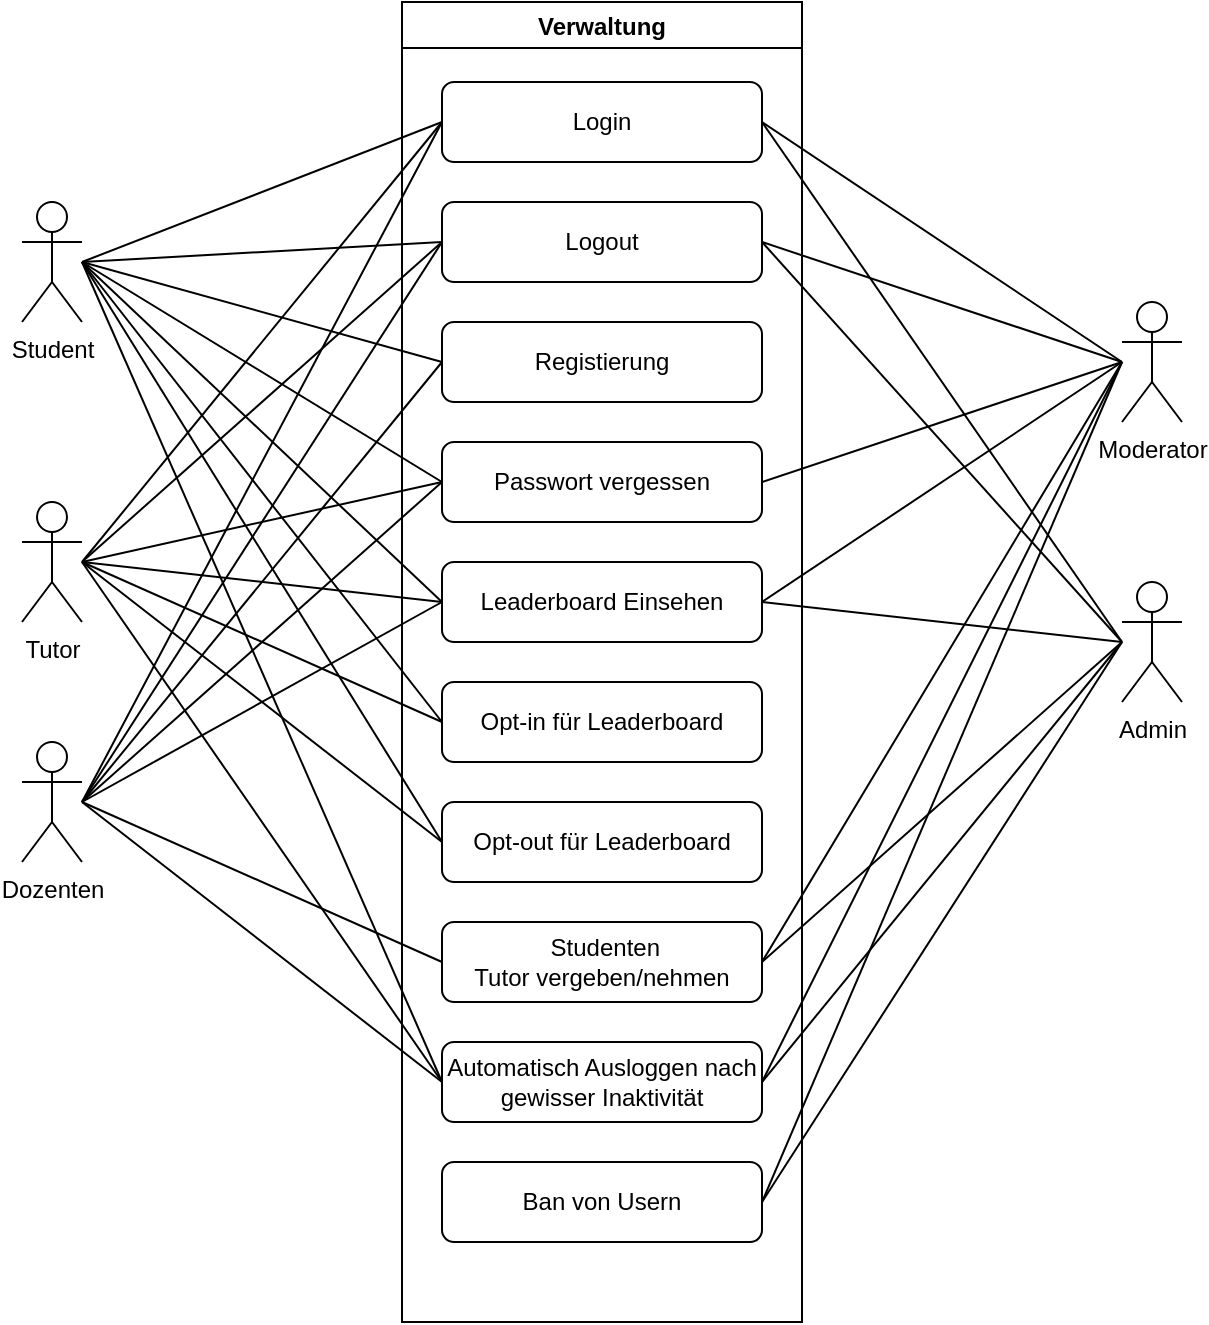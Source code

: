 <mxfile version="15.7.0" pages="14"><diagram id="rSnwWdi1-ekHsfJyyb9D" name="UC_Verwaltung"><mxGraphModel dx="1360" dy="749" grid="1" gridSize="10" guides="1" tooltips="1" connect="1" arrows="1" fold="1" page="1" pageScale="1" pageWidth="827" pageHeight="1169" math="0" shadow="0"><root><mxCell id="0"/><mxCell id="1" parent="0"/><mxCell id="YleAQEfyWEO7Pks-HSgA-1" value="Moderator" style="shape=umlActor;verticalLabelPosition=bottom;verticalAlign=top;html=1;outlineConnect=0;" vertex="1" parent="1"><mxGeometry x="680" y="270" width="30" height="60" as="geometry"/></mxCell><mxCell id="YleAQEfyWEO7Pks-HSgA-3" value="Student" style="shape=umlActor;verticalLabelPosition=bottom;verticalAlign=top;html=1;outlineConnect=0;" vertex="1" parent="1"><mxGeometry x="130" y="220" width="30" height="60" as="geometry"/></mxCell><mxCell id="YleAQEfyWEO7Pks-HSgA-4" value="Dozenten" style="shape=umlActor;verticalLabelPosition=bottom;verticalAlign=top;html=1;outlineConnect=0;" vertex="1" parent="1"><mxGeometry x="130" y="490" width="30" height="60" as="geometry"/></mxCell><mxCell id="YleAQEfyWEO7Pks-HSgA-5" value="Admin" style="shape=umlActor;verticalLabelPosition=bottom;verticalAlign=top;html=1;outlineConnect=0;" vertex="1" parent="1"><mxGeometry x="680" y="410" width="30" height="60" as="geometry"/></mxCell><mxCell id="YleAQEfyWEO7Pks-HSgA-6" value="Tutor" style="shape=umlActor;verticalLabelPosition=bottom;verticalAlign=top;html=1;outlineConnect=0;" vertex="1" parent="1"><mxGeometry x="130" y="370" width="30" height="60" as="geometry"/></mxCell><mxCell id="YleAQEfyWEO7Pks-HSgA-9" value="Verwaltung" style="swimlane;" vertex="1" parent="1"><mxGeometry x="320" y="120" width="200" height="660" as="geometry"/></mxCell><mxCell id="YleAQEfyWEO7Pks-HSgA-10" value="Login" style="rounded=1;whiteSpace=wrap;html=1;" vertex="1" parent="YleAQEfyWEO7Pks-HSgA-9"><mxGeometry x="20" y="40" width="160" height="40" as="geometry"/></mxCell><mxCell id="YleAQEfyWEO7Pks-HSgA-18" value="Ban von Usern" style="rounded=1;whiteSpace=wrap;html=1;" vertex="1" parent="YleAQEfyWEO7Pks-HSgA-9"><mxGeometry x="20" y="580" width="160" height="40" as="geometry"/></mxCell><mxCell id="YleAQEfyWEO7Pks-HSgA-17" value="Automatisch Ausloggen nach gewisser Inaktivität" style="rounded=1;whiteSpace=wrap;html=1;" vertex="1" parent="YleAQEfyWEO7Pks-HSgA-9"><mxGeometry x="20" y="520" width="160" height="40" as="geometry"/></mxCell><mxCell id="YleAQEfyWEO7Pks-HSgA-16" value="&lt;div&gt;&amp;nbsp;Studenten&lt;/div&gt;&lt;div&gt;Tutor vergeben/nehmen&lt;br&gt;&lt;/div&gt;" style="rounded=1;whiteSpace=wrap;html=1;" vertex="1" parent="YleAQEfyWEO7Pks-HSgA-9"><mxGeometry x="20" y="460" width="160" height="40" as="geometry"/></mxCell><mxCell id="YleAQEfyWEO7Pks-HSgA-15" value="Opt-out für Leaderboard" style="rounded=1;whiteSpace=wrap;html=1;" vertex="1" parent="YleAQEfyWEO7Pks-HSgA-9"><mxGeometry x="20" y="400" width="160" height="40" as="geometry"/></mxCell><mxCell id="YleAQEfyWEO7Pks-HSgA-14" value="Opt-in für Leaderboard" style="rounded=1;whiteSpace=wrap;html=1;" vertex="1" parent="YleAQEfyWEO7Pks-HSgA-9"><mxGeometry x="20" y="340" width="160" height="40" as="geometry"/></mxCell><mxCell id="YleAQEfyWEO7Pks-HSgA-13" value="Passwort vergessen" style="rounded=1;whiteSpace=wrap;html=1;" vertex="1" parent="YleAQEfyWEO7Pks-HSgA-9"><mxGeometry x="20" y="220" width="160" height="40" as="geometry"/></mxCell><mxCell id="YleAQEfyWEO7Pks-HSgA-12" value="Registierung" style="rounded=1;whiteSpace=wrap;html=1;" vertex="1" parent="YleAQEfyWEO7Pks-HSgA-9"><mxGeometry x="20" y="160" width="160" height="40" as="geometry"/></mxCell><mxCell id="YleAQEfyWEO7Pks-HSgA-11" value="Logout" style="rounded=1;whiteSpace=wrap;html=1;" vertex="1" parent="YleAQEfyWEO7Pks-HSgA-9"><mxGeometry x="20" y="100" width="160" height="40" as="geometry"/></mxCell><mxCell id="Erqp6gwDPaktcy6dUQrA-1" value="Leaderboard Einsehen" style="rounded=1;whiteSpace=wrap;html=1;" vertex="1" parent="YleAQEfyWEO7Pks-HSgA-9"><mxGeometry x="20" y="280" width="160" height="40" as="geometry"/></mxCell><mxCell id="YleAQEfyWEO7Pks-HSgA-20" value="" style="endArrow=none;html=1;rounded=0;entryX=1;entryY=0.5;entryDx=0;entryDy=0;" edge="1" parent="1" target="YleAQEfyWEO7Pks-HSgA-10"><mxGeometry width="50" height="50" relative="1" as="geometry"><mxPoint x="680" y="440" as="sourcePoint"/><mxPoint x="250" y="130" as="targetPoint"/></mxGeometry></mxCell><mxCell id="YleAQEfyWEO7Pks-HSgA-21" value="" style="endArrow=none;html=1;rounded=0;entryX=1;entryY=0.5;entryDx=0;entryDy=0;" edge="1" parent="1" target="YleAQEfyWEO7Pks-HSgA-11"><mxGeometry width="50" height="50" relative="1" as="geometry"><mxPoint x="680" y="440" as="sourcePoint"/><mxPoint x="500" y="190" as="targetPoint"/></mxGeometry></mxCell><mxCell id="YleAQEfyWEO7Pks-HSgA-23" value="" style="endArrow=none;html=1;rounded=0;entryX=1;entryY=0.5;entryDx=0;entryDy=0;" edge="1" parent="1" target="YleAQEfyWEO7Pks-HSgA-18"><mxGeometry width="50" height="50" relative="1" as="geometry"><mxPoint x="680" y="440" as="sourcePoint"/><mxPoint x="510" y="370" as="targetPoint"/></mxGeometry></mxCell><mxCell id="YleAQEfyWEO7Pks-HSgA-24" value="" style="endArrow=none;html=1;rounded=0;" edge="1" parent="1"><mxGeometry width="50" height="50" relative="1" as="geometry"><mxPoint x="680" y="300" as="sourcePoint"/><mxPoint x="500" y="180" as="targetPoint"/></mxGeometry></mxCell><mxCell id="YleAQEfyWEO7Pks-HSgA-25" value="" style="endArrow=none;html=1;rounded=0;" edge="1" parent="1"><mxGeometry width="50" height="50" relative="1" as="geometry"><mxPoint x="680" y="300" as="sourcePoint"/><mxPoint x="500" y="240" as="targetPoint"/></mxGeometry></mxCell><mxCell id="YleAQEfyWEO7Pks-HSgA-26" value="" style="endArrow=none;html=1;rounded=0;entryX=1;entryY=0.5;entryDx=0;entryDy=0;" edge="1" parent="1" target="YleAQEfyWEO7Pks-HSgA-16"><mxGeometry width="50" height="50" relative="1" as="geometry"><mxPoint x="680" y="440" as="sourcePoint"/><mxPoint x="520" y="200" as="targetPoint"/></mxGeometry></mxCell><mxCell id="YleAQEfyWEO7Pks-HSgA-27" value="" style="endArrow=none;html=1;rounded=0;exitX=0;exitY=0.5;exitDx=0;exitDy=0;" edge="1" parent="1" source="YleAQEfyWEO7Pks-HSgA-16"><mxGeometry width="50" height="50" relative="1" as="geometry"><mxPoint x="225" y="710" as="sourcePoint"/><mxPoint x="160" y="520" as="targetPoint"/></mxGeometry></mxCell><mxCell id="YleAQEfyWEO7Pks-HSgA-28" value="" style="endArrow=none;html=1;rounded=0;exitX=0;exitY=0.5;exitDx=0;exitDy=0;" edge="1" parent="1" source="YleAQEfyWEO7Pks-HSgA-17"><mxGeometry width="50" height="50" relative="1" as="geometry"><mxPoint x="350" y="550" as="sourcePoint"/><mxPoint x="160" y="520" as="targetPoint"/></mxGeometry></mxCell><mxCell id="YleAQEfyWEO7Pks-HSgA-29" value="" style="endArrow=none;html=1;rounded=0;entryX=1;entryY=0.5;entryDx=0;entryDy=0;" edge="1" parent="1" target="YleAQEfyWEO7Pks-HSgA-16"><mxGeometry width="50" height="50" relative="1" as="geometry"><mxPoint x="680" y="300" as="sourcePoint"/><mxPoint x="630" y="585" as="targetPoint"/><Array as="points"/></mxGeometry></mxCell><mxCell id="YleAQEfyWEO7Pks-HSgA-31" value="" style="endArrow=none;html=1;rounded=0;exitX=0;exitY=0.5;exitDx=0;exitDy=0;" edge="1" parent="1" source="YleAQEfyWEO7Pks-HSgA-12"><mxGeometry width="50" height="50" relative="1" as="geometry"><mxPoint x="350" y="490" as="sourcePoint"/><mxPoint x="160" y="250" as="targetPoint"/></mxGeometry></mxCell><mxCell id="YleAQEfyWEO7Pks-HSgA-32" value="" style="endArrow=none;html=1;rounded=0;" edge="1" parent="1"><mxGeometry width="50" height="50" relative="1" as="geometry"><mxPoint x="340" y="180" as="sourcePoint"/><mxPoint x="160" y="250" as="targetPoint"/></mxGeometry></mxCell><mxCell id="YleAQEfyWEO7Pks-HSgA-33" value="" style="endArrow=none;html=1;rounded=0;exitX=0;exitY=0.5;exitDx=0;exitDy=0;" edge="1" parent="1" source="YleAQEfyWEO7Pks-HSgA-11"><mxGeometry width="50" height="50" relative="1" as="geometry"><mxPoint x="360" y="320" as="sourcePoint"/><mxPoint x="160" y="250" as="targetPoint"/></mxGeometry></mxCell><mxCell id="YleAQEfyWEO7Pks-HSgA-34" value="" style="endArrow=none;html=1;rounded=0;exitX=0;exitY=0.5;exitDx=0;exitDy=0;" edge="1" parent="1" source="YleAQEfyWEO7Pks-HSgA-13"><mxGeometry width="50" height="50" relative="1" as="geometry"><mxPoint x="350" y="250" as="sourcePoint"/><mxPoint x="160" y="250" as="targetPoint"/></mxGeometry></mxCell><mxCell id="YleAQEfyWEO7Pks-HSgA-35" value="" style="endArrow=none;html=1;rounded=0;exitX=0;exitY=0.5;exitDx=0;exitDy=0;" edge="1" parent="1" source="YleAQEfyWEO7Pks-HSgA-17"><mxGeometry width="50" height="50" relative="1" as="geometry"><mxPoint x="350" y="370" as="sourcePoint"/><mxPoint x="160" y="250" as="targetPoint"/></mxGeometry></mxCell><mxCell id="YleAQEfyWEO7Pks-HSgA-36" value="" style="endArrow=none;html=1;rounded=0;exitX=0;exitY=0.5;exitDx=0;exitDy=0;" edge="1" parent="1" source="YleAQEfyWEO7Pks-HSgA-10"><mxGeometry width="50" height="50" relative="1" as="geometry"><mxPoint x="280" y="370" as="sourcePoint"/><mxPoint x="160" y="400" as="targetPoint"/></mxGeometry></mxCell><mxCell id="YleAQEfyWEO7Pks-HSgA-37" value="" style="endArrow=none;html=1;rounded=0;exitX=0;exitY=0.5;exitDx=0;exitDy=0;" edge="1" parent="1" source="YleAQEfyWEO7Pks-HSgA-11"><mxGeometry width="50" height="50" relative="1" as="geometry"><mxPoint x="350" y="190" as="sourcePoint"/><mxPoint x="160" y="400" as="targetPoint"/></mxGeometry></mxCell><mxCell id="YleAQEfyWEO7Pks-HSgA-39" value="" style="endArrow=none;html=1;rounded=0;exitX=0;exitY=0.5;exitDx=0;exitDy=0;" edge="1" parent="1" source="YleAQEfyWEO7Pks-HSgA-12"><mxGeometry width="50" height="50" relative="1" as="geometry"><mxPoint x="370" y="210" as="sourcePoint"/><mxPoint x="160" y="520" as="targetPoint"/></mxGeometry></mxCell><mxCell id="YleAQEfyWEO7Pks-HSgA-40" value="" style="endArrow=none;html=1;rounded=0;entryX=1;entryY=0.5;entryDx=0;entryDy=0;" edge="1" parent="1" target="YleAQEfyWEO7Pks-HSgA-17"><mxGeometry width="50" height="50" relative="1" as="geometry"><mxPoint x="680" y="300" as="sourcePoint"/><mxPoint x="510" y="550" as="targetPoint"/><Array as="points"/></mxGeometry></mxCell><mxCell id="YleAQEfyWEO7Pks-HSgA-41" value="" style="endArrow=none;html=1;rounded=0;entryX=0;entryY=0.5;entryDx=0;entryDy=0;" edge="1" parent="1" target="YleAQEfyWEO7Pks-HSgA-17"><mxGeometry width="50" height="50" relative="1" as="geometry"><mxPoint x="160" y="400" as="sourcePoint"/><mxPoint x="520" y="560" as="targetPoint"/><Array as="points"/></mxGeometry></mxCell><mxCell id="YleAQEfyWEO7Pks-HSgA-42" value="" style="endArrow=none;html=1;rounded=0;exitX=0;exitY=0.5;exitDx=0;exitDy=0;" edge="1" parent="1" source="YleAQEfyWEO7Pks-HSgA-14"><mxGeometry width="50" height="50" relative="1" as="geometry"><mxPoint x="350" y="610" as="sourcePoint"/><mxPoint x="160" y="250" as="targetPoint"/></mxGeometry></mxCell><mxCell id="YleAQEfyWEO7Pks-HSgA-43" value="" style="endArrow=none;html=1;rounded=0;exitX=0;exitY=0.5;exitDx=0;exitDy=0;" edge="1" parent="1" source="YleAQEfyWEO7Pks-HSgA-15"><mxGeometry width="50" height="50" relative="1" as="geometry"><mxPoint x="360" y="620" as="sourcePoint"/><mxPoint x="160" y="250" as="targetPoint"/></mxGeometry></mxCell><mxCell id="YleAQEfyWEO7Pks-HSgA-44" value="" style="endArrow=none;html=1;rounded=0;exitX=0;exitY=0.5;exitDx=0;exitDy=0;" edge="1" parent="1" source="YleAQEfyWEO7Pks-HSgA-10"><mxGeometry width="50" height="50" relative="1" as="geometry"><mxPoint x="370" y="630" as="sourcePoint"/><mxPoint x="160" y="520" as="targetPoint"/></mxGeometry></mxCell><mxCell id="YleAQEfyWEO7Pks-HSgA-45" value="" style="endArrow=none;html=1;rounded=0;exitX=0;exitY=0.5;exitDx=0;exitDy=0;" edge="1" parent="1" source="YleAQEfyWEO7Pks-HSgA-11"><mxGeometry width="50" height="50" relative="1" as="geometry"><mxPoint x="350" y="190" as="sourcePoint"/><mxPoint x="160" y="520" as="targetPoint"/></mxGeometry></mxCell><mxCell id="YleAQEfyWEO7Pks-HSgA-46" value="" style="endArrow=none;html=1;rounded=0;exitX=0;exitY=0.5;exitDx=0;exitDy=0;" edge="1" parent="1" source="YleAQEfyWEO7Pks-HSgA-13"><mxGeometry width="50" height="50" relative="1" as="geometry"><mxPoint x="360" y="200" as="sourcePoint"/><mxPoint x="160" y="520" as="targetPoint"/></mxGeometry></mxCell><mxCell id="YleAQEfyWEO7Pks-HSgA-47" value="" style="endArrow=none;html=1;rounded=0;entryX=0;entryY=0.5;entryDx=0;entryDy=0;" edge="1" parent="1" target="YleAQEfyWEO7Pks-HSgA-14"><mxGeometry width="50" height="50" relative="1" as="geometry"><mxPoint x="160" y="400" as="sourcePoint"/><mxPoint x="350" y="610" as="targetPoint"/><Array as="points"/></mxGeometry></mxCell><mxCell id="YleAQEfyWEO7Pks-HSgA-48" value="" style="endArrow=none;html=1;rounded=0;entryX=0;entryY=0.5;entryDx=0;entryDy=0;" edge="1" parent="1" target="YleAQEfyWEO7Pks-HSgA-15"><mxGeometry width="50" height="50" relative="1" as="geometry"><mxPoint x="160" y="400" as="sourcePoint"/><mxPoint x="350" y="430" as="targetPoint"/><Array as="points"/></mxGeometry></mxCell><mxCell id="YleAQEfyWEO7Pks-HSgA-49" value="" style="endArrow=none;html=1;rounded=0;entryX=0;entryY=0.5;entryDx=0;entryDy=0;" edge="1" parent="1" target="YleAQEfyWEO7Pks-HSgA-13"><mxGeometry width="50" height="50" relative="1" as="geometry"><mxPoint x="160" y="400" as="sourcePoint"/><mxPoint x="360" y="440" as="targetPoint"/><Array as="points"/></mxGeometry></mxCell><mxCell id="YleAQEfyWEO7Pks-HSgA-50" value="" style="endArrow=none;html=1;rounded=0;entryX=1;entryY=0.5;entryDx=0;entryDy=0;" edge="1" parent="1" target="YleAQEfyWEO7Pks-HSgA-18"><mxGeometry width="50" height="50" relative="1" as="geometry"><mxPoint x="680" y="300" as="sourcePoint"/><mxPoint x="500" y="660" as="targetPoint"/><Array as="points"/></mxGeometry></mxCell><mxCell id="YleAQEfyWEO7Pks-HSgA-51" value="" style="endArrow=none;html=1;rounded=0;entryX=1;entryY=0.5;entryDx=0;entryDy=0;" edge="1" parent="1" target="YleAQEfyWEO7Pks-HSgA-13"><mxGeometry width="50" height="50" relative="1" as="geometry"><mxPoint x="680" y="300" as="sourcePoint"/><mxPoint x="510" y="670" as="targetPoint"/><Array as="points"/></mxGeometry></mxCell><mxCell id="Erqp6gwDPaktcy6dUQrA-2" value="" style="endArrow=none;html=1;rounded=0;entryX=1;entryY=0.5;entryDx=0;entryDy=0;" edge="1" parent="1" target="Erqp6gwDPaktcy6dUQrA-1"><mxGeometry width="50" height="50" relative="1" as="geometry"><mxPoint x="680" y="440" as="sourcePoint"/><mxPoint x="510" y="610" as="targetPoint"/></mxGeometry></mxCell><mxCell id="Erqp6gwDPaktcy6dUQrA-3" value="" style="endArrow=none;html=1;rounded=0;" edge="1" parent="1"><mxGeometry width="50" height="50" relative="1" as="geometry"><mxPoint x="680" y="300" as="sourcePoint"/><mxPoint x="500" y="420" as="targetPoint"/></mxGeometry></mxCell><mxCell id="Erqp6gwDPaktcy6dUQrA-4" value="" style="endArrow=none;html=1;rounded=0;entryX=0;entryY=0.5;entryDx=0;entryDy=0;" edge="1" parent="1" target="Erqp6gwDPaktcy6dUQrA-1"><mxGeometry width="50" height="50" relative="1" as="geometry"><mxPoint x="160" y="520" as="sourcePoint"/><mxPoint x="510" y="430" as="targetPoint"/></mxGeometry></mxCell><mxCell id="Erqp6gwDPaktcy6dUQrA-5" value="" style="endArrow=none;html=1;rounded=0;entryX=0;entryY=0.5;entryDx=0;entryDy=0;" edge="1" parent="1" target="Erqp6gwDPaktcy6dUQrA-1"><mxGeometry width="50" height="50" relative="1" as="geometry"><mxPoint x="160" y="250" as="sourcePoint"/><mxPoint x="350" y="430" as="targetPoint"/></mxGeometry></mxCell><mxCell id="Erqp6gwDPaktcy6dUQrA-6" value="" style="endArrow=none;html=1;rounded=0;entryX=0;entryY=0.5;entryDx=0;entryDy=0;" edge="1" parent="1" target="Erqp6gwDPaktcy6dUQrA-1"><mxGeometry width="50" height="50" relative="1" as="geometry"><mxPoint x="160" y="400" as="sourcePoint"/><mxPoint x="360" y="440" as="targetPoint"/></mxGeometry></mxCell><mxCell id="JfraU9B0hvixPCZ-rNL2-1" value="" style="endArrow=none;html=1;rounded=0;entryX=1;entryY=0.5;entryDx=0;entryDy=0;" edge="1" parent="1" target="YleAQEfyWEO7Pks-HSgA-17"><mxGeometry width="50" height="50" relative="1" as="geometry"><mxPoint x="680" y="440" as="sourcePoint"/><mxPoint x="510" y="730" as="targetPoint"/></mxGeometry></mxCell></root></mxGraphModel></diagram><diagram id="UPfeXpluG0FSU5WSTZ5k" name="US_Verwaltung"><mxGraphModel dx="1360" dy="749" grid="1" gridSize="10" guides="1" tooltips="1" connect="1" arrows="1" fold="1" page="1" pageScale="1" pageWidth="827" pageHeight="1169" math="0" shadow="0"><root><mxCell id="-SGDPB48gaS4C70-Wn39-0"/><mxCell id="-SGDPB48gaS4C70-Wn39-1" parent="-SGDPB48gaS4C70-Wn39-0"/><mxCell id="-SGDPB48gaS4C70-Wn39-2" value="User Stories Verwaltung" style="shape=table;startSize=51;container=1;collapsible=0;childLayout=tableLayout;fontStyle=1;fontSize=32;" vertex="1" parent="-SGDPB48gaS4C70-Wn39-1"><mxGeometry x="20.005" y="16.005" width="787.4" height="905.287" as="geometry"/></mxCell><mxCell id="-SGDPB48gaS4C70-Wn39-3" value="" style="shape=partialRectangle;collapsible=0;dropTarget=0;pointerEvents=0;fillColor=none;top=0;left=0;bottom=0;right=0;points=[[0,0.5],[1,0.5]];portConstraint=eastwest;" vertex="1" parent="-SGDPB48gaS4C70-Wn39-2"><mxGeometry y="51" width="787.4" height="77" as="geometry"/></mxCell><mxCell id="-SGDPB48gaS4C70-Wn39-4" value="&lt;b&gt;&lt;font style=&quot;font-size: 16px&quot;&gt;Use-Case&lt;/font&gt;&lt;/b&gt;" style="shape=partialRectangle;html=1;whiteSpace=wrap;connectable=0;overflow=hidden;fillColor=none;top=0;left=0;bottom=0;right=0;pointerEvents=1;" vertex="1" parent="-SGDPB48gaS4C70-Wn39-3"><mxGeometry width="157" height="77" as="geometry"><mxRectangle width="157" height="77" as="alternateBounds"/></mxGeometry></mxCell><mxCell id="-SGDPB48gaS4C70-Wn39-5" value="&lt;b&gt;&lt;font style=&quot;font-size: 16px&quot;&gt;Als&lt;/font&gt;&lt;/b&gt;" style="shape=partialRectangle;html=1;whiteSpace=wrap;connectable=0;overflow=hidden;fillColor=none;top=0;left=0;bottom=0;right=0;pointerEvents=1;" vertex="1" parent="-SGDPB48gaS4C70-Wn39-3"><mxGeometry x="157" width="158" height="77" as="geometry"><mxRectangle width="158" height="77" as="alternateBounds"/></mxGeometry></mxCell><mxCell id="-SGDPB48gaS4C70-Wn39-6" value="&lt;font style=&quot;font-size: 16px&quot;&gt;&lt;b&gt;will ich&lt;/b&gt;&lt;/font&gt;" style="shape=partialRectangle;html=1;whiteSpace=wrap;connectable=0;overflow=hidden;fillColor=none;top=0;left=0;bottom=0;right=0;pointerEvents=1;" vertex="1" parent="-SGDPB48gaS4C70-Wn39-3"><mxGeometry x="315" width="157" height="77" as="geometry"><mxRectangle width="157" height="77" as="alternateBounds"/></mxGeometry></mxCell><mxCell id="-SGDPB48gaS4C70-Wn39-7" value="&lt;b&gt;&lt;font style=&quot;font-size: 16px&quot;&gt;um&lt;/font&gt;&lt;/b&gt;" style="shape=partialRectangle;html=1;whiteSpace=wrap;connectable=0;overflow=hidden;fillColor=none;top=0;left=0;bottom=0;right=0;pointerEvents=1;" vertex="1" parent="-SGDPB48gaS4C70-Wn39-3"><mxGeometry x="472" width="158" height="77" as="geometry"><mxRectangle width="158" height="77" as="alternateBounds"/></mxGeometry></mxCell><mxCell id="-SGDPB48gaS4C70-Wn39-8" value="&lt;font style=&quot;font-size: 16px&quot;&gt;&lt;b&gt;Akzeptanzkriterium&lt;/b&gt;&lt;/font&gt;" style="shape=partialRectangle;html=1;whiteSpace=wrap;connectable=0;overflow=hidden;fillColor=none;top=0;left=0;bottom=0;right=0;pointerEvents=1;" vertex="1" parent="-SGDPB48gaS4C70-Wn39-3"><mxGeometry x="630" width="157" height="77" as="geometry"><mxRectangle width="157" height="77" as="alternateBounds"/></mxGeometry></mxCell><mxCell id="-SGDPB48gaS4C70-Wn39-9" value="" style="shape=partialRectangle;collapsible=0;dropTarget=0;pointerEvents=0;fillColor=none;top=0;left=0;bottom=0;right=0;points=[[0,0.5],[1,0.5]];portConstraint=eastwest;align=left;" vertex="1" parent="-SGDPB48gaS4C70-Wn39-2"><mxGeometry y="128" width="787.4" height="72" as="geometry"/></mxCell><mxCell id="-SGDPB48gaS4C70-Wn39-10" value="Verwaltung" style="shape=partialRectangle;html=1;whiteSpace=wrap;connectable=0;overflow=hidden;fillColor=none;top=0;left=0;bottom=0;right=0;pointerEvents=1;align=left;" vertex="1" parent="-SGDPB48gaS4C70-Wn39-9"><mxGeometry width="157" height="72" as="geometry"><mxRectangle width="157" height="72" as="alternateBounds"/></mxGeometry></mxCell><mxCell id="-SGDPB48gaS4C70-Wn39-11" value="&lt;div&gt;Student&lt;/div&gt;&lt;div&gt;Tutor&lt;/div&gt;&lt;div&gt;Dozent&lt;/div&gt;&lt;div&gt;Moderator&lt;/div&gt;&lt;div&gt;Admin&lt;br&gt;&lt;/div&gt;" style="shape=partialRectangle;html=1;whiteSpace=wrap;connectable=0;overflow=hidden;fillColor=none;top=0;left=0;bottom=0;right=0;pointerEvents=1;align=left;" vertex="1" parent="-SGDPB48gaS4C70-Wn39-9"><mxGeometry x="157" width="158" height="72" as="geometry"><mxRectangle width="158" height="72" as="alternateBounds"/></mxGeometry></mxCell><mxCell id="-SGDPB48gaS4C70-Wn39-12" value="Mich Einloggen&lt;span style=&quot;white-space: pre&quot;&gt;&#9;&lt;/span&gt;" style="shape=partialRectangle;html=1;whiteSpace=wrap;connectable=0;overflow=hidden;fillColor=none;top=0;left=0;bottom=0;right=0;pointerEvents=1;align=left;" vertex="1" parent="-SGDPB48gaS4C70-Wn39-9"><mxGeometry x="315" width="157" height="72" as="geometry"><mxRectangle width="157" height="72" as="alternateBounds"/></mxGeometry></mxCell><mxCell id="-SGDPB48gaS4C70-Wn39-13" value="auf die Seite zuzugreifen" style="shape=partialRectangle;html=1;whiteSpace=wrap;connectable=0;overflow=hidden;fillColor=none;top=0;left=0;bottom=0;right=0;pointerEvents=1;align=left;" vertex="1" parent="-SGDPB48gaS4C70-Wn39-9"><mxGeometry x="472" width="158" height="72" as="geometry"><mxRectangle width="158" height="72" as="alternateBounds"/></mxGeometry></mxCell><mxCell id="-SGDPB48gaS4C70-Wn39-14" value="FH-Email und Passwort in die Felder schreiben und anschließend auf den Loggen button klicken" style="shape=partialRectangle;html=1;whiteSpace=wrap;connectable=0;overflow=hidden;fillColor=none;top=0;left=0;bottom=0;right=0;pointerEvents=1;align=left;" vertex="1" parent="-SGDPB48gaS4C70-Wn39-9"><mxGeometry x="630" width="157" height="72" as="geometry"><mxRectangle width="157" height="72" as="alternateBounds"/></mxGeometry></mxCell><mxCell id="-SGDPB48gaS4C70-Wn39-15" value="" style="shape=partialRectangle;collapsible=0;dropTarget=0;pointerEvents=0;fillColor=none;top=0;left=0;bottom=0;right=0;points=[[0,0.5],[1,0.5]];portConstraint=eastwest;align=left;" vertex="1" parent="-SGDPB48gaS4C70-Wn39-2"><mxGeometry y="200" width="787.4" height="64" as="geometry"/></mxCell><mxCell id="-SGDPB48gaS4C70-Wn39-16" value="&#xA;Verwaltung&#xA;&#xA;" style="shape=partialRectangle;html=1;whiteSpace=wrap;connectable=0;overflow=hidden;fillColor=none;top=0;left=0;bottom=0;right=0;pointerEvents=1;align=left;" vertex="1" parent="-SGDPB48gaS4C70-Wn39-15"><mxGeometry width="157" height="64" as="geometry"><mxRectangle width="157" height="64" as="alternateBounds"/></mxGeometry></mxCell><mxCell id="-SGDPB48gaS4C70-Wn39-17" value="&lt;br&gt;&lt;div&gt;Student&lt;/div&gt;&lt;div&gt;Tutor&lt;/div&gt;&lt;div&gt;Dozent&lt;/div&gt;&lt;div&gt;Moderator&lt;/div&gt;&lt;div&gt;Admin&lt;br&gt;&lt;/div&gt;&lt;br&gt;&lt;div&gt;&lt;br&gt;&lt;/div&gt;&lt;div&gt;&lt;br&gt;&lt;/div&gt;" style="shape=partialRectangle;html=1;whiteSpace=wrap;connectable=0;overflow=hidden;fillColor=none;top=0;left=0;bottom=0;right=0;pointerEvents=1;align=left;labelPosition=center;verticalLabelPosition=middle;verticalAlign=middle;" vertex="1" parent="-SGDPB48gaS4C70-Wn39-15"><mxGeometry x="157" width="158" height="64" as="geometry"><mxRectangle width="158" height="64" as="alternateBounds"/></mxGeometry></mxCell><mxCell id="-SGDPB48gaS4C70-Wn39-18" value="Mich Ausloggen" style="shape=partialRectangle;html=1;whiteSpace=wrap;connectable=0;overflow=hidden;fillColor=none;top=0;left=0;bottom=0;right=0;pointerEvents=1;align=left;" vertex="1" parent="-SGDPB48gaS4C70-Wn39-15"><mxGeometry x="315" width="157" height="64" as="geometry"><mxRectangle width="157" height="64" as="alternateBounds"/></mxGeometry></mxCell><mxCell id="-SGDPB48gaS4C70-Wn39-19" value="um mich abzumelden von der Seite" style="shape=partialRectangle;html=1;whiteSpace=wrap;connectable=0;overflow=hidden;fillColor=none;top=0;left=0;bottom=0;right=0;pointerEvents=1;align=left;" vertex="1" parent="-SGDPB48gaS4C70-Wn39-15"><mxGeometry x="472" width="158" height="64" as="geometry"><mxRectangle width="158" height="64" as="alternateBounds"/></mxGeometry></mxCell><mxCell id="-SGDPB48gaS4C70-Wn39-20" value="Auf den &quot;Ausloggen&quot; Button klicken der einen von der Seite abmeldet " style="shape=partialRectangle;html=1;whiteSpace=wrap;connectable=0;overflow=hidden;fillColor=none;top=0;left=0;bottom=0;right=0;pointerEvents=1;align=left;" vertex="1" parent="-SGDPB48gaS4C70-Wn39-15"><mxGeometry x="630" width="157" height="64" as="geometry"><mxRectangle width="157" height="64" as="alternateBounds"/></mxGeometry></mxCell><mxCell id="-SGDPB48gaS4C70-Wn39-21" value="" style="shape=partialRectangle;collapsible=0;dropTarget=0;pointerEvents=0;fillColor=none;top=0;left=0;bottom=0;right=0;points=[[0,0.5],[1,0.5]];portConstraint=eastwest;align=left;" vertex="1" parent="-SGDPB48gaS4C70-Wn39-2"><mxGeometry y="264" width="787.4" height="100" as="geometry"/></mxCell><mxCell id="-SGDPB48gaS4C70-Wn39-22" value="&#xA;Verwaltung&#xA;&#xA;" style="shape=partialRectangle;html=1;whiteSpace=wrap;connectable=0;overflow=hidden;fillColor=none;top=0;left=0;bottom=0;right=0;pointerEvents=1;align=left;" vertex="1" parent="-SGDPB48gaS4C70-Wn39-21"><mxGeometry width="157" height="100" as="geometry"><mxRectangle width="157" height="100" as="alternateBounds"/></mxGeometry></mxCell><mxCell id="-SGDPB48gaS4C70-Wn39-23" value="&lt;div&gt;Student &lt;br&gt;&lt;/div&gt;&lt;div&gt;Dozent&lt;br&gt;&lt;/div&gt;" style="shape=partialRectangle;html=1;whiteSpace=wrap;connectable=0;overflow=hidden;fillColor=none;top=0;left=0;bottom=0;right=0;pointerEvents=1;align=left;" vertex="1" parent="-SGDPB48gaS4C70-Wn39-21"><mxGeometry x="157" width="158" height="100" as="geometry"><mxRectangle width="158" height="100" as="alternateBounds"/></mxGeometry></mxCell><mxCell id="-SGDPB48gaS4C70-Wn39-24" value="mich registieren " style="shape=partialRectangle;html=1;whiteSpace=wrap;connectable=0;overflow=hidden;fillColor=none;top=0;left=0;bottom=0;right=0;pointerEvents=1;align=left;" vertex="1" parent="-SGDPB48gaS4C70-Wn39-21"><mxGeometry x="315" width="157" height="100" as="geometry"><mxRectangle width="157" height="100" as="alternateBounds"/></mxGeometry></mxCell><mxCell id="-SGDPB48gaS4C70-Wn39-25" value="auf die Seite zugriff zu bekommen" style="shape=partialRectangle;html=1;whiteSpace=wrap;connectable=0;overflow=hidden;fillColor=none;top=0;left=0;bottom=0;right=0;pointerEvents=1;align=left;" vertex="1" parent="-SGDPB48gaS4C70-Wn39-21"><mxGeometry x="472" width="158" height="100" as="geometry"><mxRectangle width="158" height="100" as="alternateBounds"/></mxGeometry></mxCell><mxCell id="-SGDPB48gaS4C70-Wn39-26" value="Auf den &quot;Registierungs Button&lt;br&gt;Eine registierung auf der Seite Planbuddys mit der FH-Email mit Passwort" style="shape=partialRectangle;html=1;whiteSpace=wrap;connectable=0;overflow=hidden;fillColor=none;top=0;left=0;bottom=0;right=0;pointerEvents=1;align=left;" vertex="1" parent="-SGDPB48gaS4C70-Wn39-21"><mxGeometry x="630" width="157" height="100" as="geometry"><mxRectangle width="157" height="100" as="alternateBounds"/></mxGeometry></mxCell><mxCell id="-SGDPB48gaS4C70-Wn39-27" value="" style="shape=partialRectangle;collapsible=0;dropTarget=0;pointerEvents=0;fillColor=none;top=0;left=0;bottom=0;right=0;points=[[0,0.5],[1,0.5]];portConstraint=eastwest;align=left;" vertex="1" parent="-SGDPB48gaS4C70-Wn39-2"><mxGeometry y="364" width="787.4" height="117" as="geometry"/></mxCell><mxCell id="-SGDPB48gaS4C70-Wn39-28" value="&#xA;Verwaltung&#xA;&#xA;" style="shape=partialRectangle;html=1;whiteSpace=wrap;connectable=0;overflow=hidden;fillColor=none;top=0;left=0;bottom=0;right=0;pointerEvents=1;align=left;" vertex="1" parent="-SGDPB48gaS4C70-Wn39-27"><mxGeometry width="157" height="117" as="geometry"><mxRectangle width="157" height="117" as="alternateBounds"/></mxGeometry></mxCell><mxCell id="-SGDPB48gaS4C70-Wn39-29" value="&lt;div&gt;Student&lt;/div&gt;&lt;div&gt;Tutor&lt;/div&gt;&lt;div&gt;Dozent&lt;/div&gt;&lt;div&gt;Moderator&lt;br&gt;&lt;/div&gt;" style="shape=partialRectangle;html=1;whiteSpace=wrap;connectable=0;overflow=hidden;fillColor=none;top=0;left=0;bottom=0;right=0;pointerEvents=1;align=left;" vertex="1" parent="-SGDPB48gaS4C70-Wn39-27"><mxGeometry x="157" width="158" height="117" as="geometry"><mxRectangle width="158" height="117" as="alternateBounds"/></mxGeometry></mxCell><mxCell id="-SGDPB48gaS4C70-Wn39-30" value="Passwort wiederherstellen" style="shape=partialRectangle;html=1;whiteSpace=wrap;connectable=0;overflow=hidden;fillColor=none;top=0;left=0;bottom=0;right=0;pointerEvents=1;align=left;" vertex="1" parent="-SGDPB48gaS4C70-Wn39-27"><mxGeometry x="315" width="157" height="117" as="geometry"><mxRectangle width="157" height="117" as="alternateBounds"/></mxGeometry></mxCell><mxCell id="-SGDPB48gaS4C70-Wn39-31" value="das vergessene Passwort zu verändern, um wieder Zugriff zu erlangen " style="shape=partialRectangle;html=1;whiteSpace=wrap;connectable=0;overflow=hidden;fillColor=none;top=0;left=0;bottom=0;right=0;pointerEvents=1;align=left;" vertex="1" parent="-SGDPB48gaS4C70-Wn39-27"><mxGeometry x="472" width="158" height="117" as="geometry"><mxRectangle width="158" height="117" as="alternateBounds"/></mxGeometry></mxCell><mxCell id="-SGDPB48gaS4C70-Wn39-32" value="Einmal auf den button &quot;Passwort vergessen&quot; klicken und anschließend die FH-Email womit man sich angemeldet hat angeben damit eine Email verschickt werden kann für das neue Passwort" style="shape=partialRectangle;html=1;whiteSpace=wrap;connectable=0;overflow=hidden;fillColor=none;top=0;left=0;bottom=0;right=0;pointerEvents=1;align=left;" vertex="1" parent="-SGDPB48gaS4C70-Wn39-27"><mxGeometry x="630" width="157" height="117" as="geometry"><mxRectangle width="157" height="117" as="alternateBounds"/></mxGeometry></mxCell><mxCell id="-SGDPB48gaS4C70-Wn39-33" value="" style="shape=partialRectangle;collapsible=0;dropTarget=0;pointerEvents=0;fillColor=none;top=0;left=0;bottom=0;right=0;points=[[0,0.5],[1,0.5]];portConstraint=eastwest;align=left;" vertex="1" parent="-SGDPB48gaS4C70-Wn39-2"><mxGeometry y="481" width="787.4" height="75" as="geometry"/></mxCell><mxCell id="-SGDPB48gaS4C70-Wn39-34" value="&#xA;Verwaltung&#xA;&#xA;" style="shape=partialRectangle;html=1;whiteSpace=wrap;connectable=0;overflow=hidden;fillColor=none;top=0;left=0;bottom=0;right=0;pointerEvents=1;align=left;" vertex="1" parent="-SGDPB48gaS4C70-Wn39-33"><mxGeometry width="157" height="75" as="geometry"><mxRectangle width="157" height="75" as="alternateBounds"/></mxGeometry></mxCell><mxCell id="-SGDPB48gaS4C70-Wn39-35" value="&lt;div&gt;Student&lt;/div&gt;&lt;div&gt;Tutor&lt;/div&gt;&lt;div&gt;Dozent&lt;br&gt;&lt;/div&gt;" style="shape=partialRectangle;html=1;whiteSpace=wrap;connectable=0;overflow=hidden;fillColor=none;top=0;left=0;bottom=0;right=0;pointerEvents=1;align=left;" vertex="1" parent="-SGDPB48gaS4C70-Wn39-33"><mxGeometry x="157" width="158" height="75" as="geometry"><mxRectangle width="158" height="75" as="alternateBounds"/></mxGeometry></mxCell><mxCell id="-SGDPB48gaS4C70-Wn39-36" value="Opt-in Leaderboard" style="shape=partialRectangle;html=1;whiteSpace=wrap;connectable=0;overflow=hidden;fillColor=none;top=0;left=0;bottom=0;right=0;pointerEvents=1;align=left;" vertex="1" parent="-SGDPB48gaS4C70-Wn39-33"><mxGeometry x="315" width="157" height="75" as="geometry"><mxRectangle width="157" height="75" as="alternateBounds"/></mxGeometry></mxCell><mxCell id="-SGDPB48gaS4C70-Wn39-37" value="am Leaderboard teilzunehmen" style="shape=partialRectangle;html=1;whiteSpace=wrap;connectable=0;overflow=hidden;fillColor=none;top=0;left=0;bottom=0;right=0;pointerEvents=1;align=left;" vertex="1" parent="-SGDPB48gaS4C70-Wn39-33"><mxGeometry x="472" width="158" height="75" as="geometry"><mxRectangle width="158" height="75" as="alternateBounds"/></mxGeometry></mxCell><mxCell id="-SGDPB48gaS4C70-Wn39-38" value="Auf einen Button Klicken um am Leaderboard teilnehmen zunehmen und Termine zu ergänzen zu können" style="shape=partialRectangle;html=1;whiteSpace=wrap;connectable=0;overflow=hidden;fillColor=none;top=0;left=0;bottom=0;right=0;pointerEvents=1;align=left;" vertex="1" parent="-SGDPB48gaS4C70-Wn39-33"><mxGeometry x="630" width="157" height="75" as="geometry"><mxRectangle width="157" height="75" as="alternateBounds"/></mxGeometry></mxCell><mxCell id="-SGDPB48gaS4C70-Wn39-39" value="" style="shape=partialRectangle;collapsible=0;dropTarget=0;pointerEvents=0;fillColor=none;top=0;left=0;bottom=0;right=0;points=[[0,0.5],[1,0.5]];portConstraint=eastwest;align=left;" vertex="1" parent="-SGDPB48gaS4C70-Wn39-2"><mxGeometry y="556" width="787.4" height="107" as="geometry"/></mxCell><mxCell id="-SGDPB48gaS4C70-Wn39-40" value="&#xA;Verwaltung&#xA;&#xA;" style="shape=partialRectangle;html=1;whiteSpace=wrap;connectable=0;overflow=hidden;fillColor=none;top=0;left=0;bottom=0;right=0;pointerEvents=1;align=left;" vertex="1" parent="-SGDPB48gaS4C70-Wn39-39"><mxGeometry width="157" height="107" as="geometry"><mxRectangle width="157" height="107" as="alternateBounds"/></mxGeometry></mxCell><mxCell id="-SGDPB48gaS4C70-Wn39-41" value="&lt;div&gt;Student&lt;/div&gt;&lt;div&gt;Tutor&lt;/div&gt;&lt;div&gt;Dozent&lt;br&gt;&lt;/div&gt;" style="shape=partialRectangle;html=1;whiteSpace=wrap;connectable=0;overflow=hidden;fillColor=none;top=0;left=0;bottom=0;right=0;pointerEvents=1;align=left;" vertex="1" parent="-SGDPB48gaS4C70-Wn39-39"><mxGeometry x="157" width="158" height="107" as="geometry"><mxRectangle width="158" height="107" as="alternateBounds"/></mxGeometry></mxCell><mxCell id="-SGDPB48gaS4C70-Wn39-42" value="Opt-out Leaderboard" style="shape=partialRectangle;html=1;whiteSpace=wrap;connectable=0;overflow=hidden;fillColor=none;top=0;left=0;bottom=0;right=0;pointerEvents=1;align=left;" vertex="1" parent="-SGDPB48gaS4C70-Wn39-39"><mxGeometry x="315" width="157" height="107" as="geometry"><mxRectangle width="157" height="107" as="alternateBounds"/></mxGeometry></mxCell><mxCell id="-SGDPB48gaS4C70-Wn39-43" value="sich vom Leaderboard wieder zutrennen" style="shape=partialRectangle;html=1;whiteSpace=wrap;connectable=0;overflow=hidden;fillColor=none;top=0;left=0;bottom=0;right=0;pointerEvents=1;align=left;" vertex="1" parent="-SGDPB48gaS4C70-Wn39-39"><mxGeometry x="472" width="158" height="107" as="geometry"><mxRectangle width="158" height="107" as="alternateBounds"/></mxGeometry></mxCell><mxCell id="-SGDPB48gaS4C70-Wn39-44" value="&lt;div&gt;Auf den Button Klicken &quot;trennen vom Leaderboard&lt;/div&gt;&lt;div&gt;damit keine Benachrichtigungen mehr kommen per Email was veränderung des Leaderboards angeht&lt;br&gt;&lt;/div&gt;" style="shape=partialRectangle;html=1;whiteSpace=wrap;connectable=0;overflow=hidden;fillColor=none;top=0;left=0;bottom=0;right=0;pointerEvents=1;align=left;" vertex="1" parent="-SGDPB48gaS4C70-Wn39-39"><mxGeometry x="630" width="157" height="107" as="geometry"><mxRectangle width="157" height="107" as="alternateBounds"/></mxGeometry></mxCell><mxCell id="-SGDPB48gaS4C70-Wn39-45" value="" style="shape=partialRectangle;collapsible=0;dropTarget=0;pointerEvents=0;fillColor=none;top=0;left=0;bottom=0;right=0;points=[[0,0.5],[1,0.5]];portConstraint=eastwest;align=left;" vertex="1" parent="-SGDPB48gaS4C70-Wn39-2"><mxGeometry y="663" width="787.4" height="76" as="geometry"/></mxCell><mxCell id="-SGDPB48gaS4C70-Wn39-46" value="&#xA;Verwaltung&#xA;&#xA;" style="shape=partialRectangle;html=1;whiteSpace=wrap;connectable=0;overflow=hidden;fillColor=none;top=0;left=0;bottom=0;right=0;pointerEvents=1;align=left;" vertex="1" parent="-SGDPB48gaS4C70-Wn39-45"><mxGeometry width="157" height="76" as="geometry"><mxRectangle width="157" height="76" as="alternateBounds"/></mxGeometry></mxCell><mxCell id="-SGDPB48gaS4C70-Wn39-47" value="&lt;div&gt;Dozent&lt;/div&gt;&lt;div&gt;Moderator&lt;/div&gt;&lt;div&gt;Admin&lt;br&gt;&lt;/div&gt;" style="shape=partialRectangle;html=1;whiteSpace=wrap;connectable=0;overflow=hidden;fillColor=none;top=0;left=0;bottom=0;right=0;pointerEvents=1;align=left;" vertex="1" parent="-SGDPB48gaS4C70-Wn39-45"><mxGeometry x="157" width="158" height="76" as="geometry"><mxRectangle width="158" height="76" as="alternateBounds"/></mxGeometry></mxCell><mxCell id="-SGDPB48gaS4C70-Wn39-48" value="&lt;br&gt;&lt;div&gt;&amp;nbsp;Studenten&lt;/div&gt;&lt;div&gt;Tutor vergeben/nehmen&lt;br&gt;&lt;/div&gt;&lt;br&gt;" style="shape=partialRectangle;html=1;whiteSpace=wrap;connectable=0;overflow=hidden;fillColor=none;top=0;left=0;bottom=0;right=0;pointerEvents=1;align=left;" vertex="1" parent="-SGDPB48gaS4C70-Wn39-45"><mxGeometry x="315" width="157" height="76" as="geometry"><mxRectangle width="157" height="76" as="alternateBounds"/></mxGeometry></mxCell><mxCell id="-SGDPB48gaS4C70-Wn39-49" value="Student den Tutor Status zu vergeben und wieder nehmen" style="shape=partialRectangle;html=1;whiteSpace=wrap;connectable=0;overflow=hidden;fillColor=none;top=0;left=0;bottom=0;right=0;pointerEvents=1;align=left;" vertex="1" parent="-SGDPB48gaS4C70-Wn39-45"><mxGeometry x="472" width="158" height="76" as="geometry"><mxRectangle width="158" height="76" as="alternateBounds"/></mxGeometry></mxCell><mxCell id="-SGDPB48gaS4C70-Wn39-50" value="Student muss Tutor an der FH sein, damit ein Dozent den Rang vergeben kann durch Rechtsklick auf den Student" style="shape=partialRectangle;html=1;whiteSpace=wrap;connectable=0;overflow=hidden;fillColor=none;top=0;left=0;bottom=0;right=0;pointerEvents=1;align=left;" vertex="1" parent="-SGDPB48gaS4C70-Wn39-45"><mxGeometry x="630" width="157" height="76" as="geometry"><mxRectangle width="157" height="76" as="alternateBounds"/></mxGeometry></mxCell><mxCell id="-SGDPB48gaS4C70-Wn39-51" value="" style="shape=partialRectangle;collapsible=0;dropTarget=0;pointerEvents=0;fillColor=none;top=0;left=0;bottom=0;right=0;points=[[0,0.5],[1,0.5]];portConstraint=eastwest;align=left;" vertex="1" parent="-SGDPB48gaS4C70-Wn39-2"><mxGeometry y="739" width="787.4" height="88" as="geometry"/></mxCell><mxCell id="-SGDPB48gaS4C70-Wn39-52" value="&#xA;Verwaltung&#xA;&#xA;" style="shape=partialRectangle;html=1;whiteSpace=wrap;connectable=0;overflow=hidden;fillColor=none;top=0;left=0;bottom=0;right=0;pointerEvents=1;align=left;" vertex="1" parent="-SGDPB48gaS4C70-Wn39-51"><mxGeometry width="157" height="88" as="geometry"><mxRectangle width="157" height="88" as="alternateBounds"/></mxGeometry></mxCell><mxCell id="-SGDPB48gaS4C70-Wn39-53" value="&lt;div&gt;Student&lt;/div&gt;&lt;div&gt;Tutor&lt;/div&gt;&lt;div&gt;Dozent&lt;br&gt;&lt;/div&gt;&lt;div&gt;Moderator&lt;br&gt;&lt;/div&gt;&lt;div&gt;Admin&lt;br&gt;&lt;/div&gt;" style="shape=partialRectangle;html=1;whiteSpace=wrap;connectable=0;overflow=hidden;fillColor=none;top=0;left=0;bottom=0;right=0;pointerEvents=1;align=left;" vertex="1" parent="-SGDPB48gaS4C70-Wn39-51"><mxGeometry x="157" width="158" height="88" as="geometry"><mxRectangle width="158" height="88" as="alternateBounds"/></mxGeometry></mxCell><mxCell id="-SGDPB48gaS4C70-Wn39-54" value="Automatisch Ausloggen nach gewisser Inaktivität" style="shape=partialRectangle;html=1;whiteSpace=wrap;connectable=0;overflow=hidden;fillColor=none;top=0;left=0;bottom=0;right=0;pointerEvents=1;align=left;" vertex="1" parent="-SGDPB48gaS4C70-Wn39-51"><mxGeometry x="315" width="157" height="88" as="geometry"><mxRectangle width="157" height="88" as="alternateBounds"/></mxGeometry></mxCell><mxCell id="-SGDPB48gaS4C70-Wn39-55" value="eine überzahl inaktiver teilnehmer zu begrenzen" style="shape=partialRectangle;html=1;whiteSpace=wrap;connectable=0;overflow=hidden;fillColor=none;top=0;left=0;bottom=0;right=0;pointerEvents=1;align=left;" vertex="1" parent="-SGDPB48gaS4C70-Wn39-51"><mxGeometry x="472" width="158" height="88" as="geometry"><mxRectangle width="158" height="88" as="alternateBounds"/></mxGeometry></mxCell><mxCell id="-SGDPB48gaS4C70-Wn39-56" value="Wenn ein User länger als 15min keine Aktivität aufweist, wird diese automatisch ausgeloggt" style="shape=partialRectangle;html=1;whiteSpace=wrap;connectable=0;overflow=hidden;fillColor=none;top=0;left=0;bottom=0;right=0;pointerEvents=1;align=left;" vertex="1" parent="-SGDPB48gaS4C70-Wn39-51"><mxGeometry x="630" width="157" height="88" as="geometry"><mxRectangle width="157" height="88" as="alternateBounds"/></mxGeometry></mxCell><mxCell id="-SGDPB48gaS4C70-Wn39-57" value="" style="shape=partialRectangle;collapsible=0;dropTarget=0;pointerEvents=0;fillColor=none;top=0;left=0;bottom=0;right=0;points=[[0,0.5],[1,0.5]];portConstraint=eastwest;align=left;" vertex="1" parent="-SGDPB48gaS4C70-Wn39-2"><mxGeometry y="827" width="787.4" height="78" as="geometry"/></mxCell><mxCell id="-SGDPB48gaS4C70-Wn39-58" value="&#xA;Verwaltung&#xA;&#xA;" style="shape=partialRectangle;html=1;whiteSpace=wrap;connectable=0;overflow=hidden;fillColor=none;top=0;left=0;bottom=0;right=0;pointerEvents=1;align=left;" vertex="1" parent="-SGDPB48gaS4C70-Wn39-57"><mxGeometry width="157" height="78" as="geometry"><mxRectangle width="157" height="78" as="alternateBounds"/></mxGeometry></mxCell><mxCell id="-SGDPB48gaS4C70-Wn39-59" value="&lt;div&gt;Moderator&lt;/div&gt;&lt;div&gt;Admin&lt;br&gt;&lt;/div&gt;" style="shape=partialRectangle;html=1;whiteSpace=wrap;connectable=0;overflow=hidden;fillColor=none;top=0;left=0;bottom=0;right=0;pointerEvents=1;align=left;" vertex="1" parent="-SGDPB48gaS4C70-Wn39-57"><mxGeometry x="157" width="158" height="78" as="geometry"><mxRectangle width="158" height="78" as="alternateBounds"/></mxGeometry></mxCell><mxCell id="-SGDPB48gaS4C70-Wn39-60" value="Ban von Usern" style="shape=partialRectangle;html=1;whiteSpace=wrap;connectable=0;overflow=hidden;fillColor=none;top=0;left=0;bottom=0;right=0;pointerEvents=1;align=left;" vertex="1" parent="-SGDPB48gaS4C70-Wn39-57"><mxGeometry x="315" width="157" height="78" as="geometry"><mxRectangle width="157" height="78" as="alternateBounds"/></mxGeometry></mxCell><mxCell id="-SGDPB48gaS4C70-Wn39-61" value="unangebrachtes verhalten zu bestrafen" style="shape=partialRectangle;html=1;whiteSpace=wrap;connectable=0;overflow=hidden;fillColor=none;top=0;left=0;bottom=0;right=0;pointerEvents=1;align=left;" vertex="1" parent="-SGDPB48gaS4C70-Wn39-57"><mxGeometry x="472" width="158" height="78" as="geometry"><mxRectangle width="158" height="78" as="alternateBounds"/></mxGeometry></mxCell><mxCell id="-SGDPB48gaS4C70-Wn39-62" value="Ein User benimmt sich nicht und schreibt unangebrachte Sachen auf das Leaderboard" style="shape=partialRectangle;html=1;whiteSpace=wrap;connectable=0;overflow=hidden;fillColor=none;top=0;left=0;bottom=0;right=0;pointerEvents=1;align=left;" vertex="1" parent="-SGDPB48gaS4C70-Wn39-57"><mxGeometry x="630" width="157" height="78" as="geometry"><mxRectangle width="157" height="78" as="alternateBounds"/></mxGeometry></mxCell></root></mxGraphModel></diagram><diagram id="S9-pFPfwRYbLIQZpsQjy" name="UC_Kalender"><mxGraphModel dx="1360" dy="749" grid="1" gridSize="10" guides="1" tooltips="1" connect="1" arrows="1" fold="1" page="1" pageScale="1" pageWidth="827" pageHeight="1169" math="0" shadow="0"><root><mxCell id="D-qPkIP2Uo3dBhyuVKfq-0"/><mxCell id="D-qPkIP2Uo3dBhyuVKfq-1" parent="D-qPkIP2Uo3dBhyuVKfq-0"/><mxCell id="D-qPkIP2Uo3dBhyuVKfq-2" value="&lt;p&gt;Kalendar&lt;/p&gt;" style="swimlane;rounded=1;glass=0;sketch=0;html=1;" vertex="1" parent="D-qPkIP2Uo3dBhyuVKfq-1"><mxGeometry x="314" y="110" width="200" height="950" as="geometry"/></mxCell><mxCell id="D-qPkIP2Uo3dBhyuVKfq-3" value="Privater Kalender" style="rounded=1;whiteSpace=wrap;html=1;" vertex="1" parent="D-qPkIP2Uo3dBhyuVKfq-2"><mxGeometry x="20" y="40" width="160" height="40" as="geometry"/></mxCell><mxCell id="D-qPkIP2Uo3dBhyuVKfq-4" value="Private Einträge erstellen" style="rounded=1;whiteSpace=wrap;html=1;" vertex="1" parent="D-qPkIP2Uo3dBhyuVKfq-2"><mxGeometry x="20" y="100" width="160" height="40" as="geometry"/></mxCell><mxCell id="D-qPkIP2Uo3dBhyuVKfq-5" value="Private Einträge zeitlich begrenzen" style="rounded=1;whiteSpace=wrap;html=1;" vertex="1" parent="D-qPkIP2Uo3dBhyuVKfq-2"><mxGeometry x="20" y="160" width="160" height="40" as="geometry"/></mxCell><mxCell id="D-qPkIP2Uo3dBhyuVKfq-6" value="Private Einträge mit zusätzlichen Informationen versehen" style="rounded=1;whiteSpace=wrap;html=1;" vertex="1" parent="D-qPkIP2Uo3dBhyuVKfq-2"><mxGeometry x="20" y="220" width="160" height="40" as="geometry"/></mxCell><mxCell id="D-qPkIP2Uo3dBhyuVKfq-7" value="Private Einträge bearbeiten" style="rounded=1;whiteSpace=wrap;html=1;" vertex="1" parent="D-qPkIP2Uo3dBhyuVKfq-2"><mxGeometry x="20" y="280" width="160" height="40" as="geometry"/></mxCell><mxCell id="D-qPkIP2Uo3dBhyuVKfq-8" value="Private Einträge löschen" style="rounded=1;whiteSpace=wrap;html=1;" vertex="1" parent="D-qPkIP2Uo3dBhyuVKfq-2"><mxGeometry x="20" y="340" width="160" height="40" as="geometry"/></mxCell><mxCell id="D-qPkIP2Uo3dBhyuVKfq-9" value="Private Einträge veröffentlichen" style="rounded=1;whiteSpace=wrap;html=1;" vertex="1" parent="D-qPkIP2Uo3dBhyuVKfq-2"><mxGeometry x="20" y="400" width="160" height="40" as="geometry"/></mxCell><mxCell id="D-qPkIP2Uo3dBhyuVKfq-10" value="Globaler Kalender" style="rounded=1;whiteSpace=wrap;html=1;" vertex="1" parent="D-qPkIP2Uo3dBhyuVKfq-2"><mxGeometry x="20" y="460" width="160" height="40" as="geometry"/></mxCell><mxCell id="D-qPkIP2Uo3dBhyuVKfq-11" value="Module und Workshops zeitlich begrenzen" style="rounded=1;whiteSpace=wrap;html=1;" vertex="1" parent="D-qPkIP2Uo3dBhyuVKfq-2"><mxGeometry x="20" y="590" width="160" height="40" as="geometry"/></mxCell><mxCell id="D-qPkIP2Uo3dBhyuVKfq-12" value="Module und Workshops anlegen" style="rounded=1;whiteSpace=wrap;html=1;" vertex="1" parent="D-qPkIP2Uo3dBhyuVKfq-2"><mxGeometry x="20" y="520" width="160" height="50" as="geometry"/></mxCell><mxCell id="D-qPkIP2Uo3dBhyuVKfq-13" value="Module und Workshops mit zusätzlichen Informationen versehen" style="rounded=1;whiteSpace=wrap;html=1;" vertex="1" parent="D-qPkIP2Uo3dBhyuVKfq-2"><mxGeometry x="20" y="650" width="160" height="40" as="geometry"/></mxCell><mxCell id="D-qPkIP2Uo3dBhyuVKfq-14" value="Module und Workshops bearbeiten" style="rounded=1;whiteSpace=wrap;html=1;" vertex="1" parent="D-qPkIP2Uo3dBhyuVKfq-2"><mxGeometry x="20" y="710" width="160" height="40" as="geometry"/></mxCell><mxCell id="D-qPkIP2Uo3dBhyuVKfq-15" value="Module und Workshops löschen" style="rounded=1;whiteSpace=wrap;html=1;" vertex="1" parent="D-qPkIP2Uo3dBhyuVKfq-2"><mxGeometry x="20" y="830" width="160" height="40" as="geometry"/></mxCell><mxCell id="D-qPkIP2Uo3dBhyuVKfq-16" value="Fremde globale Einträge löschen" style="rounded=1;whiteSpace=wrap;html=1;" vertex="1" parent="D-qPkIP2Uo3dBhyuVKfq-2"><mxGeometry x="20" y="890" width="160" height="40" as="geometry"/></mxCell><mxCell id="D-qPkIP2Uo3dBhyuVKfq-17" value="Module und Workshops abonnieren" style="rounded=1;whiteSpace=wrap;html=1;" vertex="1" parent="D-qPkIP2Uo3dBhyuVKfq-2"><mxGeometry x="20.5" y="770" width="160" height="40" as="geometry"/></mxCell><mxCell id="D-qPkIP2Uo3dBhyuVKfq-18" value="Student" style="shape=umlActor;verticalLabelPosition=bottom;verticalAlign=top;html=1;outlineConnect=0;rounded=1;glass=0;sketch=0;fontFamily=Helvetica;" vertex="1" parent="D-qPkIP2Uo3dBhyuVKfq-1"><mxGeometry x="80" y="110" width="40" height="80" as="geometry"/></mxCell><mxCell id="D-qPkIP2Uo3dBhyuVKfq-19" value="Tutor" style="shape=umlActor;verticalLabelPosition=bottom;verticalAlign=top;html=1;outlineConnect=0;rounded=1;glass=0;sketch=0;fontFamily=Helvetica;" vertex="1" parent="D-qPkIP2Uo3dBhyuVKfq-1"><mxGeometry x="80" y="545" width="40" height="80" as="geometry"/></mxCell><mxCell id="D-qPkIP2Uo3dBhyuVKfq-20" value="Dozent" style="shape=umlActor;verticalLabelPosition=bottom;verticalAlign=top;html=1;outlineConnect=0;rounded=1;glass=0;sketch=0;fontFamily=Helvetica;" vertex="1" parent="D-qPkIP2Uo3dBhyuVKfq-1"><mxGeometry x="80" y="980" width="40" height="80" as="geometry"/></mxCell><mxCell id="D-qPkIP2Uo3dBhyuVKfq-21" value="Moderator" style="shape=umlActor;verticalLabelPosition=bottom;verticalAlign=top;html=1;outlineConnect=0;rounded=1;glass=0;sketch=0;fontFamily=Helvetica;" vertex="1" parent="D-qPkIP2Uo3dBhyuVKfq-1"><mxGeometry x="710" y="625" width="40" height="80" as="geometry"/></mxCell><mxCell id="D-qPkIP2Uo3dBhyuVKfq-22" value="Admin" style="shape=umlActor;verticalLabelPosition=bottom;verticalAlign=top;html=1;outlineConnect=0;rounded=1;glass=0;sketch=0;fontFamily=Helvetica;" vertex="1" parent="D-qPkIP2Uo3dBhyuVKfq-1"><mxGeometry x="710" y="465" width="40" height="80" as="geometry"/></mxCell><mxCell id="D-qPkIP2Uo3dBhyuVKfq-23" value="" style="endArrow=none;html=1;rounded=0;fontSize=32;entryX=0;entryY=0.25;entryDx=0;entryDy=0;" edge="1" parent="D-qPkIP2Uo3dBhyuVKfq-1" target="D-qPkIP2Uo3dBhyuVKfq-3"><mxGeometry width="50" height="50" relative="1" as="geometry"><mxPoint x="130" y="150" as="sourcePoint"/><mxPoint x="330" y="120" as="targetPoint"/></mxGeometry></mxCell><mxCell id="D-qPkIP2Uo3dBhyuVKfq-24" value="" style="endArrow=none;html=1;rounded=0;fontSize=32;entryX=0.009;entryY=0.177;entryDx=0;entryDy=0;entryPerimeter=0;" edge="1" parent="D-qPkIP2Uo3dBhyuVKfq-1" target="D-qPkIP2Uo3dBhyuVKfq-4"><mxGeometry width="50" height="50" relative="1" as="geometry"><mxPoint x="130" y="150" as="sourcePoint"/><mxPoint x="280" y="140" as="targetPoint"/></mxGeometry></mxCell><mxCell id="D-qPkIP2Uo3dBhyuVKfq-25" value="" style="endArrow=none;html=1;rounded=0;fontSize=32;entryX=0;entryY=0.25;entryDx=0;entryDy=0;" edge="1" parent="D-qPkIP2Uo3dBhyuVKfq-1" target="D-qPkIP2Uo3dBhyuVKfq-5"><mxGeometry width="50" height="50" relative="1" as="geometry"><mxPoint x="130" y="150" as="sourcePoint"/><mxPoint x="345.44" y="187.08" as="targetPoint"/></mxGeometry></mxCell><mxCell id="D-qPkIP2Uo3dBhyuVKfq-26" value="" style="endArrow=none;html=1;rounded=0;fontSize=32;entryX=0;entryY=0.25;entryDx=0;entryDy=0;" edge="1" parent="D-qPkIP2Uo3dBhyuVKfq-1" target="D-qPkIP2Uo3dBhyuVKfq-6"><mxGeometry width="50" height="50" relative="1" as="geometry"><mxPoint x="130" y="150" as="sourcePoint"/><mxPoint x="344.0" y="250" as="targetPoint"/></mxGeometry></mxCell><mxCell id="D-qPkIP2Uo3dBhyuVKfq-27" value="" style="endArrow=none;html=1;rounded=0;fontSize=32;entryX=0;entryY=0.25;entryDx=0;entryDy=0;" edge="1" parent="D-qPkIP2Uo3dBhyuVKfq-1" target="D-qPkIP2Uo3dBhyuVKfq-7"><mxGeometry width="50" height="50" relative="1" as="geometry"><mxPoint x="130" y="150" as="sourcePoint"/><mxPoint x="344" y="310.0" as="targetPoint"/></mxGeometry></mxCell><mxCell id="D-qPkIP2Uo3dBhyuVKfq-28" value="" style="endArrow=none;html=1;rounded=0;fontSize=32;entryX=0;entryY=0.25;entryDx=0;entryDy=0;" edge="1" parent="D-qPkIP2Uo3dBhyuVKfq-1" target="D-qPkIP2Uo3dBhyuVKfq-8"><mxGeometry width="50" height="50" relative="1" as="geometry"><mxPoint x="130" y="150" as="sourcePoint"/><mxPoint x="344" y="370" as="targetPoint"/></mxGeometry></mxCell><mxCell id="D-qPkIP2Uo3dBhyuVKfq-29" value="" style="endArrow=none;html=1;rounded=0;fontSize=32;entryX=0;entryY=0.25;entryDx=0;entryDy=0;" edge="1" parent="D-qPkIP2Uo3dBhyuVKfq-1" target="D-qPkIP2Uo3dBhyuVKfq-9"><mxGeometry width="50" height="50" relative="1" as="geometry"><mxPoint x="130" y="150" as="sourcePoint"/><mxPoint x="344" y="430" as="targetPoint"/></mxGeometry></mxCell><mxCell id="D-qPkIP2Uo3dBhyuVKfq-30" value="" style="endArrow=none;html=1;rounded=0;fontSize=32;entryX=0;entryY=0.25;entryDx=0;entryDy=0;" edge="1" parent="D-qPkIP2Uo3dBhyuVKfq-1" target="D-qPkIP2Uo3dBhyuVKfq-10"><mxGeometry width="50" height="50" relative="1" as="geometry"><mxPoint x="130" y="150" as="sourcePoint"/><mxPoint x="354" y="440" as="targetPoint"/></mxGeometry></mxCell><mxCell id="D-qPkIP2Uo3dBhyuVKfq-31" value="" style="endArrow=none;html=1;rounded=0;fontSize=32;entryX=0;entryY=0.5;entryDx=0;entryDy=0;" edge="1" parent="D-qPkIP2Uo3dBhyuVKfq-1" target="D-qPkIP2Uo3dBhyuVKfq-3"><mxGeometry width="50" height="50" relative="1" as="geometry"><mxPoint x="130" y="590" as="sourcePoint"/><mxPoint x="334" y="520" as="targetPoint"/></mxGeometry></mxCell><mxCell id="D-qPkIP2Uo3dBhyuVKfq-32" value="" style="endArrow=none;html=1;rounded=0;fontSize=32;entryX=0;entryY=0.5;entryDx=0;entryDy=0;" edge="1" parent="D-qPkIP2Uo3dBhyuVKfq-1" target="D-qPkIP2Uo3dBhyuVKfq-4"><mxGeometry width="50" height="50" relative="1" as="geometry"><mxPoint x="130" y="590" as="sourcePoint"/><mxPoint x="335.44" y="577.08" as="targetPoint"/></mxGeometry></mxCell><mxCell id="D-qPkIP2Uo3dBhyuVKfq-33" value="" style="endArrow=none;html=1;rounded=0;fontSize=32;entryX=0;entryY=0.5;entryDx=0;entryDy=0;" edge="1" parent="D-qPkIP2Uo3dBhyuVKfq-1" target="D-qPkIP2Uo3dBhyuVKfq-5"><mxGeometry width="50" height="50" relative="1" as="geometry"><mxPoint x="130" y="590" as="sourcePoint"/><mxPoint x="334" y="640.0" as="targetPoint"/></mxGeometry></mxCell><mxCell id="D-qPkIP2Uo3dBhyuVKfq-34" value="" style="endArrow=none;html=1;rounded=0;fontSize=32;entryX=0;entryY=0.5;entryDx=0;entryDy=0;" edge="1" parent="D-qPkIP2Uo3dBhyuVKfq-1" target="D-qPkIP2Uo3dBhyuVKfq-6"><mxGeometry width="50" height="50" relative="1" as="geometry"><mxPoint x="130" y="590" as="sourcePoint"/><mxPoint x="334" y="700.0" as="targetPoint"/></mxGeometry></mxCell><mxCell id="D-qPkIP2Uo3dBhyuVKfq-35" value="" style="endArrow=none;html=1;rounded=0;fontSize=32;entryX=0;entryY=0.5;entryDx=0;entryDy=0;" edge="1" parent="D-qPkIP2Uo3dBhyuVKfq-1" target="D-qPkIP2Uo3dBhyuVKfq-7"><mxGeometry width="50" height="50" relative="1" as="geometry"><mxPoint x="130" y="590" as="sourcePoint"/><mxPoint x="334" y="760" as="targetPoint"/></mxGeometry></mxCell><mxCell id="D-qPkIP2Uo3dBhyuVKfq-36" value="" style="endArrow=none;html=1;rounded=0;fontSize=32;entryX=0;entryY=0.5;entryDx=0;entryDy=0;" edge="1" parent="D-qPkIP2Uo3dBhyuVKfq-1" target="D-qPkIP2Uo3dBhyuVKfq-8"><mxGeometry width="50" height="50" relative="1" as="geometry"><mxPoint x="130" y="590" as="sourcePoint"/><mxPoint x="334" y="820" as="targetPoint"/></mxGeometry></mxCell><mxCell id="D-qPkIP2Uo3dBhyuVKfq-37" value="" style="endArrow=none;html=1;rounded=0;fontSize=32;entryX=0;entryY=0.5;entryDx=0;entryDy=0;" edge="1" parent="D-qPkIP2Uo3dBhyuVKfq-1" target="D-qPkIP2Uo3dBhyuVKfq-9"><mxGeometry width="50" height="50" relative="1" as="geometry"><mxPoint x="130" y="590" as="sourcePoint"/><mxPoint x="334" y="880" as="targetPoint"/></mxGeometry></mxCell><mxCell id="D-qPkIP2Uo3dBhyuVKfq-38" value="" style="endArrow=none;html=1;rounded=0;fontSize=32;entryX=0;entryY=0.5;entryDx=0;entryDy=0;" edge="1" parent="D-qPkIP2Uo3dBhyuVKfq-1" target="D-qPkIP2Uo3dBhyuVKfq-10"><mxGeometry width="50" height="50" relative="1" as="geometry"><mxPoint x="130" y="590" as="sourcePoint"/><mxPoint x="334" y="940" as="targetPoint"/></mxGeometry></mxCell><mxCell id="D-qPkIP2Uo3dBhyuVKfq-39" value="" style="endArrow=none;html=1;rounded=0;fontSize=32;entryX=-0.001;entryY=0.804;entryDx=0;entryDy=0;entryPerimeter=0;" edge="1" parent="D-qPkIP2Uo3dBhyuVKfq-1" target="D-qPkIP2Uo3dBhyuVKfq-3"><mxGeometry width="50" height="50" relative="1" as="geometry"><mxPoint x="130" y="1030" as="sourcePoint"/><mxPoint x="334" y="540" as="targetPoint"/></mxGeometry></mxCell><mxCell id="D-qPkIP2Uo3dBhyuVKfq-40" value="" style="endArrow=none;html=1;rounded=0;fontSize=32;entryX=0;entryY=0.75;entryDx=0;entryDy=0;" edge="1" parent="D-qPkIP2Uo3dBhyuVKfq-1" target="D-qPkIP2Uo3dBhyuVKfq-4"><mxGeometry width="50" height="50" relative="1" as="geometry"><mxPoint x="130" y="1030" as="sourcePoint"/><mxPoint x="334" y="600.0" as="targetPoint"/></mxGeometry></mxCell><mxCell id="D-qPkIP2Uo3dBhyuVKfq-41" value="" style="endArrow=none;html=1;rounded=0;fontSize=32;entryX=0;entryY=0.75;entryDx=0;entryDy=0;" edge="1" parent="D-qPkIP2Uo3dBhyuVKfq-1" target="D-qPkIP2Uo3dBhyuVKfq-5"><mxGeometry width="50" height="50" relative="1" as="geometry"><mxPoint x="130" y="1030" as="sourcePoint"/><mxPoint x="334" y="660.0" as="targetPoint"/></mxGeometry></mxCell><mxCell id="D-qPkIP2Uo3dBhyuVKfq-42" value="" style="endArrow=none;html=1;rounded=0;fontSize=32;entryX=0;entryY=0.75;entryDx=0;entryDy=0;" edge="1" parent="D-qPkIP2Uo3dBhyuVKfq-1" target="D-qPkIP2Uo3dBhyuVKfq-6"><mxGeometry width="50" height="50" relative="1" as="geometry"><mxPoint x="130" y="1030" as="sourcePoint"/><mxPoint x="334" y="720.0" as="targetPoint"/></mxGeometry></mxCell><mxCell id="D-qPkIP2Uo3dBhyuVKfq-43" value="" style="endArrow=none;html=1;rounded=0;fontSize=32;entryX=0;entryY=0.75;entryDx=0;entryDy=0;" edge="1" parent="D-qPkIP2Uo3dBhyuVKfq-1" target="D-qPkIP2Uo3dBhyuVKfq-7"><mxGeometry width="50" height="50" relative="1" as="geometry"><mxPoint x="130" y="1030" as="sourcePoint"/><mxPoint x="334" y="780" as="targetPoint"/></mxGeometry></mxCell><mxCell id="D-qPkIP2Uo3dBhyuVKfq-44" value="" style="endArrow=none;html=1;rounded=0;fontSize=32;entryX=0;entryY=0.75;entryDx=0;entryDy=0;" edge="1" parent="D-qPkIP2Uo3dBhyuVKfq-1" target="D-qPkIP2Uo3dBhyuVKfq-8"><mxGeometry width="50" height="50" relative="1" as="geometry"><mxPoint x="130" y="1030" as="sourcePoint"/><mxPoint x="334" y="840" as="targetPoint"/></mxGeometry></mxCell><mxCell id="D-qPkIP2Uo3dBhyuVKfq-45" value="" style="endArrow=none;html=1;rounded=0;fontSize=32;entryX=0;entryY=0.75;entryDx=0;entryDy=0;" edge="1" parent="D-qPkIP2Uo3dBhyuVKfq-1" target="D-qPkIP2Uo3dBhyuVKfq-9"><mxGeometry width="50" height="50" relative="1" as="geometry"><mxPoint x="130" y="1030" as="sourcePoint"/><mxPoint x="334" y="900" as="targetPoint"/></mxGeometry></mxCell><mxCell id="D-qPkIP2Uo3dBhyuVKfq-46" value="" style="endArrow=none;html=1;rounded=0;fontSize=32;entryX=0;entryY=0.75;entryDx=0;entryDy=0;" edge="1" parent="D-qPkIP2Uo3dBhyuVKfq-1" target="D-qPkIP2Uo3dBhyuVKfq-10"><mxGeometry width="50" height="50" relative="1" as="geometry"><mxPoint x="130" y="1030" as="sourcePoint"/><mxPoint x="334" y="960" as="targetPoint"/></mxGeometry></mxCell><mxCell id="D-qPkIP2Uo3dBhyuVKfq-47" value="" style="endArrow=none;html=1;rounded=0;fontSize=32;entryX=0;entryY=0.25;entryDx=0;entryDy=0;" edge="1" parent="D-qPkIP2Uo3dBhyuVKfq-1" target="D-qPkIP2Uo3dBhyuVKfq-17"><mxGeometry width="50" height="50" relative="1" as="geometry"><mxPoint x="130" y="152" as="sourcePoint"/><mxPoint x="344" y="590" as="targetPoint"/></mxGeometry></mxCell><mxCell id="D-qPkIP2Uo3dBhyuVKfq-48" value="" style="endArrow=none;html=1;rounded=0;fontSize=32;entryX=0;entryY=0.5;entryDx=0;entryDy=0;" edge="1" parent="D-qPkIP2Uo3dBhyuVKfq-1" target="D-qPkIP2Uo3dBhyuVKfq-12"><mxGeometry width="50" height="50" relative="1" as="geometry"><mxPoint x="130" y="1030" as="sourcePoint"/><mxPoint x="330" y="650" as="targetPoint"/></mxGeometry></mxCell><mxCell id="D-qPkIP2Uo3dBhyuVKfq-49" value="" style="endArrow=none;html=1;rounded=0;fontSize=32;entryX=0;entryY=0.25;entryDx=0;entryDy=0;" edge="1" parent="D-qPkIP2Uo3dBhyuVKfq-1" target="D-qPkIP2Uo3dBhyuVKfq-11"><mxGeometry width="50" height="50" relative="1" as="geometry"><mxPoint x="130" y="590" as="sourcePoint"/><mxPoint x="344.0" y="600" as="targetPoint"/></mxGeometry></mxCell><mxCell id="D-qPkIP2Uo3dBhyuVKfq-50" value="" style="endArrow=none;html=1;rounded=0;fontSize=32;entryX=0;entryY=0.25;entryDx=0;entryDy=0;" edge="1" parent="D-qPkIP2Uo3dBhyuVKfq-1" target="D-qPkIP2Uo3dBhyuVKfq-13"><mxGeometry width="50" height="50" relative="1" as="geometry"><mxPoint x="130" y="590" as="sourcePoint"/><mxPoint x="344.0" y="720" as="targetPoint"/></mxGeometry></mxCell><mxCell id="D-qPkIP2Uo3dBhyuVKfq-51" value="" style="endArrow=none;html=1;rounded=0;fontSize=32;entryX=0;entryY=0.25;entryDx=0;entryDy=0;" edge="1" parent="D-qPkIP2Uo3dBhyuVKfq-1" target="D-qPkIP2Uo3dBhyuVKfq-14"><mxGeometry width="50" height="50" relative="1" as="geometry"><mxPoint x="130" y="590" as="sourcePoint"/><mxPoint x="344.0" y="780" as="targetPoint"/></mxGeometry></mxCell><mxCell id="D-qPkIP2Uo3dBhyuVKfq-52" value="" style="endArrow=none;html=1;rounded=0;fontSize=32;entryX=0.003;entryY=0.415;entryDx=0;entryDy=0;entryPerimeter=0;" edge="1" parent="D-qPkIP2Uo3dBhyuVKfq-1" target="D-qPkIP2Uo3dBhyuVKfq-17"><mxGeometry width="50" height="50" relative="1" as="geometry"><mxPoint x="130" y="590" as="sourcePoint"/><mxPoint x="330" y="900" as="targetPoint"/></mxGeometry></mxCell><mxCell id="D-qPkIP2Uo3dBhyuVKfq-53" value="" style="endArrow=none;html=1;rounded=0;fontSize=32;entryX=0;entryY=0.5;entryDx=0;entryDy=0;" edge="1" parent="D-qPkIP2Uo3dBhyuVKfq-1" target="D-qPkIP2Uo3dBhyuVKfq-11"><mxGeometry width="50" height="50" relative="1" as="geometry"><mxPoint x="130" y="1030" as="sourcePoint"/><mxPoint x="344" y="720" as="targetPoint"/></mxGeometry></mxCell><mxCell id="D-qPkIP2Uo3dBhyuVKfq-54" value="" style="endArrow=none;html=1;rounded=0;fontSize=32;entryX=0;entryY=0.75;entryDx=0;entryDy=0;" edge="1" parent="D-qPkIP2Uo3dBhyuVKfq-1" target="D-qPkIP2Uo3dBhyuVKfq-13"><mxGeometry width="50" height="50" relative="1" as="geometry"><mxPoint x="130" y="1030" as="sourcePoint"/><mxPoint x="344" y="780" as="targetPoint"/></mxGeometry></mxCell><mxCell id="D-qPkIP2Uo3dBhyuVKfq-55" value="" style="endArrow=none;html=1;rounded=0;fontSize=32;entryX=0;entryY=0.75;entryDx=0;entryDy=0;" edge="1" parent="D-qPkIP2Uo3dBhyuVKfq-1" target="D-qPkIP2Uo3dBhyuVKfq-14"><mxGeometry width="50" height="50" relative="1" as="geometry"><mxPoint x="130" y="1030" as="sourcePoint"/><mxPoint x="344" y="840" as="targetPoint"/></mxGeometry></mxCell><mxCell id="D-qPkIP2Uo3dBhyuVKfq-56" value="" style="endArrow=none;html=1;rounded=0;fontSize=32;entryX=0;entryY=0.5;entryDx=0;entryDy=0;" edge="1" parent="D-qPkIP2Uo3dBhyuVKfq-1" target="D-qPkIP2Uo3dBhyuVKfq-17"><mxGeometry width="50" height="50" relative="1" as="geometry"><mxPoint x="130" y="1030" as="sourcePoint"/><mxPoint x="344.98" y="906.6" as="targetPoint"/></mxGeometry></mxCell><mxCell id="D-qPkIP2Uo3dBhyuVKfq-57" value="" style="endArrow=none;html=1;rounded=0;fontSize=32;" edge="1" parent="D-qPkIP2Uo3dBhyuVKfq-1"><mxGeometry width="50" height="50" relative="1" as="geometry"><mxPoint x="130" y="1030" as="sourcePoint"/><mxPoint x="330" y="960" as="targetPoint"/></mxGeometry></mxCell><mxCell id="D-qPkIP2Uo3dBhyuVKfq-58" value="" style="endArrow=none;html=1;rounded=0;fontSize=32;exitX=1;exitY=0.25;exitDx=0;exitDy=0;" edge="1" parent="D-qPkIP2Uo3dBhyuVKfq-1" source="D-qPkIP2Uo3dBhyuVKfq-3"><mxGeometry width="50" height="50" relative="1" as="geometry"><mxPoint x="500" y="160" as="sourcePoint"/><mxPoint x="700" y="510" as="targetPoint"/></mxGeometry></mxCell><mxCell id="D-qPkIP2Uo3dBhyuVKfq-59" value="" style="endArrow=none;html=1;rounded=0;fontSize=32;exitX=1;exitY=0.25;exitDx=0;exitDy=0;" edge="1" parent="D-qPkIP2Uo3dBhyuVKfq-1" source="D-qPkIP2Uo3dBhyuVKfq-10"><mxGeometry width="50" height="50" relative="1" as="geometry"><mxPoint x="504" y="180" as="sourcePoint"/><mxPoint x="700" y="510" as="targetPoint"/></mxGeometry></mxCell><mxCell id="D-qPkIP2Uo3dBhyuVKfq-60" value="" style="endArrow=none;html=1;rounded=0;fontSize=32;exitX=1;exitY=0.25;exitDx=0;exitDy=0;" edge="1" parent="D-qPkIP2Uo3dBhyuVKfq-1" source="D-qPkIP2Uo3dBhyuVKfq-16"><mxGeometry width="50" height="50" relative="1" as="geometry"><mxPoint x="504" y="590" as="sourcePoint"/><mxPoint x="700" y="510" as="targetPoint"/></mxGeometry></mxCell><mxCell id="D-qPkIP2Uo3dBhyuVKfq-61" value="" style="endArrow=none;html=1;rounded=0;fontSize=32;exitX=1;exitY=0.75;exitDx=0;exitDy=0;" edge="1" parent="D-qPkIP2Uo3dBhyuVKfq-1" source="D-qPkIP2Uo3dBhyuVKfq-3"><mxGeometry width="50" height="50" relative="1" as="geometry"><mxPoint x="490" y="329" as="sourcePoint"/><mxPoint x="696" y="669.0" as="targetPoint"/></mxGeometry></mxCell><mxCell id="D-qPkIP2Uo3dBhyuVKfq-62" value="" style="endArrow=none;html=1;rounded=0;fontSize=32;exitX=1;exitY=0.5;exitDx=0;exitDy=0;" edge="1" parent="D-qPkIP2Uo3dBhyuVKfq-1" source="D-qPkIP2Uo3dBhyuVKfq-10"><mxGeometry width="50" height="50" relative="1" as="geometry"><mxPoint x="490" y="739" as="sourcePoint"/><mxPoint x="696" y="669.0" as="targetPoint"/></mxGeometry></mxCell><mxCell id="D-qPkIP2Uo3dBhyuVKfq-63" value="" style="endArrow=none;html=1;rounded=0;fontSize=32;exitX=1;exitY=0.75;exitDx=0;exitDy=0;" edge="1" parent="D-qPkIP2Uo3dBhyuVKfq-1" source="D-qPkIP2Uo3dBhyuVKfq-16"><mxGeometry width="50" height="50" relative="1" as="geometry"><mxPoint x="490" y="1169" as="sourcePoint"/><mxPoint x="696" y="669.0" as="targetPoint"/></mxGeometry></mxCell></root></mxGraphModel></diagram><diagram id="fGjaEh4ITOXHHv82SXiF" name="US_Kalender"><mxGraphModel dx="3886" dy="2140" grid="1" gridSize="10" guides="1" tooltips="1" connect="1" arrows="1" fold="1" page="1" pageScale="1" pageWidth="827" pageHeight="1169" math="0" shadow="0"><root><mxCell id="QwA91ZGOI8dsx-dAKJDL-0"/><mxCell id="QwA91ZGOI8dsx-dAKJDL-1" parent="QwA91ZGOI8dsx-dAKJDL-0"/><mxCell id="QwA91ZGOI8dsx-dAKJDL-2" value="User Stories Kalender" style="shape=table;startSize=51;container=1;collapsible=0;childLayout=tableLayout;fontStyle=1;fontSize=32;" vertex="1" parent="QwA91ZGOI8dsx-dAKJDL-1"><mxGeometry x="20.005" y="16.005" width="787.4" height="1132.112" as="geometry"/></mxCell><mxCell id="QwA91ZGOI8dsx-dAKJDL-3" value="" style="shape=partialRectangle;collapsible=0;dropTarget=0;pointerEvents=0;fillColor=none;top=0;left=0;bottom=0;right=0;points=[[0,0.5],[1,0.5]];portConstraint=eastwest;" vertex="1" parent="QwA91ZGOI8dsx-dAKJDL-2"><mxGeometry y="51" width="787.4" height="77" as="geometry"/></mxCell><mxCell id="QwA91ZGOI8dsx-dAKJDL-4" value="&lt;b&gt;&lt;font style=&quot;font-size: 16px&quot;&gt;Use-Case&lt;/font&gt;&lt;/b&gt;" style="shape=partialRectangle;html=1;whiteSpace=wrap;connectable=0;overflow=hidden;fillColor=none;top=0;left=0;bottom=0;right=0;pointerEvents=1;" vertex="1" parent="QwA91ZGOI8dsx-dAKJDL-3"><mxGeometry width="157" height="77" as="geometry"><mxRectangle width="157" height="77" as="alternateBounds"/></mxGeometry></mxCell><mxCell id="QwA91ZGOI8dsx-dAKJDL-5" value="&lt;b&gt;&lt;font style=&quot;font-size: 16px&quot;&gt;Als&lt;/font&gt;&lt;/b&gt;" style="shape=partialRectangle;html=1;whiteSpace=wrap;connectable=0;overflow=hidden;fillColor=none;top=0;left=0;bottom=0;right=0;pointerEvents=1;" vertex="1" parent="QwA91ZGOI8dsx-dAKJDL-3"><mxGeometry x="157" width="158" height="77" as="geometry"><mxRectangle width="158" height="77" as="alternateBounds"/></mxGeometry></mxCell><mxCell id="QwA91ZGOI8dsx-dAKJDL-6" value="&lt;font style=&quot;font-size: 16px&quot;&gt;&lt;b&gt;will ich&lt;/b&gt;&lt;/font&gt;" style="shape=partialRectangle;html=1;whiteSpace=wrap;connectable=0;overflow=hidden;fillColor=none;top=0;left=0;bottom=0;right=0;pointerEvents=1;" vertex="1" parent="QwA91ZGOI8dsx-dAKJDL-3"><mxGeometry x="315" width="157" height="77" as="geometry"><mxRectangle width="157" height="77" as="alternateBounds"/></mxGeometry></mxCell><mxCell id="QwA91ZGOI8dsx-dAKJDL-7" value="&lt;b&gt;&lt;font style=&quot;font-size: 16px&quot;&gt;um&lt;/font&gt;&lt;/b&gt;" style="shape=partialRectangle;html=1;whiteSpace=wrap;connectable=0;overflow=hidden;fillColor=none;top=0;left=0;bottom=0;right=0;pointerEvents=1;" vertex="1" parent="QwA91ZGOI8dsx-dAKJDL-3"><mxGeometry x="472" width="158" height="77" as="geometry"><mxRectangle width="158" height="77" as="alternateBounds"/></mxGeometry></mxCell><mxCell id="QwA91ZGOI8dsx-dAKJDL-8" value="&lt;font style=&quot;font-size: 16px&quot;&gt;&lt;b&gt;Akzeptanzkriterium&lt;/b&gt;&lt;/font&gt;" style="shape=partialRectangle;html=1;whiteSpace=wrap;connectable=0;overflow=hidden;fillColor=none;top=0;left=0;bottom=0;right=0;pointerEvents=1;" vertex="1" parent="QwA91ZGOI8dsx-dAKJDL-3"><mxGeometry x="630" width="157" height="77" as="geometry"><mxRectangle width="157" height="77" as="alternateBounds"/></mxGeometry></mxCell><mxCell id="QwA91ZGOI8dsx-dAKJDL-9" value="" style="shape=partialRectangle;collapsible=0;dropTarget=0;pointerEvents=0;fillColor=none;top=0;left=0;bottom=0;right=0;points=[[0,0.5],[1,0.5]];portConstraint=eastwest;align=left;" vertex="1" parent="QwA91ZGOI8dsx-dAKJDL-2"><mxGeometry y="128" width="787.4" height="72" as="geometry"/></mxCell><mxCell id="QwA91ZGOI8dsx-dAKJDL-10" value="Kalender" style="shape=partialRectangle;html=1;whiteSpace=wrap;connectable=0;overflow=hidden;fillColor=none;top=0;left=0;bottom=0;right=0;pointerEvents=1;align=left;" vertex="1" parent="QwA91ZGOI8dsx-dAKJDL-9"><mxGeometry width="157" height="72" as="geometry"><mxRectangle width="157" height="72" as="alternateBounds"/></mxGeometry></mxCell><mxCell id="QwA91ZGOI8dsx-dAKJDL-11" value="Student&lt;br&gt;Tutor&lt;br&gt;Dozent&lt;br&gt;Admin&lt;br&gt;Moderator" style="shape=partialRectangle;html=1;whiteSpace=wrap;connectable=0;overflow=hidden;fillColor=none;top=0;left=0;bottom=0;right=0;pointerEvents=1;align=left;" vertex="1" parent="QwA91ZGOI8dsx-dAKJDL-9"><mxGeometry x="157" width="158" height="72" as="geometry"><mxRectangle width="158" height="72" as="alternateBounds"/></mxGeometry></mxCell><mxCell id="QwA91ZGOI8dsx-dAKJDL-12" value="Privaten Kalenderbereich betreten" style="shape=partialRectangle;html=1;whiteSpace=wrap;connectable=0;overflow=hidden;fillColor=none;top=0;left=0;bottom=0;right=0;pointerEvents=1;align=left;" vertex="1" parent="QwA91ZGOI8dsx-dAKJDL-9"><mxGeometry x="315" width="157" height="72" as="geometry"><mxRectangle width="157" height="72" as="alternateBounds"/></mxGeometry></mxCell><mxCell id="QwA91ZGOI8dsx-dAKJDL-13" value="Um einen Überblick über private Termine und abonnierte Module/Workshops zu haben" style="shape=partialRectangle;html=1;whiteSpace=wrap;connectable=0;overflow=hidden;fillColor=none;top=0;left=0;bottom=0;right=0;pointerEvents=1;align=left;" vertex="1" parent="QwA91ZGOI8dsx-dAKJDL-9"><mxGeometry x="472" width="158" height="72" as="geometry"><mxRectangle width="158" height="72" as="alternateBounds"/></mxGeometry></mxCell><mxCell id="QwA91ZGOI8dsx-dAKJDL-14" value="-registiert sein&lt;br&gt;-eingeloggt sein&lt;br&gt;-Button anklicken, der einem zu dem privaten Kalender bringt" style="shape=partialRectangle;html=1;whiteSpace=wrap;connectable=0;overflow=hidden;fillColor=none;top=0;left=0;bottom=0;right=0;pointerEvents=1;align=left;" vertex="1" parent="QwA91ZGOI8dsx-dAKJDL-9"><mxGeometry x="630" width="157" height="72" as="geometry"><mxRectangle width="157" height="72" as="alternateBounds"/></mxGeometry></mxCell><mxCell id="QwA91ZGOI8dsx-dAKJDL-15" value="" style="shape=partialRectangle;collapsible=0;dropTarget=0;pointerEvents=0;fillColor=none;top=0;left=0;bottom=0;right=0;points=[[0,0.5],[1,0.5]];portConstraint=eastwest;align=left;" vertex="1" parent="QwA91ZGOI8dsx-dAKJDL-2"><mxGeometry y="200" width="787.4" height="100" as="geometry"/></mxCell><mxCell id="QwA91ZGOI8dsx-dAKJDL-16" value="Kalender" style="shape=partialRectangle;html=1;whiteSpace=wrap;connectable=0;overflow=hidden;fillColor=none;top=0;left=0;bottom=0;right=0;pointerEvents=1;align=left;" vertex="1" parent="QwA91ZGOI8dsx-dAKJDL-15"><mxGeometry width="157" height="100" as="geometry"><mxRectangle width="157" height="100" as="alternateBounds"/></mxGeometry></mxCell><mxCell id="QwA91ZGOI8dsx-dAKJDL-17" value="Student&lt;br&gt;Tutor&lt;br&gt;Dozent&lt;br&gt;" style="shape=partialRectangle;html=1;whiteSpace=wrap;connectable=0;overflow=hidden;fillColor=none;top=0;left=0;bottom=0;right=0;pointerEvents=1;align=left;" vertex="1" parent="QwA91ZGOI8dsx-dAKJDL-15"><mxGeometry x="157" width="158" height="100" as="geometry"><mxRectangle width="158" height="100" as="alternateBounds"/></mxGeometry></mxCell><mxCell id="QwA91ZGOI8dsx-dAKJDL-18" value="Privaten Einträge erstellen" style="shape=partialRectangle;html=1;whiteSpace=wrap;connectable=0;overflow=hidden;fillColor=none;top=0;left=0;bottom=0;right=0;pointerEvents=1;align=left;" vertex="1" parent="QwA91ZGOI8dsx-dAKJDL-15"><mxGeometry x="315" width="157" height="100" as="geometry"><mxRectangle width="157" height="100" as="alternateBounds"/></mxGeometry></mxCell><mxCell id="QwA91ZGOI8dsx-dAKJDL-19" value="Private Termine einzutragen" style="shape=partialRectangle;html=1;whiteSpace=wrap;connectable=0;overflow=hidden;fillColor=none;top=0;left=0;bottom=0;right=0;pointerEvents=1;align=left;" vertex="1" parent="QwA91ZGOI8dsx-dAKJDL-15"><mxGeometry x="472" width="158" height="100" as="geometry"><mxRectangle width="158" height="100" as="alternateBounds"/></mxGeometry></mxCell><mxCell id="QwA91ZGOI8dsx-dAKJDL-20" value="-registiert sein&lt;br&gt;-eingelogt sein&lt;br&gt;-im privaten Kalenderbereich sein&lt;br&gt;-Button zum Einträge erstellen klicken" style="shape=partialRectangle;html=1;whiteSpace=wrap;connectable=0;overflow=hidden;fillColor=none;top=0;left=0;bottom=0;right=0;pointerEvents=1;align=left;" vertex="1" parent="QwA91ZGOI8dsx-dAKJDL-15"><mxGeometry x="630" width="157" height="100" as="geometry"><mxRectangle width="157" height="100" as="alternateBounds"/></mxGeometry></mxCell><mxCell id="QwA91ZGOI8dsx-dAKJDL-21" value="" style="shape=partialRectangle;collapsible=0;dropTarget=0;pointerEvents=0;fillColor=none;top=0;left=0;bottom=0;right=0;points=[[0,0.5],[1,0.5]];portConstraint=eastwest;align=left;" vertex="1" parent="QwA91ZGOI8dsx-dAKJDL-2"><mxGeometry y="300" width="787.4" height="117" as="geometry"/></mxCell><mxCell id="QwA91ZGOI8dsx-dAKJDL-22" value="Kalender" style="shape=partialRectangle;html=1;whiteSpace=wrap;connectable=0;overflow=hidden;fillColor=none;top=0;left=0;bottom=0;right=0;pointerEvents=1;align=left;" vertex="1" parent="QwA91ZGOI8dsx-dAKJDL-21"><mxGeometry width="157" height="117" as="geometry"><mxRectangle width="157" height="117" as="alternateBounds"/></mxGeometry></mxCell><mxCell id="QwA91ZGOI8dsx-dAKJDL-23" value="Student&lt;br&gt;Tutor&lt;br&gt;Dozent" style="shape=partialRectangle;html=1;whiteSpace=wrap;connectable=0;overflow=hidden;fillColor=none;top=0;left=0;bottom=0;right=0;pointerEvents=1;align=left;" vertex="1" parent="QwA91ZGOI8dsx-dAKJDL-21"><mxGeometry x="157" width="158" height="117" as="geometry"><mxRectangle width="158" height="117" as="alternateBounds"/></mxGeometry></mxCell><mxCell id="QwA91ZGOI8dsx-dAKJDL-24" value="Private Einträge&amp;nbsp;&lt;span style=&quot;font-family: &amp;#34;helvetica&amp;#34;&quot;&gt;mit zeitlichen Begrenzungen versehen&lt;/span&gt;" style="shape=partialRectangle;html=1;whiteSpace=wrap;connectable=0;overflow=hidden;fillColor=none;top=0;left=0;bottom=0;right=0;pointerEvents=1;align=left;" vertex="1" parent="QwA91ZGOI8dsx-dAKJDL-21"><mxGeometry x="315" width="157" height="117" as="geometry"><mxRectangle width="157" height="117" as="alternateBounds"/></mxGeometry></mxCell><mxCell id="QwA91ZGOI8dsx-dAKJDL-25" value="&lt;span&gt;Dauer der Termine einzutragen&lt;/span&gt;" style="shape=partialRectangle;html=1;whiteSpace=wrap;connectable=0;overflow=hidden;fillColor=none;top=0;left=0;bottom=0;right=0;pointerEvents=1;align=left;" vertex="1" parent="QwA91ZGOI8dsx-dAKJDL-21"><mxGeometry x="472" width="158" height="117" as="geometry"><mxRectangle width="158" height="117" as="alternateBounds"/></mxGeometry></mxCell><mxCell id="QwA91ZGOI8dsx-dAKJDL-26" value="-registriert sein&lt;br&gt;-eingeloggt sein&lt;br&gt;-im privaten Kalenderbereich sein&lt;br&gt;-&lt;span style=&quot;font-family: &amp;#34;helvetica&amp;#34;&quot;&gt;Button zum Einträge erstellen klicken oder&amp;nbsp;&lt;/span&gt;Button zum Bearbeiten von Beiträgen klicken" style="shape=partialRectangle;html=1;whiteSpace=wrap;connectable=0;overflow=hidden;fillColor=none;top=0;left=0;bottom=0;right=0;pointerEvents=1;align=left;" vertex="1" parent="QwA91ZGOI8dsx-dAKJDL-21"><mxGeometry x="630" width="157" height="117" as="geometry"><mxRectangle width="157" height="117" as="alternateBounds"/></mxGeometry></mxCell><mxCell id="QwA91ZGOI8dsx-dAKJDL-27" value="" style="shape=partialRectangle;collapsible=0;dropTarget=0;pointerEvents=0;fillColor=none;top=0;left=0;bottom=0;right=0;points=[[0,0.5],[1,0.5]];portConstraint=eastwest;align=left;" vertex="1" parent="QwA91ZGOI8dsx-dAKJDL-2"><mxGeometry y="417" width="787.4" height="117" as="geometry"/></mxCell><mxCell id="QwA91ZGOI8dsx-dAKJDL-28" value="Kalender" style="shape=partialRectangle;html=1;whiteSpace=wrap;connectable=0;overflow=hidden;fillColor=none;top=0;left=0;bottom=0;right=0;pointerEvents=1;align=left;" vertex="1" parent="QwA91ZGOI8dsx-dAKJDL-27"><mxGeometry width="157" height="117" as="geometry"><mxRectangle width="157" height="117" as="alternateBounds"/></mxGeometry></mxCell><mxCell id="QwA91ZGOI8dsx-dAKJDL-29" value="Student&lt;br&gt;Tutor&lt;br&gt;Dozent" style="shape=partialRectangle;html=1;whiteSpace=wrap;connectable=0;overflow=hidden;fillColor=none;top=0;left=0;bottom=0;right=0;pointerEvents=1;align=left;" vertex="1" parent="QwA91ZGOI8dsx-dAKJDL-27"><mxGeometry x="157" width="158" height="117" as="geometry"><mxRectangle width="158" height="117" as="alternateBounds"/></mxGeometry></mxCell><mxCell id="QwA91ZGOI8dsx-dAKJDL-30" value="Private Einträge mit zusätzlichen Informationen versehen" style="shape=partialRectangle;html=1;whiteSpace=wrap;connectable=0;overflow=hidden;fillColor=none;top=0;left=0;bottom=0;right=0;pointerEvents=1;align=left;" vertex="1" parent="QwA91ZGOI8dsx-dAKJDL-27"><mxGeometry x="315" width="157" height="117" as="geometry"><mxRectangle width="157" height="117" as="alternateBounds"/></mxGeometry></mxCell><mxCell id="QwA91ZGOI8dsx-dAKJDL-31" value="Einträge werden genauer beschrieben" style="shape=partialRectangle;html=1;whiteSpace=wrap;connectable=0;overflow=hidden;fillColor=none;top=0;left=0;bottom=0;right=0;pointerEvents=1;align=left;" vertex="1" parent="QwA91ZGOI8dsx-dAKJDL-27"><mxGeometry x="472" width="158" height="117" as="geometry"><mxRectangle width="158" height="117" as="alternateBounds"/></mxGeometry></mxCell><mxCell id="QwA91ZGOI8dsx-dAKJDL-32" value="&lt;span style=&quot;color: rgb(0 , 0 , 0) ; font-family: &amp;#34;helvetica&amp;#34; ; font-size: 12px ; font-style: normal ; font-weight: 400 ; letter-spacing: normal ; text-align: left ; text-indent: 0px ; text-transform: none ; word-spacing: 0px ; background-color: rgb(248 , 249 , 250) ; display: inline ; float: none&quot;&gt;-registriert sein&lt;/span&gt;&lt;br style=&quot;color: rgb(0 , 0 , 0) ; font-family: &amp;#34;helvetica&amp;#34; ; font-size: 12px ; font-style: normal ; font-weight: 400 ; letter-spacing: normal ; text-align: left ; text-indent: 0px ; text-transform: none ; word-spacing: 0px ; background-color: rgb(248 , 249 , 250)&quot;&gt;&lt;span style=&quot;color: rgb(0 , 0 , 0) ; font-family: &amp;#34;helvetica&amp;#34; ; font-size: 12px ; font-style: normal ; font-weight: 400 ; letter-spacing: normal ; text-align: left ; text-indent: 0px ; text-transform: none ; word-spacing: 0px ; background-color: rgb(248 , 249 , 250) ; display: inline ; float: none&quot;&gt;-eingeloggt sein&lt;/span&gt;&lt;br style=&quot;color: rgb(0 , 0 , 0) ; font-family: &amp;#34;helvetica&amp;#34; ; font-size: 12px ; font-style: normal ; font-weight: 400 ; letter-spacing: normal ; text-align: left ; text-indent: 0px ; text-transform: none ; word-spacing: 0px ; background-color: rgb(248 , 249 , 250)&quot;&gt;&lt;span style=&quot;color: rgb(0 , 0 , 0) ; font-family: &amp;#34;helvetica&amp;#34; ; font-size: 12px ; font-style: normal ; font-weight: 400 ; letter-spacing: normal ; text-align: left ; text-indent: 0px ; text-transform: none ; word-spacing: 0px ; background-color: rgb(248 , 249 , 250) ; display: inline ; float: none&quot;&gt;-im privaten Kalenderbereich sein&lt;/span&gt;&lt;br style=&quot;color: rgb(0 , 0 , 0) ; font-family: &amp;#34;helvetica&amp;#34; ; font-size: 12px ; font-style: normal ; font-weight: 400 ; letter-spacing: normal ; text-align: left ; text-indent: 0px ; text-transform: none ; word-spacing: 0px ; background-color: rgb(248 , 249 , 250)&quot;&gt;&lt;span style=&quot;color: rgb(0 , 0 , 0) ; font-family: &amp;#34;helvetica&amp;#34; ; font-size: 12px ; font-style: normal ; font-weight: 400 ; letter-spacing: normal ; text-align: left ; text-indent: 0px ; text-transform: none ; word-spacing: 0px ; background-color: rgb(248 , 249 , 250) ; display: inline ; float: none&quot;&gt;-Button zum Einträge erstellen klicken oder&amp;nbsp;&lt;/span&gt;Button zum Bearbeiten von Beiträgen klicken" style="shape=partialRectangle;html=1;whiteSpace=wrap;connectable=0;overflow=hidden;fillColor=none;top=0;left=0;bottom=0;right=0;pointerEvents=1;align=left;" vertex="1" parent="QwA91ZGOI8dsx-dAKJDL-27"><mxGeometry x="630" width="157" height="117" as="geometry"><mxRectangle width="157" height="117" as="alternateBounds"/></mxGeometry></mxCell><mxCell id="QwA91ZGOI8dsx-dAKJDL-33" value="" style="shape=partialRectangle;collapsible=0;dropTarget=0;pointerEvents=0;fillColor=none;top=0;left=0;bottom=0;right=0;points=[[0,0.5],[1,0.5]];portConstraint=eastwest;align=left;" vertex="1" parent="QwA91ZGOI8dsx-dAKJDL-2"><mxGeometry y="534" width="787.4" height="88" as="geometry"/></mxCell><mxCell id="QwA91ZGOI8dsx-dAKJDL-34" value="Kalender" style="shape=partialRectangle;html=1;whiteSpace=wrap;connectable=0;overflow=hidden;fillColor=none;top=0;left=0;bottom=0;right=0;pointerEvents=1;align=left;" vertex="1" parent="QwA91ZGOI8dsx-dAKJDL-33"><mxGeometry width="157" height="88" as="geometry"><mxRectangle width="157" height="88" as="alternateBounds"/></mxGeometry></mxCell><mxCell id="QwA91ZGOI8dsx-dAKJDL-35" value="Student&lt;br&gt;Tutor&lt;br&gt;Dozent" style="shape=partialRectangle;html=1;whiteSpace=wrap;connectable=0;overflow=hidden;fillColor=none;top=0;left=0;bottom=0;right=0;pointerEvents=1;align=left;" vertex="1" parent="QwA91ZGOI8dsx-dAKJDL-33"><mxGeometry x="157" width="158" height="88" as="geometry"><mxRectangle width="158" height="88" as="alternateBounds"/></mxGeometry></mxCell><mxCell id="QwA91ZGOI8dsx-dAKJDL-36" value="Private Einträge bearbeiten" style="shape=partialRectangle;html=1;whiteSpace=wrap;connectable=0;overflow=hidden;fillColor=none;top=0;left=0;bottom=0;right=0;pointerEvents=1;align=left;" vertex="1" parent="QwA91ZGOI8dsx-dAKJDL-33"><mxGeometry x="315" width="157" height="88" as="geometry"><mxRectangle width="157" height="88" as="alternateBounds"/></mxGeometry></mxCell><mxCell id="QwA91ZGOI8dsx-dAKJDL-37" value="Nach Erstellung der Einträge diese upzudaten" style="shape=partialRectangle;html=1;whiteSpace=wrap;connectable=0;overflow=hidden;fillColor=none;top=0;left=0;bottom=0;right=0;pointerEvents=1;align=left;" vertex="1" parent="QwA91ZGOI8dsx-dAKJDL-33"><mxGeometry x="472" width="158" height="88" as="geometry"><mxRectangle width="158" height="88" as="alternateBounds"/></mxGeometry></mxCell><mxCell id="QwA91ZGOI8dsx-dAKJDL-38" value="&lt;font face=&quot;helvetica&quot;&gt;-registriert sein&lt;br&gt;-eingeloggt sein&lt;br&gt;-im privaten Kalenderbereich sein&lt;br&gt;-Button zum Bearbeiten von Einträgen klicken&lt;br&gt;&lt;/font&gt;" style="shape=partialRectangle;html=1;whiteSpace=wrap;connectable=0;overflow=hidden;fillColor=none;top=0;left=0;bottom=0;right=0;pointerEvents=1;align=left;" vertex="1" parent="QwA91ZGOI8dsx-dAKJDL-33"><mxGeometry x="630" width="157" height="88" as="geometry"><mxRectangle width="157" height="88" as="alternateBounds"/></mxGeometry></mxCell><mxCell id="QwA91ZGOI8dsx-dAKJDL-39" value="" style="shape=partialRectangle;collapsible=0;dropTarget=0;pointerEvents=0;fillColor=none;top=0;left=0;bottom=0;right=0;points=[[0,0.5],[1,0.5]];portConstraint=eastwest;align=left;" vertex="1" parent="QwA91ZGOI8dsx-dAKJDL-2"><mxGeometry y="622" width="787.4" height="101" as="geometry"/></mxCell><mxCell id="QwA91ZGOI8dsx-dAKJDL-40" value="Kalender" style="shape=partialRectangle;html=1;whiteSpace=wrap;connectable=0;overflow=hidden;fillColor=none;top=0;left=0;bottom=0;right=0;pointerEvents=1;align=left;" vertex="1" parent="QwA91ZGOI8dsx-dAKJDL-39"><mxGeometry width="157" height="101" as="geometry"><mxRectangle width="157" height="101" as="alternateBounds"/></mxGeometry></mxCell><mxCell id="QwA91ZGOI8dsx-dAKJDL-41" value="&lt;span&gt;Student&lt;/span&gt;&lt;br&gt;&lt;span&gt;Tutor&lt;/span&gt;&lt;br&gt;&lt;span&gt;Dozent&lt;/span&gt;" style="shape=partialRectangle;html=1;whiteSpace=wrap;connectable=0;overflow=hidden;fillColor=none;top=0;left=0;bottom=0;right=0;pointerEvents=1;align=left;" vertex="1" parent="QwA91ZGOI8dsx-dAKJDL-39"><mxGeometry x="157" width="158" height="101" as="geometry"><mxRectangle width="158" height="101" as="alternateBounds"/></mxGeometry></mxCell><mxCell id="QwA91ZGOI8dsx-dAKJDL-42" value="&lt;span&gt;Private Einträge im globalen Kalender veröffentlichen&lt;/span&gt;" style="shape=partialRectangle;html=1;whiteSpace=wrap;connectable=0;overflow=hidden;fillColor=none;top=0;left=0;bottom=0;right=0;pointerEvents=1;align=left;" vertex="1" parent="QwA91ZGOI8dsx-dAKJDL-39"><mxGeometry x="315" width="157" height="101" as="geometry"><mxRectangle width="157" height="101" as="alternateBounds"/></mxGeometry></mxCell><mxCell id="QwA91ZGOI8dsx-dAKJDL-43" value="&lt;span&gt;Private Termine zu teilen&lt;/span&gt;" style="shape=partialRectangle;html=1;whiteSpace=wrap;connectable=0;overflow=hidden;fillColor=none;top=0;left=0;bottom=0;right=0;pointerEvents=1;align=left;" vertex="1" parent="QwA91ZGOI8dsx-dAKJDL-39"><mxGeometry x="472" width="158" height="101" as="geometry"><mxRectangle width="158" height="101" as="alternateBounds"/></mxGeometry></mxCell><mxCell id="QwA91ZGOI8dsx-dAKJDL-44" value="&lt;span&gt;-registriert sein&lt;/span&gt;&lt;br&gt;&lt;span&gt;-eingeloggt sein&lt;/span&gt;&lt;br&gt;&lt;span&gt;-im privaten Kalenderbereich sein&lt;/span&gt;&lt;br&gt;&lt;span&gt;-Termin, der veröffentlich werden soll auswählen&lt;/span&gt;&lt;br&gt;&lt;span&gt;-publishbutton drücken&lt;/span&gt;" style="shape=partialRectangle;html=1;whiteSpace=wrap;connectable=0;overflow=hidden;fillColor=none;top=0;left=0;bottom=0;right=0;pointerEvents=1;align=left;" vertex="1" parent="QwA91ZGOI8dsx-dAKJDL-39"><mxGeometry x="630" width="157" height="101" as="geometry"><mxRectangle width="157" height="101" as="alternateBounds"/></mxGeometry></mxCell><mxCell id="QwA91ZGOI8dsx-dAKJDL-45" value="" style="shape=partialRectangle;collapsible=0;dropTarget=0;pointerEvents=0;fillColor=none;top=0;left=0;bottom=0;right=0;points=[[0,0.5],[1,0.5]];portConstraint=eastwest;align=left;" vertex="1" parent="QwA91ZGOI8dsx-dAKJDL-2"><mxGeometry y="723" width="787.4" height="76" as="geometry"/></mxCell><mxCell id="QwA91ZGOI8dsx-dAKJDL-46" value="Kalender" style="shape=partialRectangle;html=1;whiteSpace=wrap;connectable=0;overflow=hidden;fillColor=none;top=0;left=0;bottom=0;right=0;pointerEvents=1;align=left;" vertex="1" parent="QwA91ZGOI8dsx-dAKJDL-45"><mxGeometry width="157" height="76" as="geometry"><mxRectangle width="157" height="76" as="alternateBounds"/></mxGeometry></mxCell><mxCell id="QwA91ZGOI8dsx-dAKJDL-47" value="Student&lt;br&gt;Tutor&lt;br&gt;Dozent&lt;br&gt;Admin&lt;br&gt;Moderator" style="shape=partialRectangle;html=1;whiteSpace=wrap;connectable=0;overflow=hidden;fillColor=none;top=0;left=0;bottom=0;right=0;pointerEvents=1;align=left;" vertex="1" parent="QwA91ZGOI8dsx-dAKJDL-45"><mxGeometry x="157" width="158" height="76" as="geometry"><mxRectangle width="158" height="76" as="alternateBounds"/></mxGeometry></mxCell><mxCell id="QwA91ZGOI8dsx-dAKJDL-48" value="Globalen Kalenderbereich betreten" style="shape=partialRectangle;html=1;whiteSpace=wrap;connectable=0;overflow=hidden;fillColor=none;top=0;left=0;bottom=0;right=0;pointerEvents=1;align=left;" vertex="1" parent="QwA91ZGOI8dsx-dAKJDL-45"><mxGeometry x="315" width="157" height="76" as="geometry"><mxRectangle width="157" height="76" as="alternateBounds"/></mxGeometry></mxCell><mxCell id="QwA91ZGOI8dsx-dAKJDL-49" value="Um einen Überblick über geteilte Termine, Module und Workshops zu haben" style="shape=partialRectangle;html=1;whiteSpace=wrap;connectable=0;overflow=hidden;fillColor=none;top=0;left=0;bottom=0;right=0;pointerEvents=1;align=left;" vertex="1" parent="QwA91ZGOI8dsx-dAKJDL-45"><mxGeometry x="472" width="158" height="76" as="geometry"><mxRectangle width="158" height="76" as="alternateBounds"/></mxGeometry></mxCell><mxCell id="QwA91ZGOI8dsx-dAKJDL-50" value="-registiert sein&lt;br&gt;-eingeloggt sein&lt;br&gt;-Button anklicken, der einem zu dem privaten Kalender bringt" style="shape=partialRectangle;html=1;whiteSpace=wrap;connectable=0;overflow=hidden;fillColor=none;top=0;left=0;bottom=0;right=0;pointerEvents=1;align=left;" vertex="1" parent="QwA91ZGOI8dsx-dAKJDL-45"><mxGeometry x="630" width="157" height="76" as="geometry"><mxRectangle width="157" height="76" as="alternateBounds"/></mxGeometry></mxCell><mxCell id="QwA91ZGOI8dsx-dAKJDL-51" value="" style="shape=partialRectangle;collapsible=0;dropTarget=0;pointerEvents=0;fillColor=none;top=0;left=0;bottom=0;right=0;points=[[0,0.5],[1,0.5]];portConstraint=eastwest;align=left;" vertex="1" parent="QwA91ZGOI8dsx-dAKJDL-2"><mxGeometry y="799" width="787.4" height="88" as="geometry"/></mxCell><mxCell id="QwA91ZGOI8dsx-dAKJDL-52" value="&lt;span&gt;Kalender&lt;/span&gt;" style="shape=partialRectangle;html=1;whiteSpace=wrap;connectable=0;overflow=hidden;fillColor=none;top=0;left=0;bottom=0;right=0;pointerEvents=1;align=left;" vertex="1" parent="QwA91ZGOI8dsx-dAKJDL-51"><mxGeometry width="157" height="88" as="geometry"><mxRectangle width="157" height="88" as="alternateBounds"/></mxGeometry></mxCell><mxCell id="QwA91ZGOI8dsx-dAKJDL-53" value="Dozent" style="shape=partialRectangle;html=1;whiteSpace=wrap;connectable=0;overflow=hidden;fillColor=none;top=0;left=0;bottom=0;right=0;pointerEvents=1;align=left;" vertex="1" parent="QwA91ZGOI8dsx-dAKJDL-51"><mxGeometry x="157" width="158" height="88" as="geometry"><mxRectangle width="158" height="88" as="alternateBounds"/></mxGeometry></mxCell><mxCell id="QwA91ZGOI8dsx-dAKJDL-54" value="Module und Workshops anlegen" style="shape=partialRectangle;html=1;whiteSpace=wrap;connectable=0;overflow=hidden;fillColor=none;top=0;left=0;bottom=0;right=0;pointerEvents=1;align=left;" vertex="1" parent="QwA91ZGOI8dsx-dAKJDL-51"><mxGeometry x="315" width="157" height="88" as="geometry"><mxRectangle width="157" height="88" as="alternateBounds"/></mxGeometry></mxCell><mxCell id="QwA91ZGOI8dsx-dAKJDL-55" value="&lt;span&gt;Um einen Überblick über geteilte Termine, Module und Workshops zu haben&lt;/span&gt;" style="shape=partialRectangle;html=1;whiteSpace=wrap;connectable=0;overflow=hidden;fillColor=none;top=0;left=0;bottom=0;right=0;pointerEvents=1;align=left;" vertex="1" parent="QwA91ZGOI8dsx-dAKJDL-51"><mxGeometry x="472" width="158" height="88" as="geometry"><mxRectangle width="158" height="88" as="alternateBounds"/></mxGeometry></mxCell><mxCell id="QwA91ZGOI8dsx-dAKJDL-56" value="&lt;span&gt;-registiert sein&lt;/span&gt;&lt;br&gt;&lt;span&gt;-eingelogt sein&lt;/span&gt;&lt;br&gt;&lt;span&gt;-im globalen Kalenderbereich sein&lt;/span&gt;&lt;br&gt;&lt;span&gt;-Button zum Module bzw. Workshop erstellen klicken&lt;/span&gt;" style="shape=partialRectangle;html=1;whiteSpace=wrap;connectable=0;overflow=hidden;fillColor=none;top=0;left=0;bottom=0;right=0;pointerEvents=1;align=left;" vertex="1" parent="QwA91ZGOI8dsx-dAKJDL-51"><mxGeometry x="630" width="157" height="88" as="geometry"><mxRectangle width="157" height="88" as="alternateBounds"/></mxGeometry></mxCell><mxCell id="QwA91ZGOI8dsx-dAKJDL-57" value="" style="shape=partialRectangle;collapsible=0;dropTarget=0;pointerEvents=0;fillColor=none;top=0;left=0;bottom=0;right=0;points=[[0,0.5],[1,0.5]];portConstraint=eastwest;align=left;" vertex="1" parent="QwA91ZGOI8dsx-dAKJDL-2"><mxGeometry y="887" width="787.4" height="126" as="geometry"/></mxCell><mxCell id="QwA91ZGOI8dsx-dAKJDL-58" value="&#xA;&#xA;&lt;span style=&quot;color: rgb(0, 0, 0); font-family: helvetica; font-size: 12px; font-style: normal; font-weight: 400; letter-spacing: normal; text-align: left; text-indent: 0px; text-transform: none; word-spacing: 0px; background-color: rgb(248, 249, 250); display: inline; float: none;&quot;&gt;Kalender&lt;/span&gt;&#xA;&#xA;" style="shape=partialRectangle;html=1;whiteSpace=wrap;connectable=0;overflow=hidden;fillColor=none;top=0;left=0;bottom=0;right=0;pointerEvents=1;align=left;" vertex="1" parent="QwA91ZGOI8dsx-dAKJDL-57"><mxGeometry width="157" height="126" as="geometry"><mxRectangle width="157" height="126" as="alternateBounds"/></mxGeometry></mxCell><mxCell id="QwA91ZGOI8dsx-dAKJDL-59" value="&lt;span style=&quot;font-family: &amp;#34;helvetica&amp;#34;&quot;&gt;Dozent&lt;/span&gt;&lt;br style=&quot;font-family: &amp;#34;helvetica&amp;#34;&quot;&gt;&lt;span style=&quot;font-family: &amp;#34;helvetica&amp;#34;&quot;&gt;Tutor&lt;/span&gt;" style="shape=partialRectangle;html=1;whiteSpace=wrap;connectable=0;overflow=hidden;fillColor=none;top=0;left=0;bottom=0;right=0;pointerEvents=1;align=left;" vertex="1" parent="QwA91ZGOI8dsx-dAKJDL-57"><mxGeometry x="157" width="158" height="126" as="geometry"><mxRectangle width="158" height="126" as="alternateBounds"/></mxGeometry></mxCell><mxCell id="QwA91ZGOI8dsx-dAKJDL-60" value="&lt;span style=&quot;font-family: &amp;#34;helvetica&amp;#34;&quot;&gt;Module und Workshops mit zeitlichen Begrenzungen versehen&lt;/span&gt;" style="shape=partialRectangle;html=1;whiteSpace=wrap;connectable=0;overflow=hidden;fillColor=none;top=0;left=0;bottom=0;right=0;pointerEvents=1;align=left;" vertex="1" parent="QwA91ZGOI8dsx-dAKJDL-57"><mxGeometry x="315" width="157" height="126" as="geometry"><mxRectangle width="157" height="126" as="alternateBounds"/></mxGeometry></mxCell><mxCell id="QwA91ZGOI8dsx-dAKJDL-61" value="Dauer der Termine einzutragen" style="shape=partialRectangle;html=1;whiteSpace=wrap;connectable=0;overflow=hidden;fillColor=none;top=0;left=0;bottom=0;right=0;pointerEvents=1;align=left;" vertex="1" parent="QwA91ZGOI8dsx-dAKJDL-57"><mxGeometry x="472" width="158" height="126" as="geometry"><mxRectangle width="158" height="126" as="alternateBounds"/></mxGeometry></mxCell><mxCell id="QwA91ZGOI8dsx-dAKJDL-62" value="-registriert sein&lt;br&gt;-eingeloggt sein&lt;br&gt;-im privaten Kalenderbereich sein&lt;br&gt;-&lt;span style=&quot;font-family: &amp;#34;helvetica&amp;#34;&quot;&gt;Button zum Einträge erstellen klicken oder&amp;nbsp;&lt;/span&gt;Button zum Bearbeiten von Beiträgen klicken" style="shape=partialRectangle;html=1;whiteSpace=wrap;connectable=0;overflow=hidden;fillColor=none;top=0;left=0;bottom=0;right=0;pointerEvents=1;align=left;" vertex="1" parent="QwA91ZGOI8dsx-dAKJDL-57"><mxGeometry x="630" width="157" height="126" as="geometry"><mxRectangle width="157" height="126" as="alternateBounds"/></mxGeometry></mxCell><mxCell id="QwA91ZGOI8dsx-dAKJDL-63" value="" style="shape=partialRectangle;collapsible=0;dropTarget=0;pointerEvents=0;fillColor=none;top=0;left=0;bottom=0;right=0;points=[[0,0.5],[1,0.5]];portConstraint=eastwest;align=left;" vertex="1" parent="QwA91ZGOI8dsx-dAKJDL-2"><mxGeometry y="1013" width="787.4" height="119" as="geometry"/></mxCell><mxCell id="QwA91ZGOI8dsx-dAKJDL-64" value="&lt;span&gt;Kalender&lt;/span&gt;" style="shape=partialRectangle;html=1;whiteSpace=wrap;connectable=0;overflow=hidden;fillColor=none;top=0;left=0;bottom=0;right=0;pointerEvents=1;align=left;" vertex="1" parent="QwA91ZGOI8dsx-dAKJDL-63"><mxGeometry width="157" height="119" as="geometry"><mxRectangle width="157" height="119" as="alternateBounds"/></mxGeometry></mxCell><mxCell id="QwA91ZGOI8dsx-dAKJDL-65" value="&#xA;&#xA;&lt;span style=&quot;color: rgb(0, 0, 0); font-family: helvetica; font-size: 12px; font-style: normal; font-weight: 400; letter-spacing: normal; text-align: left; text-indent: 0px; text-transform: none; word-spacing: 0px; background-color: rgb(248, 249, 250);&quot;&gt;Dozent&lt;/span&gt;&lt;br style=&quot;color: rgb(0, 0, 0); font-family: helvetica; font-size: 12px; font-style: normal; font-weight: 400; letter-spacing: normal; text-align: left; text-indent: 0px; text-transform: none; word-spacing: 0px; background-color: rgb(248, 249, 250);&quot;&gt;&lt;span style=&quot;color: rgb(0, 0, 0); font-family: helvetica; font-size: 12px; font-style: normal; font-weight: 400; letter-spacing: normal; text-align: left; text-indent: 0px; text-transform: none; word-spacing: 0px; background-color: rgb(248, 249, 250);&quot;&gt;Tutor&lt;/span&gt;&#xA;&#xA;" style="shape=partialRectangle;html=1;whiteSpace=wrap;connectable=0;overflow=hidden;fillColor=none;top=0;left=0;bottom=0;right=0;pointerEvents=1;align=left;" vertex="1" parent="QwA91ZGOI8dsx-dAKJDL-63"><mxGeometry x="157" width="158" height="119" as="geometry"><mxRectangle width="158" height="119" as="alternateBounds"/></mxGeometry></mxCell><mxCell id="QwA91ZGOI8dsx-dAKJDL-66" value="Module und Workshops mit zusätzlichen Informationen versehen" style="shape=partialRectangle;html=1;whiteSpace=wrap;connectable=0;overflow=hidden;fillColor=none;top=0;left=0;bottom=0;right=0;pointerEvents=1;align=left;" vertex="1" parent="QwA91ZGOI8dsx-dAKJDL-63"><mxGeometry x="315" width="157" height="119" as="geometry"><mxRectangle width="157" height="119" as="alternateBounds"/></mxGeometry></mxCell><mxCell id="QwA91ZGOI8dsx-dAKJDL-67" value="Module und Workshops werden genauer beschrieben" style="shape=partialRectangle;html=1;whiteSpace=wrap;connectable=0;overflow=hidden;fillColor=none;top=0;left=0;bottom=0;right=0;pointerEvents=1;align=left;" vertex="1" parent="QwA91ZGOI8dsx-dAKJDL-63"><mxGeometry x="472" width="158" height="119" as="geometry"><mxRectangle width="158" height="119" as="alternateBounds"/></mxGeometry></mxCell><mxCell id="QwA91ZGOI8dsx-dAKJDL-68" value="-registriert sein&lt;br&gt;-eingeloggt sein&lt;br&gt;-im privaten Kalenderbereich sein&lt;br&gt;-&lt;span style=&quot;font-family: &amp;#34;helvetica&amp;#34;&quot;&gt;Button zum Einträge erstellen klicken oder&amp;nbsp;&lt;/span&gt;Button zum Bearbeiten von Beiträgen klicken" style="shape=partialRectangle;html=1;whiteSpace=wrap;connectable=0;overflow=hidden;fillColor=none;top=0;left=0;bottom=0;right=0;pointerEvents=1;align=left;" vertex="1" parent="QwA91ZGOI8dsx-dAKJDL-63"><mxGeometry x="630" width="157" height="119" as="geometry"><mxRectangle width="157" height="119" as="alternateBounds"/></mxGeometry></mxCell><mxCell id="QwA91ZGOI8dsx-dAKJDL-69" value="User Stories Kalender" style="shape=table;startSize=51;container=1;collapsible=0;childLayout=tableLayout;fontStyle=1;fontSize=32;" vertex="1" parent="QwA91ZGOI8dsx-dAKJDL-1"><mxGeometry x="19.685" y="1188.974" width="787.4" height="610.121" as="geometry"/></mxCell><mxCell id="QwA91ZGOI8dsx-dAKJDL-70" value="" style="shape=partialRectangle;collapsible=0;dropTarget=0;pointerEvents=0;fillColor=none;top=0;left=0;bottom=0;right=0;points=[[0,0.5],[1,0.5]];portConstraint=eastwest;" vertex="1" parent="QwA91ZGOI8dsx-dAKJDL-69"><mxGeometry y="51" width="787.4" height="77" as="geometry"/></mxCell><mxCell id="QwA91ZGOI8dsx-dAKJDL-71" value="&lt;b&gt;&lt;font style=&quot;font-size: 16px&quot;&gt;Use-Case&lt;/font&gt;&lt;/b&gt;" style="shape=partialRectangle;html=1;whiteSpace=wrap;connectable=0;overflow=hidden;fillColor=none;top=0;left=0;bottom=0;right=0;pointerEvents=1;" vertex="1" parent="QwA91ZGOI8dsx-dAKJDL-70"><mxGeometry width="157" height="77" as="geometry"><mxRectangle width="157" height="77" as="alternateBounds"/></mxGeometry></mxCell><mxCell id="QwA91ZGOI8dsx-dAKJDL-72" value="&lt;b&gt;&lt;font style=&quot;font-size: 16px&quot;&gt;Als&lt;/font&gt;&lt;/b&gt;" style="shape=partialRectangle;html=1;whiteSpace=wrap;connectable=0;overflow=hidden;fillColor=none;top=0;left=0;bottom=0;right=0;pointerEvents=1;" vertex="1" parent="QwA91ZGOI8dsx-dAKJDL-70"><mxGeometry x="157" width="158" height="77" as="geometry"><mxRectangle width="158" height="77" as="alternateBounds"/></mxGeometry></mxCell><mxCell id="QwA91ZGOI8dsx-dAKJDL-73" value="&lt;font style=&quot;font-size: 16px&quot;&gt;&lt;b&gt;will ich&lt;/b&gt;&lt;/font&gt;" style="shape=partialRectangle;html=1;whiteSpace=wrap;connectable=0;overflow=hidden;fillColor=none;top=0;left=0;bottom=0;right=0;pointerEvents=1;" vertex="1" parent="QwA91ZGOI8dsx-dAKJDL-70"><mxGeometry x="315" width="157" height="77" as="geometry"><mxRectangle width="157" height="77" as="alternateBounds"/></mxGeometry></mxCell><mxCell id="QwA91ZGOI8dsx-dAKJDL-74" value="&lt;b&gt;&lt;font style=&quot;font-size: 16px&quot;&gt;um&lt;/font&gt;&lt;/b&gt;" style="shape=partialRectangle;html=1;whiteSpace=wrap;connectable=0;overflow=hidden;fillColor=none;top=0;left=0;bottom=0;right=0;pointerEvents=1;" vertex="1" parent="QwA91ZGOI8dsx-dAKJDL-70"><mxGeometry x="472" width="158" height="77" as="geometry"><mxRectangle width="158" height="77" as="alternateBounds"/></mxGeometry></mxCell><mxCell id="QwA91ZGOI8dsx-dAKJDL-75" value="&lt;font style=&quot;font-size: 16px&quot;&gt;&lt;b&gt;Akzeptanzkriterium&lt;/b&gt;&lt;/font&gt;" style="shape=partialRectangle;html=1;whiteSpace=wrap;connectable=0;overflow=hidden;fillColor=none;top=0;left=0;bottom=0;right=0;pointerEvents=1;" vertex="1" parent="QwA91ZGOI8dsx-dAKJDL-70"><mxGeometry x="630" width="157" height="77" as="geometry"><mxRectangle width="157" height="77" as="alternateBounds"/></mxGeometry></mxCell><mxCell id="QwA91ZGOI8dsx-dAKJDL-76" value="" style="shape=partialRectangle;collapsible=0;dropTarget=0;pointerEvents=0;fillColor=none;top=0;left=0;bottom=0;right=0;points=[[0,0.5],[1,0.5]];portConstraint=eastwest;align=left;" vertex="1" parent="QwA91ZGOI8dsx-dAKJDL-69"><mxGeometry y="128" width="787.4" height="129" as="geometry"/></mxCell><mxCell id="QwA91ZGOI8dsx-dAKJDL-77" value="Kalender" style="shape=partialRectangle;html=1;whiteSpace=wrap;connectable=0;overflow=hidden;fillColor=none;top=0;left=0;bottom=0;right=0;pointerEvents=1;align=left;" vertex="1" parent="QwA91ZGOI8dsx-dAKJDL-76"><mxGeometry width="157" height="129" as="geometry"><mxRectangle width="157" height="129" as="alternateBounds"/></mxGeometry></mxCell><mxCell id="QwA91ZGOI8dsx-dAKJDL-78" value="&lt;span style=&quot;font-family: &amp;#34;helvetica&amp;#34;&quot;&gt;Dozent&lt;/span&gt;&lt;br style=&quot;font-family: &amp;#34;helvetica&amp;#34;&quot;&gt;&lt;span style=&quot;font-family: &amp;#34;helvetica&amp;#34;&quot;&gt;Tutor&lt;br&gt;Admin&lt;br&gt;Moderator&lt;br&gt;&lt;/span&gt;" style="shape=partialRectangle;html=1;whiteSpace=wrap;connectable=0;overflow=hidden;fillColor=none;top=0;left=0;bottom=0;right=0;pointerEvents=1;align=left;" vertex="1" parent="QwA91ZGOI8dsx-dAKJDL-76"><mxGeometry x="157" width="158" height="129" as="geometry"><mxRectangle width="158" height="129" as="alternateBounds"/></mxGeometry></mxCell><mxCell id="QwA91ZGOI8dsx-dAKJDL-79" value="Module und Workshops bearbeiten" style="shape=partialRectangle;html=1;whiteSpace=wrap;connectable=0;overflow=hidden;fillColor=none;top=0;left=0;bottom=0;right=0;pointerEvents=1;align=left;" vertex="1" parent="QwA91ZGOI8dsx-dAKJDL-76"><mxGeometry x="315" width="157" height="129" as="geometry"><mxRectangle width="157" height="129" as="alternateBounds"/></mxGeometry></mxCell><mxCell id="QwA91ZGOI8dsx-dAKJDL-80" value="Möglichkeit um im nachhinein Veränderungen vorzunehmen" style="shape=partialRectangle;html=1;whiteSpace=wrap;connectable=0;overflow=hidden;fillColor=none;top=0;left=0;bottom=0;right=0;pointerEvents=1;align=left;" vertex="1" parent="QwA91ZGOI8dsx-dAKJDL-76"><mxGeometry x="472" width="158" height="129" as="geometry"><mxRectangle width="158" height="129" as="alternateBounds"/></mxGeometry></mxCell><mxCell id="QwA91ZGOI8dsx-dAKJDL-81" value="-registiert sein&lt;br&gt;-eingelogt sein&lt;br&gt;-im globalen Kalenderbereich sein&lt;br&gt;-Modul/Workshop, dass du bearbeiten ist, auswählen&lt;br&gt;-Button zum Modul/Workshop bearbeiten klicken" style="shape=partialRectangle;html=1;whiteSpace=wrap;connectable=0;overflow=hidden;fillColor=none;top=0;left=0;bottom=0;right=0;pointerEvents=1;align=left;" vertex="1" parent="QwA91ZGOI8dsx-dAKJDL-76"><mxGeometry x="630" width="157" height="129" as="geometry"><mxRectangle width="157" height="129" as="alternateBounds"/></mxGeometry></mxCell><mxCell id="QwA91ZGOI8dsx-dAKJDL-82" value="" style="shape=partialRectangle;collapsible=0;dropTarget=0;pointerEvents=0;fillColor=none;top=0;left=0;bottom=0;right=0;points=[[0,0.5],[1,0.5]];portConstraint=eastwest;align=left;" vertex="1" parent="QwA91ZGOI8dsx-dAKJDL-69"><mxGeometry y="257" width="787.4" height="119" as="geometry"/></mxCell><mxCell id="QwA91ZGOI8dsx-dAKJDL-83" value="Kalender" style="shape=partialRectangle;html=1;whiteSpace=wrap;connectable=0;overflow=hidden;fillColor=none;top=0;left=0;bottom=0;right=0;pointerEvents=1;align=left;" vertex="1" parent="QwA91ZGOI8dsx-dAKJDL-82"><mxGeometry width="157" height="119" as="geometry"><mxRectangle width="157" height="119" as="alternateBounds"/></mxGeometry></mxCell><mxCell id="QwA91ZGOI8dsx-dAKJDL-84" value="Student&lt;br&gt;Tutor&lt;br&gt;Dozent" style="shape=partialRectangle;html=1;whiteSpace=wrap;connectable=0;overflow=hidden;fillColor=none;top=0;left=0;bottom=0;right=0;pointerEvents=1;align=left;" vertex="1" parent="QwA91ZGOI8dsx-dAKJDL-82"><mxGeometry x="157" width="158" height="119" as="geometry"><mxRectangle width="158" height="119" as="alternateBounds"/></mxGeometry></mxCell><mxCell id="QwA91ZGOI8dsx-dAKJDL-85" value="Private Termine löschen" style="shape=partialRectangle;html=1;whiteSpace=wrap;connectable=0;overflow=hidden;fillColor=none;top=0;left=0;bottom=0;right=0;pointerEvents=1;align=left;" vertex="1" parent="QwA91ZGOI8dsx-dAKJDL-82"><mxGeometry x="315" width="157" height="119" as="geometry"><mxRectangle width="157" height="119" as="alternateBounds"/></mxGeometry></mxCell><mxCell id="QwA91ZGOI8dsx-dAKJDL-86" value="Private Termine zu entfernen, die nicht mehr gebraucht werden" style="shape=partialRectangle;html=1;whiteSpace=wrap;connectable=0;overflow=hidden;fillColor=none;top=0;left=0;bottom=0;right=0;pointerEvents=1;align=left;" vertex="1" parent="QwA91ZGOI8dsx-dAKJDL-82"><mxGeometry x="472" width="158" height="119" as="geometry"><mxRectangle width="158" height="119" as="alternateBounds"/></mxGeometry></mxCell><mxCell id="QwA91ZGOI8dsx-dAKJDL-87" value="-registriert sein&lt;br&gt;-eingeloggt sein&lt;br&gt;-im privaten Kalenderbereich sein&lt;br&gt;-&lt;font face=&quot;helvetica&quot;&gt;Termin zum Löschen Auswählen&lt;br&gt;-Button klicken um Termin zu löschen&lt;br&gt;&lt;/font&gt;" style="shape=partialRectangle;html=1;whiteSpace=wrap;connectable=0;overflow=hidden;fillColor=none;top=0;left=0;bottom=0;right=0;pointerEvents=1;align=left;" vertex="1" parent="QwA91ZGOI8dsx-dAKJDL-82"><mxGeometry x="630" width="157" height="119" as="geometry"><mxRectangle width="157" height="119" as="alternateBounds"/></mxGeometry></mxCell><mxCell id="QwA91ZGOI8dsx-dAKJDL-88" value="" style="shape=partialRectangle;collapsible=0;dropTarget=0;pointerEvents=0;fillColor=none;top=0;left=0;bottom=0;right=0;points=[[0,0.5],[1,0.5]];portConstraint=eastwest;align=left;" vertex="1" parent="QwA91ZGOI8dsx-dAKJDL-69"><mxGeometry y="376" width="787.4" height="117" as="geometry"/></mxCell><mxCell id="QwA91ZGOI8dsx-dAKJDL-89" value="Kalender" style="shape=partialRectangle;html=1;whiteSpace=wrap;connectable=0;overflow=hidden;fillColor=none;top=0;left=0;bottom=0;right=0;pointerEvents=1;align=left;" vertex="1" parent="QwA91ZGOI8dsx-dAKJDL-88"><mxGeometry width="157" height="117" as="geometry"><mxRectangle width="157" height="117" as="alternateBounds"/></mxGeometry></mxCell><mxCell id="QwA91ZGOI8dsx-dAKJDL-90" value="Dozent" style="shape=partialRectangle;html=1;whiteSpace=wrap;connectable=0;overflow=hidden;fillColor=none;top=0;left=0;bottom=0;right=0;pointerEvents=1;align=left;" vertex="1" parent="QwA91ZGOI8dsx-dAKJDL-88"><mxGeometry x="157" width="158" height="117" as="geometry"><mxRectangle width="158" height="117" as="alternateBounds"/></mxGeometry></mxCell><mxCell id="QwA91ZGOI8dsx-dAKJDL-91" value="Module und Workshops löschen" style="shape=partialRectangle;html=1;whiteSpace=wrap;connectable=0;overflow=hidden;fillColor=none;top=0;left=0;bottom=0;right=0;pointerEvents=1;align=left;" vertex="1" parent="QwA91ZGOI8dsx-dAKJDL-88"><mxGeometry x="315" width="157" height="117" as="geometry"><mxRectangle width="157" height="117" as="alternateBounds"/></mxGeometry></mxCell><mxCell id="QwA91ZGOI8dsx-dAKJDL-92" value="Module und Workshops zu entfernen, die nicht mehr gebraucht werden" style="shape=partialRectangle;html=1;whiteSpace=wrap;connectable=0;overflow=hidden;fillColor=none;top=0;left=0;bottom=0;right=0;pointerEvents=1;align=left;" vertex="1" parent="QwA91ZGOI8dsx-dAKJDL-88"><mxGeometry x="472" width="158" height="117" as="geometry"><mxRectangle width="158" height="117" as="alternateBounds"/></mxGeometry></mxCell><mxCell id="QwA91ZGOI8dsx-dAKJDL-93" value="-registriert sein&lt;br&gt;-eingeloggt sein&lt;br&gt;-im globalen Kalenderbereich sein&lt;br&gt;-&lt;font face=&quot;helvetica&quot;&gt;Modul/Workshop zum Löschen Auswählen&lt;br&gt;-Button klicken um Modul /Workshop zu löschen&lt;/font&gt;" style="shape=partialRectangle;html=1;whiteSpace=wrap;connectable=0;overflow=hidden;fillColor=none;top=0;left=0;bottom=0;right=0;pointerEvents=1;align=left;" vertex="1" parent="QwA91ZGOI8dsx-dAKJDL-88"><mxGeometry x="630" width="157" height="117" as="geometry"><mxRectangle width="157" height="117" as="alternateBounds"/></mxGeometry></mxCell><mxCell id="QwA91ZGOI8dsx-dAKJDL-94" value="" style="shape=partialRectangle;collapsible=0;dropTarget=0;pointerEvents=0;fillColor=none;top=0;left=0;bottom=0;right=0;points=[[0,0.5],[1,0.5]];portConstraint=eastwest;align=left;" vertex="1" parent="QwA91ZGOI8dsx-dAKJDL-69"><mxGeometry y="493" width="787.4" height="117" as="geometry"/></mxCell><mxCell id="QwA91ZGOI8dsx-dAKJDL-95" value="Kalender" style="shape=partialRectangle;html=1;whiteSpace=wrap;connectable=0;overflow=hidden;fillColor=none;top=0;left=0;bottom=0;right=0;pointerEvents=1;align=left;" vertex="1" parent="QwA91ZGOI8dsx-dAKJDL-94"><mxGeometry width="157" height="117" as="geometry"><mxRectangle width="157" height="117" as="alternateBounds"/></mxGeometry></mxCell><mxCell id="QwA91ZGOI8dsx-dAKJDL-96" value="Admin&lt;br&gt;Moderator" style="shape=partialRectangle;html=1;whiteSpace=wrap;connectable=0;overflow=hidden;fillColor=none;top=0;left=0;bottom=0;right=0;pointerEvents=1;align=left;" vertex="1" parent="QwA91ZGOI8dsx-dAKJDL-94"><mxGeometry x="157" width="158" height="117" as="geometry"><mxRectangle width="158" height="117" as="alternateBounds"/></mxGeometry></mxCell><mxCell id="QwA91ZGOI8dsx-dAKJDL-97" value="Fremde globale Einträge löschen" style="shape=partialRectangle;html=1;whiteSpace=wrap;connectable=0;overflow=hidden;fillColor=none;top=0;left=0;bottom=0;right=0;pointerEvents=1;align=left;" vertex="1" parent="QwA91ZGOI8dsx-dAKJDL-94"><mxGeometry x="315" width="157" height="117" as="geometry"><mxRectangle width="157" height="117" as="alternateBounds"/></mxGeometry></mxCell><mxCell id="QwA91ZGOI8dsx-dAKJDL-98" value="Entfernen von Beiträgen, die nicht den Regeln entsprechen" style="shape=partialRectangle;html=1;whiteSpace=wrap;connectable=0;overflow=hidden;fillColor=none;top=0;left=0;bottom=0;right=0;pointerEvents=1;align=left;" vertex="1" parent="QwA91ZGOI8dsx-dAKJDL-94"><mxGeometry x="472" width="158" height="117" as="geometry"><mxRectangle width="158" height="117" as="alternateBounds"/></mxGeometry></mxCell><mxCell id="QwA91ZGOI8dsx-dAKJDL-99" value="-registriert sein&lt;br&gt;-eingeloggt sein&lt;br&gt;-im globalen Kalenderbereich sein&lt;br&gt;-&lt;font face=&quot;helvetica&quot;&gt;Modul/Workshop zum Löschen Auswählen&lt;br&gt;-Button klicken um Modul /Workshop zu löschen&lt;/font&gt;" style="shape=partialRectangle;html=1;whiteSpace=wrap;connectable=0;overflow=hidden;fillColor=none;top=0;left=0;bottom=0;right=0;pointerEvents=1;align=left;" vertex="1" parent="QwA91ZGOI8dsx-dAKJDL-94"><mxGeometry x="630" width="157" height="117" as="geometry"><mxRectangle width="157" height="117" as="alternateBounds"/></mxGeometry></mxCell></root></mxGraphModel></diagram><diagram id="GvBvwGI0t5JPs10YnbdY" name="UC_Todo-Liste"><mxGraphModel dx="1360" dy="749" grid="1" gridSize="10" guides="1" tooltips="1" connect="1" arrows="1" fold="1" page="1" pageScale="1" pageWidth="827" pageHeight="1169" math="0" shadow="0"><root><mxCell id="wQyu2J2hlh8XYjZkabw3-0"/><mxCell id="wQyu2J2hlh8XYjZkabw3-1" parent="wQyu2J2hlh8XYjZkabw3-0"/><mxCell id="wQyu2J2hlh8XYjZkabw3-2" value="&lt;p&gt;TODO-Liste&lt;/p&gt;" style="swimlane;rounded=1;glass=0;sketch=0;html=1;" vertex="1" parent="wQyu2J2hlh8XYjZkabw3-1"><mxGeometry x="313" y="120" width="200" height="590" as="geometry"/></mxCell><mxCell id="wQyu2J2hlh8XYjZkabw3-3" value="Kanban Board erstellen" style="rounded=1;whiteSpace=wrap;html=1;" vertex="1" parent="wQyu2J2hlh8XYjZkabw3-2"><mxGeometry x="20" y="100" width="160" height="40" as="geometry"/></mxCell><mxCell id="wQyu2J2hlh8XYjZkabw3-4" value="TODO-Listen öönnen Projekten/Module zugewiesen werden" style="rounded=1;whiteSpace=wrap;html=1;" vertex="1" parent="wQyu2J2hlh8XYjZkabw3-2"><mxGeometry x="20" y="520" width="160" height="50" as="geometry"/></mxCell><mxCell id="wQyu2J2hlh8XYjZkabw3-5" value="Arbeitsaufwand kann angegeben werden" style="rounded=1;whiteSpace=wrap;html=1;" vertex="1" parent="wQyu2J2hlh8XYjZkabw3-2"><mxGeometry x="20" y="410" width="160" height="40" as="geometry"/></mxCell><mxCell id="wQyu2J2hlh8XYjZkabw3-6" value="TODOs können als fertig markiert werden" style="rounded=1;whiteSpace=wrap;html=1;" vertex="1" parent="wQyu2J2hlh8XYjZkabw3-2"><mxGeometry x="20" y="350" width="160" height="40" as="geometry"/></mxCell><mxCell id="wQyu2J2hlh8XYjZkabw3-7" value="TODOs können Meilensteine zugeordnet werden" style="rounded=1;whiteSpace=wrap;html=1;" vertex="1" parent="wQyu2J2hlh8XYjZkabw3-2"><mxGeometry x="20" y="470" width="160" height="40" as="geometry"/></mxCell><mxCell id="wQyu2J2hlh8XYjZkabw3-8" value="Zugang TODO-Listenbereich" style="rounded=1;whiteSpace=wrap;html=1;" vertex="1" parent="wQyu2J2hlh8XYjZkabw3-2"><mxGeometry x="20" y="40" width="160" height="40" as="geometry"/></mxCell><mxCell id="wQyu2J2hlh8XYjZkabw3-9" value="Aufgaben erstellen" style="rounded=1;whiteSpace=wrap;html=1;" vertex="1" parent="wQyu2J2hlh8XYjZkabw3-2"><mxGeometry x="20" y="160" width="160" height="40" as="geometry"/></mxCell><mxCell id="wQyu2J2hlh8XYjZkabw3-10" value="Aufgabe dem Kanbanboard hinzuzufügen" style="rounded=1;whiteSpace=wrap;html=1;" vertex="1" parent="wQyu2J2hlh8XYjZkabw3-2"><mxGeometry x="20" y="225" width="160" height="40" as="geometry"/></mxCell><mxCell id="wQyu2J2hlh8XYjZkabw3-11" value="Aufgabe als beendet markieren" style="rounded=1;whiteSpace=wrap;html=1;" vertex="1" parent="wQyu2J2hlh8XYjZkabw3-2"><mxGeometry x="20" y="290" width="160" height="40" as="geometry"/></mxCell><mxCell id="wQyu2J2hlh8XYjZkabw3-12" value="Student" style="shape=umlActor;verticalLabelPosition=bottom;verticalAlign=top;html=1;outlineConnect=0;rounded=1;glass=0;sketch=0;fontFamily=Helvetica;" vertex="1" parent="wQyu2J2hlh8XYjZkabw3-1"><mxGeometry x="79" y="120" width="40" height="80" as="geometry"/></mxCell><mxCell id="wQyu2J2hlh8XYjZkabw3-13" value="Tutor" style="shape=umlActor;verticalLabelPosition=bottom;verticalAlign=top;html=1;outlineConnect=0;rounded=1;glass=0;sketch=0;fontFamily=Helvetica;" vertex="1" parent="wQyu2J2hlh8XYjZkabw3-1"><mxGeometry x="79" y="630" width="40" height="80" as="geometry"/></mxCell><mxCell id="wQyu2J2hlh8XYjZkabw3-14" value="Dozent" style="shape=umlActor;verticalLabelPosition=bottom;verticalAlign=top;html=1;outlineConnect=0;rounded=1;glass=0;sketch=0;fontFamily=Helvetica;" vertex="1" parent="wQyu2J2hlh8XYjZkabw3-1"><mxGeometry x="709" y="375" width="40" height="80" as="geometry"/></mxCell><mxCell id="wQyu2J2hlh8XYjZkabw3-15" value="" style="endArrow=none;html=1;rounded=0;entryX=0;entryY=0.25;entryDx=0;entryDy=0;" edge="1" parent="wQyu2J2hlh8XYjZkabw3-1" target="wQyu2J2hlh8XYjZkabw3-4"><mxGeometry width="50" height="50" relative="1" as="geometry"><mxPoint x="129" y="160" as="sourcePoint"/><mxPoint x="409" y="240" as="targetPoint"/></mxGeometry></mxCell><mxCell id="wQyu2J2hlh8XYjZkabw3-16" value="" style="endArrow=none;html=1;rounded=0;entryX=0;entryY=0.25;entryDx=0;entryDy=0;" edge="1" parent="wQyu2J2hlh8XYjZkabw3-1" target="wQyu2J2hlh8XYjZkabw3-3"><mxGeometry width="50" height="50" relative="1" as="geometry"><mxPoint x="129" y="160" as="sourcePoint"/><mxPoint x="329" y="170" as="targetPoint"/></mxGeometry></mxCell><mxCell id="wQyu2J2hlh8XYjZkabw3-17" value="" style="endArrow=none;html=1;rounded=0;entryX=0;entryY=0.25;entryDx=0;entryDy=0;" edge="1" parent="wQyu2J2hlh8XYjZkabw3-1" target="wQyu2J2hlh8XYjZkabw3-5"><mxGeometry width="50" height="50" relative="1" as="geometry"><mxPoint x="129" y="160" as="sourcePoint"/><mxPoint x="343" y="240" as="targetPoint"/></mxGeometry></mxCell><mxCell id="wQyu2J2hlh8XYjZkabw3-18" value="" style="endArrow=none;html=1;rounded=0;entryX=0;entryY=0.25;entryDx=0;entryDy=0;" edge="1" parent="wQyu2J2hlh8XYjZkabw3-1" target="wQyu2J2hlh8XYjZkabw3-6"><mxGeometry width="50" height="50" relative="1" as="geometry"><mxPoint x="129" y="160" as="sourcePoint"/><mxPoint x="353" y="250" as="targetPoint"/></mxGeometry></mxCell><mxCell id="wQyu2J2hlh8XYjZkabw3-19" value="" style="endArrow=none;html=1;rounded=0;entryX=0;entryY=0.25;entryDx=0;entryDy=0;" edge="1" parent="wQyu2J2hlh8XYjZkabw3-1" target="wQyu2J2hlh8XYjZkabw3-7"><mxGeometry width="50" height="50" relative="1" as="geometry"><mxPoint x="129" y="160" as="sourcePoint"/><mxPoint x="363" y="260" as="targetPoint"/></mxGeometry></mxCell><mxCell id="wQyu2J2hlh8XYjZkabw3-20" value="" style="endArrow=none;html=1;rounded=0;entryX=0;entryY=0.75;entryDx=0;entryDy=0;" edge="1" parent="wQyu2J2hlh8XYjZkabw3-1" target="wQyu2J2hlh8XYjZkabw3-4"><mxGeometry width="50" height="50" relative="1" as="geometry"><mxPoint x="129" y="680" as="sourcePoint"/><mxPoint x="333" y="500" as="targetPoint"/></mxGeometry></mxCell><mxCell id="wQyu2J2hlh8XYjZkabw3-21" value="" style="endArrow=none;html=1;rounded=0;entryX=0;entryY=0.75;entryDx=0;entryDy=0;" edge="1" parent="wQyu2J2hlh8XYjZkabw3-1" target="wQyu2J2hlh8XYjZkabw3-3"><mxGeometry width="50" height="50" relative="1" as="geometry"><mxPoint x="129" y="680" as="sourcePoint"/><mxPoint x="333" y="440" as="targetPoint"/></mxGeometry></mxCell><mxCell id="wQyu2J2hlh8XYjZkabw3-22" value="" style="endArrow=none;html=1;rounded=0;entryX=0;entryY=0.75;entryDx=0;entryDy=0;" edge="1" parent="wQyu2J2hlh8XYjZkabw3-1" target="wQyu2J2hlh8XYjZkabw3-5"><mxGeometry width="50" height="50" relative="1" as="geometry"><mxPoint x="129" y="680" as="sourcePoint"/><mxPoint x="333" y="560" as="targetPoint"/></mxGeometry></mxCell><mxCell id="wQyu2J2hlh8XYjZkabw3-23" value="" style="endArrow=none;html=1;rounded=0;entryX=0;entryY=0.75;entryDx=0;entryDy=0;" edge="1" parent="wQyu2J2hlh8XYjZkabw3-1" target="wQyu2J2hlh8XYjZkabw3-6"><mxGeometry width="50" height="50" relative="1" as="geometry"><mxPoint x="129" y="680" as="sourcePoint"/><mxPoint x="333" y="620" as="targetPoint"/></mxGeometry></mxCell><mxCell id="wQyu2J2hlh8XYjZkabw3-24" value="" style="endArrow=none;html=1;rounded=0;entryX=0;entryY=0.75;entryDx=0;entryDy=0;" edge="1" parent="wQyu2J2hlh8XYjZkabw3-1" target="wQyu2J2hlh8XYjZkabw3-7"><mxGeometry width="50" height="50" relative="1" as="geometry"><mxPoint x="129" y="680" as="sourcePoint"/><mxPoint x="333" y="680" as="targetPoint"/></mxGeometry></mxCell><mxCell id="wQyu2J2hlh8XYjZkabw3-25" value="" style="endArrow=none;html=1;rounded=0;entryX=0.999;entryY=0.411;entryDx=0;entryDy=0;entryPerimeter=0;" edge="1" parent="wQyu2J2hlh8XYjZkabw3-1" target="wQyu2J2hlh8XYjZkabw3-4"><mxGeometry width="50" height="50" relative="1" as="geometry"><mxPoint x="699" y="430" as="sourcePoint"/><mxPoint x="903" y="120" as="targetPoint"/></mxGeometry></mxCell><mxCell id="wQyu2J2hlh8XYjZkabw3-26" value="" style="endArrow=none;html=1;rounded=0;entryX=1;entryY=0.5;entryDx=0;entryDy=0;" edge="1" parent="wQyu2J2hlh8XYjZkabw3-1" target="wQyu2J2hlh8XYjZkabw3-3"><mxGeometry width="50" height="50" relative="1" as="geometry"><mxPoint x="699" y="430" as="sourcePoint"/><mxPoint x="903" y="60" as="targetPoint"/></mxGeometry></mxCell><mxCell id="wQyu2J2hlh8XYjZkabw3-27" value="" style="endArrow=none;html=1;rounded=0;entryX=1;entryY=0.5;entryDx=0;entryDy=0;" edge="1" parent="wQyu2J2hlh8XYjZkabw3-1" target="wQyu2J2hlh8XYjZkabw3-5"><mxGeometry width="50" height="50" relative="1" as="geometry"><mxPoint x="699" y="430" as="sourcePoint"/><mxPoint x="903" y="180" as="targetPoint"/></mxGeometry></mxCell><mxCell id="wQyu2J2hlh8XYjZkabw3-28" value="" style="endArrow=none;html=1;rounded=0;entryX=1;entryY=0.5;entryDx=0;entryDy=0;" edge="1" parent="wQyu2J2hlh8XYjZkabw3-1" target="wQyu2J2hlh8XYjZkabw3-6"><mxGeometry width="50" height="50" relative="1" as="geometry"><mxPoint x="699" y="430" as="sourcePoint"/><mxPoint x="903" y="240" as="targetPoint"/></mxGeometry></mxCell><mxCell id="wQyu2J2hlh8XYjZkabw3-29" value="" style="endArrow=none;html=1;rounded=0;entryX=0.996;entryY=0.625;entryDx=0;entryDy=0;entryPerimeter=0;" edge="1" parent="wQyu2J2hlh8XYjZkabw3-1" target="wQyu2J2hlh8XYjZkabw3-7"><mxGeometry width="50" height="50" relative="1" as="geometry"><mxPoint x="699" y="430" as="sourcePoint"/><mxPoint x="903" y="300" as="targetPoint"/></mxGeometry></mxCell><mxCell id="wQyu2J2hlh8XYjZkabw3-30" value="" style="endArrow=none;html=1;rounded=0;entryX=0.001;entryY=0.38;entryDx=0;entryDy=0;entryPerimeter=0;" edge="1" parent="wQyu2J2hlh8XYjZkabw3-1" target="wQyu2J2hlh8XYjZkabw3-8"><mxGeometry width="50" height="50" relative="1" as="geometry"><mxPoint x="129" y="160" as="sourcePoint"/><mxPoint x="343" y="240" as="targetPoint"/></mxGeometry></mxCell><mxCell id="wQyu2J2hlh8XYjZkabw3-31" value="" style="endArrow=none;html=1;rounded=0;entryX=0;entryY=0.75;entryDx=0;entryDy=0;" edge="1" parent="wQyu2J2hlh8XYjZkabw3-1" target="wQyu2J2hlh8XYjZkabw3-8"><mxGeometry width="50" height="50" relative="1" as="geometry"><mxPoint x="129" y="680" as="sourcePoint"/><mxPoint x="353" y="250" as="targetPoint"/></mxGeometry></mxCell><mxCell id="wQyu2J2hlh8XYjZkabw3-32" value="" style="endArrow=none;html=1;rounded=0;exitX=1.004;exitY=0.427;exitDx=0;exitDy=0;exitPerimeter=0;" edge="1" parent="wQyu2J2hlh8XYjZkabw3-1" source="wQyu2J2hlh8XYjZkabw3-8"><mxGeometry width="50" height="50" relative="1" as="geometry"><mxPoint x="159" y="190" as="sourcePoint"/><mxPoint x="699" y="430" as="targetPoint"/></mxGeometry></mxCell><mxCell id="wQyu2J2hlh8XYjZkabw3-33" value="" style="endArrow=none;html=1;rounded=0;entryX=0.007;entryY=0.368;entryDx=0;entryDy=0;entryPerimeter=0;" edge="1" parent="wQyu2J2hlh8XYjZkabw3-1" target="wQyu2J2hlh8XYjZkabw3-9"><mxGeometry width="50" height="50" relative="1" as="geometry"><mxPoint x="129" y="160" as="sourcePoint"/><mxPoint x="343.16" y="185.2" as="targetPoint"/></mxGeometry></mxCell><mxCell id="wQyu2J2hlh8XYjZkabw3-34" value="" style="endArrow=none;html=1;rounded=0;entryX=0.001;entryY=0.594;entryDx=0;entryDy=0;entryPerimeter=0;" edge="1" parent="wQyu2J2hlh8XYjZkabw3-1" target="wQyu2J2hlh8XYjZkabw3-9"><mxGeometry width="50" height="50" relative="1" as="geometry"><mxPoint x="129" y="680" as="sourcePoint"/><mxPoint x="353.16" y="195.2" as="targetPoint"/></mxGeometry></mxCell><mxCell id="wQyu2J2hlh8XYjZkabw3-35" value="" style="endArrow=none;html=1;rounded=0;exitX=1;exitY=0.5;exitDx=0;exitDy=0;" edge="1" parent="wQyu2J2hlh8XYjZkabw3-1" source="wQyu2J2hlh8XYjZkabw3-9"><mxGeometry width="50" height="50" relative="1" as="geometry"><mxPoint x="159" y="190" as="sourcePoint"/><mxPoint x="699" y="430" as="targetPoint"/></mxGeometry></mxCell><mxCell id="wQyu2J2hlh8XYjZkabw3-36" value="" style="endArrow=none;html=1;rounded=0;entryX=0.004;entryY=0.414;entryDx=0;entryDy=0;entryPerimeter=0;" edge="1" parent="wQyu2J2hlh8XYjZkabw3-1" target="wQyu2J2hlh8XYjZkabw3-10"><mxGeometry width="50" height="50" relative="1" as="geometry"><mxPoint x="129" y="160" as="sourcePoint"/><mxPoint x="343.16" y="185.2" as="targetPoint"/></mxGeometry></mxCell><mxCell id="wQyu2J2hlh8XYjZkabw3-37" value="" style="endArrow=none;html=1;rounded=0;entryX=-0.004;entryY=0.643;entryDx=0;entryDy=0;entryPerimeter=0;" edge="1" parent="wQyu2J2hlh8XYjZkabw3-1" target="wQyu2J2hlh8XYjZkabw3-10"><mxGeometry width="50" height="50" relative="1" as="geometry"><mxPoint x="129" y="680" as="sourcePoint"/><mxPoint x="329" y="370" as="targetPoint"/></mxGeometry></mxCell><mxCell id="wQyu2J2hlh8XYjZkabw3-38" value="" style="endArrow=none;html=1;rounded=0;exitX=1;exitY=0.5;exitDx=0;exitDy=0;" edge="1" parent="wQyu2J2hlh8XYjZkabw3-1" source="wQyu2J2hlh8XYjZkabw3-10"><mxGeometry width="50" height="50" relative="1" as="geometry"><mxPoint x="499" y="360" as="sourcePoint"/><mxPoint x="699" y="430" as="targetPoint"/></mxGeometry></mxCell><mxCell id="wQyu2J2hlh8XYjZkabw3-39" value="" style="endArrow=none;html=1;rounded=0;exitX=1;exitY=0.5;exitDx=0;exitDy=0;" edge="1" parent="wQyu2J2hlh8XYjZkabw3-1" source="wQyu2J2hlh8XYjZkabw3-11"><mxGeometry width="50" height="50" relative="1" as="geometry"><mxPoint x="503" y="375" as="sourcePoint"/><mxPoint x="699" y="430" as="targetPoint"/></mxGeometry></mxCell><mxCell id="wQyu2J2hlh8XYjZkabw3-40" value="" style="endArrow=none;html=1;rounded=0;entryX=0;entryY=0.25;entryDx=0;entryDy=0;" edge="1" parent="wQyu2J2hlh8XYjZkabw3-1" target="wQyu2J2hlh8XYjZkabw3-11"><mxGeometry width="50" height="50" relative="1" as="geometry"><mxPoint x="129" y="160" as="sourcePoint"/><mxPoint x="719" y="320" as="targetPoint"/></mxGeometry></mxCell><mxCell id="wQyu2J2hlh8XYjZkabw3-41" value="" style="endArrow=none;html=1;rounded=0;entryX=0;entryY=0.5;entryDx=0;entryDy=0;" edge="1" parent="wQyu2J2hlh8XYjZkabw3-1" target="wQyu2J2hlh8XYjZkabw3-11"><mxGeometry width="50" height="50" relative="1" as="geometry"><mxPoint x="129" y="680" as="sourcePoint"/><mxPoint x="729" y="330" as="targetPoint"/></mxGeometry></mxCell></root></mxGraphModel></diagram><diagram id="11MfJdM81WjquYkxjWhE" name="US_Todo-Liste"><mxGraphModel dx="1360" dy="749" grid="1" gridSize="10" guides="1" tooltips="1" connect="1" arrows="1" fold="1" page="1" pageScale="1" pageWidth="827" pageHeight="1169" math="0" shadow="0"><root><mxCell id="DK0lsIdZ-CRUj1awzKzH-0"/><mxCell id="DK0lsIdZ-CRUj1awzKzH-1" parent="DK0lsIdZ-CRUj1awzKzH-0"/><mxCell id="DK0lsIdZ-CRUj1awzKzH-2" value="User Stories TODO-Liste" style="shape=table;startSize=51;container=1;collapsible=0;childLayout=tableLayout;fontStyle=1;fontSize=32;" vertex="1" parent="DK0lsIdZ-CRUj1awzKzH-1"><mxGeometry x="20.005" y="16.005" width="787.4" height="1093.193" as="geometry"/></mxCell><mxCell id="DK0lsIdZ-CRUj1awzKzH-3" value="" style="shape=partialRectangle;collapsible=0;dropTarget=0;pointerEvents=0;fillColor=none;top=0;left=0;bottom=0;right=0;points=[[0,0.5],[1,0.5]];portConstraint=eastwest;" vertex="1" parent="DK0lsIdZ-CRUj1awzKzH-2"><mxGeometry y="51" width="787.4" height="77" as="geometry"/></mxCell><mxCell id="DK0lsIdZ-CRUj1awzKzH-4" value="&lt;b&gt;&lt;font style=&quot;font-size: 16px&quot;&gt;Use-Case&lt;/font&gt;&lt;/b&gt;" style="shape=partialRectangle;html=1;whiteSpace=wrap;connectable=0;overflow=hidden;fillColor=none;top=0;left=0;bottom=0;right=0;pointerEvents=1;" vertex="1" parent="DK0lsIdZ-CRUj1awzKzH-3"><mxGeometry width="157" height="77" as="geometry"><mxRectangle width="157" height="77" as="alternateBounds"/></mxGeometry></mxCell><mxCell id="DK0lsIdZ-CRUj1awzKzH-5" value="&lt;b&gt;&lt;font style=&quot;font-size: 16px&quot;&gt;Als&lt;/font&gt;&lt;/b&gt;" style="shape=partialRectangle;html=1;whiteSpace=wrap;connectable=0;overflow=hidden;fillColor=none;top=0;left=0;bottom=0;right=0;pointerEvents=1;" vertex="1" parent="DK0lsIdZ-CRUj1awzKzH-3"><mxGeometry x="157" width="158" height="77" as="geometry"><mxRectangle width="158" height="77" as="alternateBounds"/></mxGeometry></mxCell><mxCell id="DK0lsIdZ-CRUj1awzKzH-6" value="&lt;font style=&quot;font-size: 16px&quot;&gt;&lt;b&gt;will ich&lt;/b&gt;&lt;/font&gt;" style="shape=partialRectangle;html=1;whiteSpace=wrap;connectable=0;overflow=hidden;fillColor=none;top=0;left=0;bottom=0;right=0;pointerEvents=1;" vertex="1" parent="DK0lsIdZ-CRUj1awzKzH-3"><mxGeometry x="315" width="157" height="77" as="geometry"><mxRectangle width="157" height="77" as="alternateBounds"/></mxGeometry></mxCell><mxCell id="DK0lsIdZ-CRUj1awzKzH-7" value="&lt;b&gt;&lt;font style=&quot;font-size: 16px&quot;&gt;um&lt;/font&gt;&lt;/b&gt;" style="shape=partialRectangle;html=1;whiteSpace=wrap;connectable=0;overflow=hidden;fillColor=none;top=0;left=0;bottom=0;right=0;pointerEvents=1;" vertex="1" parent="DK0lsIdZ-CRUj1awzKzH-3"><mxGeometry x="472" width="158" height="77" as="geometry"><mxRectangle width="158" height="77" as="alternateBounds"/></mxGeometry></mxCell><mxCell id="DK0lsIdZ-CRUj1awzKzH-8" value="&lt;font style=&quot;font-size: 16px&quot;&gt;&lt;b&gt;Akzeptanzkriterium&lt;/b&gt;&lt;/font&gt;" style="shape=partialRectangle;html=1;whiteSpace=wrap;connectable=0;overflow=hidden;fillColor=none;top=0;left=0;bottom=0;right=0;pointerEvents=1;" vertex="1" parent="DK0lsIdZ-CRUj1awzKzH-3"><mxGeometry x="630" width="157" height="77" as="geometry"><mxRectangle width="157" height="77" as="alternateBounds"/></mxGeometry></mxCell><mxCell id="DK0lsIdZ-CRUj1awzKzH-9" value="" style="shape=partialRectangle;collapsible=0;dropTarget=0;pointerEvents=0;fillColor=none;top=0;left=0;bottom=0;right=0;points=[[0,0.5],[1,0.5]];portConstraint=eastwest;align=left;" vertex="1" parent="DK0lsIdZ-CRUj1awzKzH-2"><mxGeometry y="128" width="787.4" height="73" as="geometry"/></mxCell><mxCell id="DK0lsIdZ-CRUj1awzKzH-10" value="TODO-Liste" style="shape=partialRectangle;html=1;whiteSpace=wrap;connectable=0;overflow=hidden;fillColor=none;top=0;left=0;bottom=0;right=0;pointerEvents=1;align=left;" vertex="1" parent="DK0lsIdZ-CRUj1awzKzH-9"><mxGeometry width="157" height="73" as="geometry"><mxRectangle width="157" height="73" as="alternateBounds"/></mxGeometry></mxCell><mxCell id="DK0lsIdZ-CRUj1awzKzH-11" value="Student&amp;nbsp;&lt;br&gt;Tutor&lt;br&gt;Dozent" style="shape=partialRectangle;html=1;whiteSpace=wrap;connectable=0;overflow=hidden;fillColor=none;top=0;left=0;bottom=0;right=0;pointerEvents=1;align=left;" vertex="1" parent="DK0lsIdZ-CRUj1awzKzH-9"><mxGeometry x="157" width="158" height="73" as="geometry"><mxRectangle width="158" height="73" as="alternateBounds"/></mxGeometry></mxCell><mxCell id="DK0lsIdZ-CRUj1awzKzH-12" value="Zugang zum TODO-Listenbereich" style="shape=partialRectangle;html=1;whiteSpace=wrap;connectable=0;overflow=hidden;fillColor=none;top=0;left=0;bottom=0;right=0;pointerEvents=1;align=left;" vertex="1" parent="DK0lsIdZ-CRUj1awzKzH-9"><mxGeometry x="315" width="157" height="73" as="geometry"><mxRectangle width="157" height="73" as="alternateBounds"/></mxGeometry></mxCell><mxCell id="DK0lsIdZ-CRUj1awzKzH-13" value="TODO-Listen erstellen" style="shape=partialRectangle;html=1;whiteSpace=wrap;connectable=0;overflow=hidden;fillColor=none;top=0;left=0;bottom=0;right=0;pointerEvents=1;align=left;" vertex="1" parent="DK0lsIdZ-CRUj1awzKzH-9"><mxGeometry x="472" width="158" height="73" as="geometry"><mxRectangle width="158" height="73" as="alternateBounds"/></mxGeometry></mxCell><mxCell id="DK0lsIdZ-CRUj1awzKzH-14" value="-registiert sein&lt;br&gt;-eingeloggt sein&lt;br&gt;-Button anklicken, der einem zu dem TODO-Listenbereich bringt" style="shape=partialRectangle;html=1;whiteSpace=wrap;connectable=0;overflow=hidden;fillColor=none;top=0;left=0;bottom=0;right=0;pointerEvents=1;align=left;" vertex="1" parent="DK0lsIdZ-CRUj1awzKzH-9"><mxGeometry x="630" width="157" height="73" as="geometry"><mxRectangle width="157" height="73" as="alternateBounds"/></mxGeometry></mxCell><mxCell id="DK0lsIdZ-CRUj1awzKzH-15" value="" style="shape=partialRectangle;collapsible=0;dropTarget=0;pointerEvents=0;fillColor=none;top=0;left=0;bottom=0;right=0;points=[[0,0.5],[1,0.5]];portConstraint=eastwest;align=left;" vertex="1" parent="DK0lsIdZ-CRUj1awzKzH-2"><mxGeometry y="201" width="787.4" height="90" as="geometry"/></mxCell><mxCell id="DK0lsIdZ-CRUj1awzKzH-16" value="TODO-Liste" style="shape=partialRectangle;html=1;whiteSpace=wrap;connectable=0;overflow=hidden;fillColor=none;top=0;left=0;bottom=0;right=0;pointerEvents=1;align=left;" vertex="1" parent="DK0lsIdZ-CRUj1awzKzH-15"><mxGeometry width="157" height="90" as="geometry"><mxRectangle width="157" height="90" as="alternateBounds"/></mxGeometry></mxCell><mxCell id="DK0lsIdZ-CRUj1awzKzH-17" value="Student&lt;br&gt;Tutor&lt;br&gt;Dozent&lt;br&gt;" style="shape=partialRectangle;html=1;whiteSpace=wrap;connectable=0;overflow=hidden;fillColor=none;top=0;left=0;bottom=0;right=0;pointerEvents=1;align=left;" vertex="1" parent="DK0lsIdZ-CRUj1awzKzH-15"><mxGeometry x="157" width="158" height="90" as="geometry"><mxRectangle width="158" height="90" as="alternateBounds"/></mxGeometry></mxCell><mxCell id="DK0lsIdZ-CRUj1awzKzH-18" value="TODO-Liste in Form eines Kanbanboards erstellen" style="shape=partialRectangle;html=1;whiteSpace=wrap;connectable=0;overflow=hidden;fillColor=none;top=0;left=0;bottom=0;right=0;pointerEvents=1;align=left;" vertex="1" parent="DK0lsIdZ-CRUj1awzKzH-15"><mxGeometry x="315" width="157" height="90" as="geometry"><mxRectangle width="157" height="90" as="alternateBounds"/></mxGeometry></mxCell><mxCell id="DK0lsIdZ-CRUj1awzKzH-19" value="Aufgaben zu verwalten" style="shape=partialRectangle;html=1;whiteSpace=wrap;connectable=0;overflow=hidden;fillColor=none;top=0;left=0;bottom=0;right=0;pointerEvents=1;align=left;" vertex="1" parent="DK0lsIdZ-CRUj1awzKzH-15"><mxGeometry x="472" width="158" height="90" as="geometry"><mxRectangle width="158" height="90" as="alternateBounds"/></mxGeometry></mxCell><mxCell id="DK0lsIdZ-CRUj1awzKzH-20" value="-registiert sein&lt;br&gt;-eingelogt sein&lt;br&gt;-im TODO-Listenbereich sein&lt;br&gt;-Button zum Erstellen des Boards klicken" style="shape=partialRectangle;html=1;whiteSpace=wrap;connectable=0;overflow=hidden;fillColor=none;top=0;left=0;bottom=0;right=0;pointerEvents=1;align=left;" vertex="1" parent="DK0lsIdZ-CRUj1awzKzH-15"><mxGeometry x="630" width="157" height="90" as="geometry"><mxRectangle width="157" height="90" as="alternateBounds"/></mxGeometry></mxCell><mxCell id="DK0lsIdZ-CRUj1awzKzH-21" value="" style="shape=partialRectangle;collapsible=0;dropTarget=0;pointerEvents=0;fillColor=none;top=0;left=0;bottom=0;right=0;points=[[0,0.5],[1,0.5]];portConstraint=eastwest;align=left;" vertex="1" parent="DK0lsIdZ-CRUj1awzKzH-2"><mxGeometry y="291" width="787.4" height="93" as="geometry"/></mxCell><mxCell id="DK0lsIdZ-CRUj1awzKzH-22" value="TODO-Liste" style="shape=partialRectangle;html=1;whiteSpace=wrap;connectable=0;overflow=hidden;fillColor=none;top=0;left=0;bottom=0;right=0;pointerEvents=1;align=left;" vertex="1" parent="DK0lsIdZ-CRUj1awzKzH-21"><mxGeometry width="157" height="93" as="geometry"><mxRectangle width="157" height="93" as="alternateBounds"/></mxGeometry></mxCell><mxCell id="DK0lsIdZ-CRUj1awzKzH-23" value="Student&lt;br&gt;Tutor&lt;br&gt;Dozent" style="shape=partialRectangle;html=1;whiteSpace=wrap;connectable=0;overflow=hidden;fillColor=none;top=0;left=0;bottom=0;right=0;pointerEvents=1;align=left;" vertex="1" parent="DK0lsIdZ-CRUj1awzKzH-21"><mxGeometry x="157" width="158" height="93" as="geometry"><mxRectangle width="158" height="93" as="alternateBounds"/></mxGeometry></mxCell><mxCell id="DK0lsIdZ-CRUj1awzKzH-24" value="Aufgabe erstellen" style="shape=partialRectangle;html=1;whiteSpace=wrap;connectable=0;overflow=hidden;fillColor=none;top=0;left=0;bottom=0;right=0;pointerEvents=1;align=left;" vertex="1" parent="DK0lsIdZ-CRUj1awzKzH-21"><mxGeometry x="315" width="157" height="93" as="geometry"><mxRectangle width="157" height="93" as="alternateBounds"/></mxGeometry></mxCell><mxCell id="DK0lsIdZ-CRUj1awzKzH-25" value="&lt;span&gt;Aufgaben zu erstellen&amp;nbsp;&lt;/span&gt;" style="shape=partialRectangle;html=1;whiteSpace=wrap;connectable=0;overflow=hidden;fillColor=none;top=0;left=0;bottom=0;right=0;pointerEvents=1;align=left;" vertex="1" parent="DK0lsIdZ-CRUj1awzKzH-21"><mxGeometry x="472" width="158" height="93" as="geometry"><mxRectangle width="158" height="93" as="alternateBounds"/></mxGeometry></mxCell><mxCell id="DK0lsIdZ-CRUj1awzKzH-26" value="-registriert sein&lt;br&gt;-eingeloggt sein&lt;br&gt;-im TODO-Listenbereich sein&lt;br&gt;-Button zum Erstellen des Boards klicken" style="shape=partialRectangle;html=1;whiteSpace=wrap;connectable=0;overflow=hidden;fillColor=none;top=0;left=0;bottom=0;right=0;pointerEvents=1;align=left;" vertex="1" parent="DK0lsIdZ-CRUj1awzKzH-21"><mxGeometry x="630" width="157" height="93" as="geometry"><mxRectangle width="157" height="93" as="alternateBounds"/></mxGeometry></mxCell><mxCell id="DK0lsIdZ-CRUj1awzKzH-27" value="" style="shape=partialRectangle;collapsible=0;dropTarget=0;pointerEvents=0;fillColor=none;top=0;left=0;bottom=0;right=0;points=[[0,0.5],[1,0.5]];portConstraint=eastwest;align=left;" vertex="1" parent="DK0lsIdZ-CRUj1awzKzH-2"><mxGeometry y="384" width="787.4" height="117" as="geometry"/></mxCell><mxCell id="DK0lsIdZ-CRUj1awzKzH-28" value="TODO-Liste" style="shape=partialRectangle;html=1;whiteSpace=wrap;connectable=0;overflow=hidden;fillColor=none;top=0;left=0;bottom=0;right=0;pointerEvents=1;align=left;" vertex="1" parent="DK0lsIdZ-CRUj1awzKzH-27"><mxGeometry width="157" height="117" as="geometry"><mxRectangle width="157" height="117" as="alternateBounds"/></mxGeometry></mxCell><mxCell id="DK0lsIdZ-CRUj1awzKzH-29" value="Student&lt;br&gt;Tutor&lt;br&gt;Dozent" style="shape=partialRectangle;html=1;whiteSpace=wrap;connectable=0;overflow=hidden;fillColor=none;top=0;left=0;bottom=0;right=0;pointerEvents=1;align=left;" vertex="1" parent="DK0lsIdZ-CRUj1awzKzH-27"><mxGeometry x="157" width="158" height="117" as="geometry"><mxRectangle width="158" height="117" as="alternateBounds"/></mxGeometry></mxCell><mxCell id="DK0lsIdZ-CRUj1awzKzH-30" value="Aufgabe dem Kanbanboard hinzuzufügen" style="shape=partialRectangle;html=1;whiteSpace=wrap;connectable=0;overflow=hidden;fillColor=none;top=0;left=0;bottom=0;right=0;pointerEvents=1;align=left;" vertex="1" parent="DK0lsIdZ-CRUj1awzKzH-27"><mxGeometry x="315" width="157" height="117" as="geometry"><mxRectangle width="157" height="117" as="alternateBounds"/></mxGeometry></mxCell><mxCell id="DK0lsIdZ-CRUj1awzKzH-31" value="Kanbanboard zu füllen" style="shape=partialRectangle;html=1;whiteSpace=wrap;connectable=0;overflow=hidden;fillColor=none;top=0;left=0;bottom=0;right=0;pointerEvents=1;align=left;" vertex="1" parent="DK0lsIdZ-CRUj1awzKzH-27"><mxGeometry x="472" width="158" height="117" as="geometry"><mxRectangle width="158" height="117" as="alternateBounds"/></mxGeometry></mxCell><mxCell id="DK0lsIdZ-CRUj1awzKzH-32" value="&lt;span style=&quot;color: rgb(0 , 0 , 0) ; font-family: &amp;#34;helvetica&amp;#34; ; font-size: 12px ; font-style: normal ; font-weight: 400 ; letter-spacing: normal ; text-align: left ; text-indent: 0px ; text-transform: none ; word-spacing: 0px ; background-color: rgb(248 , 249 , 250) ; display: inline ; float: none&quot;&gt;-registriert sein&lt;/span&gt;&lt;br style=&quot;color: rgb(0 , 0 , 0) ; font-family: &amp;#34;helvetica&amp;#34; ; font-size: 12px ; font-style: normal ; font-weight: 400 ; letter-spacing: normal ; text-align: left ; text-indent: 0px ; text-transform: none ; word-spacing: 0px ; background-color: rgb(248 , 249 , 250)&quot;&gt;&lt;span style=&quot;color: rgb(0 , 0 , 0) ; font-family: &amp;#34;helvetica&amp;#34; ; font-size: 12px ; font-style: normal ; font-weight: 400 ; letter-spacing: normal ; text-align: left ; text-indent: 0px ; text-transform: none ; word-spacing: 0px ; background-color: rgb(248 , 249 , 250) ; display: inline ; float: none&quot;&gt;-eingeloggt sein&lt;/span&gt;&lt;br style=&quot;color: rgb(0 , 0 , 0) ; font-family: &amp;#34;helvetica&amp;#34; ; font-size: 12px ; font-style: normal ; font-weight: 400 ; letter-spacing: normal ; text-align: left ; text-indent: 0px ; text-transform: none ; word-spacing: 0px ; background-color: rgb(248 , 249 , 250)&quot;&gt;-im TODO-Listenbereich sein&lt;br&gt;-Aufgabe und TODO-Liste auswählen&amp;nbsp;&lt;br&gt;-Button zum Hinzufügen der Aufgabe klicken" style="shape=partialRectangle;html=1;whiteSpace=wrap;connectable=0;overflow=hidden;fillColor=none;top=0;left=0;bottom=0;right=0;pointerEvents=1;align=left;" vertex="1" parent="DK0lsIdZ-CRUj1awzKzH-27"><mxGeometry x="630" width="157" height="117" as="geometry"><mxRectangle width="157" height="117" as="alternateBounds"/></mxGeometry></mxCell><mxCell id="DK0lsIdZ-CRUj1awzKzH-33" value="" style="shape=partialRectangle;collapsible=0;dropTarget=0;pointerEvents=0;fillColor=none;top=0;left=0;bottom=0;right=0;points=[[0,0.5],[1,0.5]];portConstraint=eastwest;align=left;" vertex="1" parent="DK0lsIdZ-CRUj1awzKzH-2"><mxGeometry y="501" width="787.4" height="142" as="geometry"/></mxCell><mxCell id="DK0lsIdZ-CRUj1awzKzH-34" value="TODO-Liste" style="shape=partialRectangle;html=1;whiteSpace=wrap;connectable=0;overflow=hidden;fillColor=none;top=0;left=0;bottom=0;right=0;pointerEvents=1;align=left;" vertex="1" parent="DK0lsIdZ-CRUj1awzKzH-33"><mxGeometry width="157" height="142" as="geometry"><mxRectangle width="157" height="142" as="alternateBounds"/></mxGeometry></mxCell><mxCell id="DK0lsIdZ-CRUj1awzKzH-35" value="Student&lt;br&gt;Tutor&lt;br&gt;Dozent" style="shape=partialRectangle;html=1;whiteSpace=wrap;connectable=0;overflow=hidden;fillColor=none;top=0;left=0;bottom=0;right=0;pointerEvents=1;align=left;" vertex="1" parent="DK0lsIdZ-CRUj1awzKzH-33"><mxGeometry x="157" width="158" height="142" as="geometry"><mxRectangle width="158" height="142" as="alternateBounds"/></mxGeometry></mxCell><mxCell id="DK0lsIdZ-CRUj1awzKzH-36" value="Aufgaben als beendet markieren" style="shape=partialRectangle;html=1;whiteSpace=wrap;connectable=0;overflow=hidden;fillColor=none;top=0;left=0;bottom=0;right=0;pointerEvents=1;align=left;" vertex="1" parent="DK0lsIdZ-CRUj1awzKzH-33"><mxGeometry x="315" width="157" height="142" as="geometry"><mxRectangle width="157" height="142" as="alternateBounds"/></mxGeometry></mxCell><mxCell id="DK0lsIdZ-CRUj1awzKzH-37" value="zu sehen welche Aufgaben bereits erledigt wurden" style="shape=partialRectangle;html=1;whiteSpace=wrap;connectable=0;overflow=hidden;fillColor=none;top=0;left=0;bottom=0;right=0;pointerEvents=1;align=left;" vertex="1" parent="DK0lsIdZ-CRUj1awzKzH-33"><mxGeometry x="472" width="158" height="142" as="geometry"><mxRectangle width="158" height="142" as="alternateBounds"/></mxGeometry></mxCell><mxCell id="DK0lsIdZ-CRUj1awzKzH-38" value="&lt;span style=&quot;font-family: &amp;#34;helvetica&amp;#34;&quot;&gt;-registriert sein&lt;/span&gt;&lt;br style=&quot;font-family: &amp;#34;helvetica&amp;#34;&quot;&gt;&lt;span style=&quot;font-family: &amp;#34;helvetica&amp;#34;&quot;&gt;-eingeloggt sein&lt;/span&gt;&lt;br style=&quot;font-family: &amp;#34;helvetica&amp;#34;&quot;&gt;-im TODO-Listenbereich sein&lt;br&gt;-Aufgabe und TODO-Liste auswählen&amp;nbsp;&lt;br&gt;-Button anklicken um Aufgabe als beendet zu markieren&lt;font face=&quot;helvetica&quot;&gt;&lt;br&gt;&lt;/font&gt;" style="shape=partialRectangle;html=1;whiteSpace=wrap;connectable=0;overflow=hidden;fillColor=none;top=0;left=0;bottom=0;right=0;pointerEvents=1;align=left;" vertex="1" parent="DK0lsIdZ-CRUj1awzKzH-33"><mxGeometry x="630" width="157" height="142" as="geometry"><mxRectangle width="157" height="142" as="alternateBounds"/></mxGeometry></mxCell><mxCell id="DK0lsIdZ-CRUj1awzKzH-39" value="" style="shape=partialRectangle;collapsible=0;dropTarget=0;pointerEvents=0;fillColor=none;top=0;left=0;bottom=0;right=0;points=[[0,0.5],[1,0.5]];portConstraint=eastwest;align=left;" vertex="1" parent="DK0lsIdZ-CRUj1awzKzH-2"><mxGeometry y="643" width="787.4" height="117" as="geometry"/></mxCell><mxCell id="DK0lsIdZ-CRUj1awzKzH-40" value="TODO-Liste" style="shape=partialRectangle;html=1;whiteSpace=wrap;connectable=0;overflow=hidden;fillColor=none;top=0;left=0;bottom=0;right=0;pointerEvents=1;align=left;" vertex="1" parent="DK0lsIdZ-CRUj1awzKzH-39"><mxGeometry width="157" height="117" as="geometry"><mxRectangle width="157" height="117" as="alternateBounds"/></mxGeometry></mxCell><mxCell id="DK0lsIdZ-CRUj1awzKzH-41" value="&lt;span&gt;Student&lt;/span&gt;&lt;br&gt;&lt;span&gt;Tutor&lt;/span&gt;&lt;br&gt;&lt;span&gt;Dozent&lt;/span&gt;" style="shape=partialRectangle;html=1;whiteSpace=wrap;connectable=0;overflow=hidden;fillColor=none;top=0;left=0;bottom=0;right=0;pointerEvents=1;align=left;" vertex="1" parent="DK0lsIdZ-CRUj1awzKzH-39"><mxGeometry x="157" width="158" height="117" as="geometry"><mxRectangle width="158" height="117" as="alternateBounds"/></mxGeometry></mxCell><mxCell id="DK0lsIdZ-CRUj1awzKzH-42" value="&lt;span&gt;TODO-Liste als beendet markieren&lt;/span&gt;" style="shape=partialRectangle;html=1;whiteSpace=wrap;connectable=0;overflow=hidden;fillColor=none;top=0;left=0;bottom=0;right=0;pointerEvents=1;align=left;" vertex="1" parent="DK0lsIdZ-CRUj1awzKzH-39"><mxGeometry x="315" width="157" height="117" as="geometry"><mxRectangle width="157" height="117" as="alternateBounds"/></mxGeometry></mxCell><mxCell id="DK0lsIdZ-CRUj1awzKzH-43" value="&lt;span&gt;zu sehen welche TODO-Listen abgearbeitet wurden&lt;/span&gt;" style="shape=partialRectangle;html=1;whiteSpace=wrap;connectable=0;overflow=hidden;fillColor=none;top=0;left=0;bottom=0;right=0;pointerEvents=1;align=left;" vertex="1" parent="DK0lsIdZ-CRUj1awzKzH-39"><mxGeometry x="472" width="158" height="117" as="geometry"><mxRectangle width="158" height="117" as="alternateBounds"/></mxGeometry></mxCell><mxCell id="DK0lsIdZ-CRUj1awzKzH-44" value="&lt;span style=&quot;font-family: &amp;#34;helvetica&amp;#34;&quot;&gt;-registriert sein&lt;/span&gt;&lt;br style=&quot;font-family: &amp;#34;helvetica&amp;#34;&quot;&gt;&lt;span style=&quot;font-family: &amp;#34;helvetica&amp;#34;&quot;&gt;-eingeloggt sein&lt;/span&gt;&lt;br style=&quot;font-family: &amp;#34;helvetica&amp;#34;&quot;&gt;-im TODO-Listenbereich sein&lt;br&gt;-TODO-Liste auswählen&amp;nbsp;&lt;br&gt;-Button anklicken um TODO-Liste als beendet zu markieren" style="shape=partialRectangle;html=1;whiteSpace=wrap;connectable=0;overflow=hidden;fillColor=none;top=0;left=0;bottom=0;right=0;pointerEvents=1;align=left;" vertex="1" parent="DK0lsIdZ-CRUj1awzKzH-39"><mxGeometry x="630" width="157" height="117" as="geometry"><mxRectangle width="157" height="117" as="alternateBounds"/></mxGeometry></mxCell><mxCell id="DK0lsIdZ-CRUj1awzKzH-45" value="" style="shape=partialRectangle;collapsible=0;dropTarget=0;pointerEvents=0;fillColor=none;top=0;left=0;bottom=0;right=0;points=[[0,0.5],[1,0.5]];portConstraint=eastwest;align=left;" vertex="1" parent="DK0lsIdZ-CRUj1awzKzH-2"><mxGeometry y="760" width="787.4" height="81" as="geometry"/></mxCell><mxCell id="DK0lsIdZ-CRUj1awzKzH-46" value="TODO-Liste" style="shape=partialRectangle;html=1;whiteSpace=wrap;connectable=0;overflow=hidden;fillColor=none;top=0;left=0;bottom=0;right=0;pointerEvents=1;align=left;" vertex="1" parent="DK0lsIdZ-CRUj1awzKzH-45"><mxGeometry width="157" height="81" as="geometry"><mxRectangle width="157" height="81" as="alternateBounds"/></mxGeometry></mxCell><mxCell id="DK0lsIdZ-CRUj1awzKzH-47" value="Student&lt;br&gt;Tutor&lt;br&gt;Dozent" style="shape=partialRectangle;html=1;whiteSpace=wrap;connectable=0;overflow=hidden;fillColor=none;top=0;left=0;bottom=0;right=0;pointerEvents=1;align=left;" vertex="1" parent="DK0lsIdZ-CRUj1awzKzH-45"><mxGeometry x="157" width="158" height="81" as="geometry"><mxRectangle width="158" height="81" as="alternateBounds"/></mxGeometry></mxCell><mxCell id="DK0lsIdZ-CRUj1awzKzH-48" value="Arbeitsaufwand angeben" style="shape=partialRectangle;html=1;whiteSpace=wrap;connectable=0;overflow=hidden;fillColor=none;top=0;left=0;bottom=0;right=0;pointerEvents=1;align=left;" vertex="1" parent="DK0lsIdZ-CRUj1awzKzH-45"><mxGeometry x="315" width="157" height="81" as="geometry"><mxRectangle width="157" height="81" as="alternateBounds"/></mxGeometry></mxCell><mxCell id="DK0lsIdZ-CRUj1awzKzH-49" value="zu sehen wie viel Zeit man aufgewendet hat." style="shape=partialRectangle;html=1;whiteSpace=wrap;connectable=0;overflow=hidden;fillColor=none;top=0;left=0;bottom=0;right=0;pointerEvents=1;align=left;" vertex="1" parent="DK0lsIdZ-CRUj1awzKzH-45"><mxGeometry x="472" width="158" height="81" as="geometry"><mxRectangle width="158" height="81" as="alternateBounds"/></mxGeometry></mxCell><mxCell id="DK0lsIdZ-CRUj1awzKzH-50" value="&lt;span style=&quot;font-family: &amp;#34;helvetica&amp;#34;&quot;&gt;-registriert sein&lt;/span&gt;&lt;br style=&quot;font-family: &amp;#34;helvetica&amp;#34;&quot;&gt;&lt;span style=&quot;font-family: &amp;#34;helvetica&amp;#34;&quot;&gt;-eingeloggt sein&lt;/span&gt;&lt;br style=&quot;font-family: &amp;#34;helvetica&amp;#34;&quot;&gt;-im TODO-Listenbereich sein&lt;br&gt;-TODO-Liste auswählen&amp;nbsp;" style="shape=partialRectangle;html=1;whiteSpace=wrap;connectable=0;overflow=hidden;fillColor=none;top=0;left=0;bottom=0;right=0;pointerEvents=1;align=left;" vertex="1" parent="DK0lsIdZ-CRUj1awzKzH-45"><mxGeometry x="630" width="157" height="81" as="geometry"><mxRectangle width="157" height="81" as="alternateBounds"/></mxGeometry></mxCell><mxCell id="DK0lsIdZ-CRUj1awzKzH-51" value="" style="shape=partialRectangle;collapsible=0;dropTarget=0;pointerEvents=0;fillColor=none;top=0;left=0;bottom=0;right=0;points=[[0,0.5],[1,0.5]];portConstraint=eastwest;align=left;" vertex="1" parent="DK0lsIdZ-CRUj1awzKzH-2"><mxGeometry y="841" width="787.4" height="126" as="geometry"/></mxCell><mxCell id="DK0lsIdZ-CRUj1awzKzH-52" value="&lt;span&gt;TODO-Liste&lt;/span&gt;" style="shape=partialRectangle;html=1;whiteSpace=wrap;connectable=0;overflow=hidden;fillColor=none;top=0;left=0;bottom=0;right=0;pointerEvents=1;align=left;" vertex="1" parent="DK0lsIdZ-CRUj1awzKzH-51"><mxGeometry width="157" height="126" as="geometry"><mxRectangle width="157" height="126" as="alternateBounds"/></mxGeometry></mxCell><mxCell id="DK0lsIdZ-CRUj1awzKzH-53" value="Student&lt;br&gt;Tutor&lt;br&gt;Dozent" style="shape=partialRectangle;html=1;whiteSpace=wrap;connectable=0;overflow=hidden;fillColor=none;top=0;left=0;bottom=0;right=0;pointerEvents=1;align=left;" vertex="1" parent="DK0lsIdZ-CRUj1awzKzH-51"><mxGeometry x="157" width="158" height="126" as="geometry"><mxRectangle width="158" height="126" as="alternateBounds"/></mxGeometry></mxCell><mxCell id="DK0lsIdZ-CRUj1awzKzH-54" value="TODO-Liste Meilensteine hinzufügen" style="shape=partialRectangle;html=1;whiteSpace=wrap;connectable=0;overflow=hidden;fillColor=none;top=0;left=0;bottom=0;right=0;pointerEvents=1;align=left;" vertex="1" parent="DK0lsIdZ-CRUj1awzKzH-51"><mxGeometry x="315" width="157" height="126" as="geometry"><mxRectangle width="157" height="126" as="alternateBounds"/></mxGeometry></mxCell><mxCell id="DK0lsIdZ-CRUj1awzKzH-55" value="TODO-Listen zu einem bestimmten Zeitraum beendet haben" style="shape=partialRectangle;html=1;whiteSpace=wrap;connectable=0;overflow=hidden;fillColor=none;top=0;left=0;bottom=0;right=0;pointerEvents=1;align=left;" vertex="1" parent="DK0lsIdZ-CRUj1awzKzH-51"><mxGeometry x="472" width="158" height="126" as="geometry"><mxRectangle width="158" height="126" as="alternateBounds"/></mxGeometry></mxCell><mxCell id="DK0lsIdZ-CRUj1awzKzH-56" value="&lt;span style=&quot;font-family: &amp;#34;helvetica&amp;#34;&quot;&gt;-registriert sein&lt;/span&gt;&lt;br style=&quot;font-family: &amp;#34;helvetica&amp;#34;&quot;&gt;&lt;span style=&quot;font-family: &amp;#34;helvetica&amp;#34;&quot;&gt;-eingeloggt sein&lt;/span&gt;&lt;br style=&quot;font-family: &amp;#34;helvetica&amp;#34;&quot;&gt;-im TODO-Listenbereich sein&lt;br&gt;-TODO-Liste auswählen&amp;nbsp;&lt;br&gt;-Button anklicken um TODO-Liste Meilensteine hinzuzufügen" style="shape=partialRectangle;html=1;whiteSpace=wrap;connectable=0;overflow=hidden;fillColor=none;top=0;left=0;bottom=0;right=0;pointerEvents=1;align=left;" vertex="1" parent="DK0lsIdZ-CRUj1awzKzH-51"><mxGeometry x="630" width="157" height="126" as="geometry"><mxRectangle width="157" height="126" as="alternateBounds"/></mxGeometry></mxCell><mxCell id="DK0lsIdZ-CRUj1awzKzH-57" style="shape=partialRectangle;collapsible=0;dropTarget=0;pointerEvents=0;fillColor=none;top=0;left=0;bottom=0;right=0;points=[[0,0.5],[1,0.5]];portConstraint=eastwest;align=left;" vertex="1" parent="DK0lsIdZ-CRUj1awzKzH-2"><mxGeometry y="967" width="787.4" height="126" as="geometry"/></mxCell><mxCell id="DK0lsIdZ-CRUj1awzKzH-58" value="TODO-Liste" style="shape=partialRectangle;html=1;whiteSpace=wrap;connectable=0;overflow=hidden;fillColor=none;top=0;left=0;bottom=0;right=0;pointerEvents=1;align=left;" vertex="1" parent="DK0lsIdZ-CRUj1awzKzH-57"><mxGeometry width="157" height="126" as="geometry"><mxRectangle width="157" height="126" as="alternateBounds"/></mxGeometry></mxCell><mxCell id="DK0lsIdZ-CRUj1awzKzH-59" value="Student&lt;br&gt;Tutor&lt;br&gt;Dozent" style="shape=partialRectangle;html=1;whiteSpace=wrap;connectable=0;overflow=hidden;fillColor=none;top=0;left=0;bottom=0;right=0;pointerEvents=1;align=left;" vertex="1" parent="DK0lsIdZ-CRUj1awzKzH-57"><mxGeometry x="157" width="158" height="126" as="geometry"><mxRectangle width="158" height="126" as="alternateBounds"/></mxGeometry></mxCell><mxCell id="DK0lsIdZ-CRUj1awzKzH-60" value="TODO-Listen können Projekten/Module zugewiesen werden" style="shape=partialRectangle;html=1;whiteSpace=wrap;connectable=0;overflow=hidden;fillColor=none;top=0;left=0;bottom=0;right=0;pointerEvents=1;align=left;" vertex="1" parent="DK0lsIdZ-CRUj1awzKzH-57"><mxGeometry x="315" width="157" height="126" as="geometry"><mxRectangle width="157" height="126" as="alternateBounds"/></mxGeometry></mxCell><mxCell id="DK0lsIdZ-CRUj1awzKzH-61" value="TODOs mit den richtigen Projekten/Modulen zu verbinden" style="shape=partialRectangle;html=1;whiteSpace=wrap;connectable=0;overflow=hidden;fillColor=none;top=0;left=0;bottom=0;right=0;pointerEvents=1;align=left;" vertex="1" parent="DK0lsIdZ-CRUj1awzKzH-57"><mxGeometry x="472" width="158" height="126" as="geometry"><mxRectangle width="158" height="126" as="alternateBounds"/></mxGeometry></mxCell><mxCell id="DK0lsIdZ-CRUj1awzKzH-62" value="&lt;span style=&quot;font-family: &amp;#34;helvetica&amp;#34;&quot;&gt;-registriert sein&lt;/span&gt;&lt;br style=&quot;font-family: &amp;#34;helvetica&amp;#34;&quot;&gt;&lt;span style=&quot;font-family: &amp;#34;helvetica&amp;#34;&quot;&gt;-eingeloggt sein&lt;/span&gt;&lt;br style=&quot;font-family: &amp;#34;helvetica&amp;#34;&quot;&gt;&lt;span&gt;-im TODO-Listenbereich sein&lt;/span&gt;&lt;br&gt;&lt;span&gt;-TODO-Liste auswählen&amp;nbsp;&lt;/span&gt;&lt;br&gt;&lt;span&gt;-Button anklicken um TODO-Liste Projekten/Modulen hinzuzufügen&lt;/span&gt;" style="shape=partialRectangle;html=1;whiteSpace=wrap;connectable=0;overflow=hidden;fillColor=none;top=0;left=0;bottom=0;right=0;pointerEvents=1;align=left;" vertex="1" parent="DK0lsIdZ-CRUj1awzKzH-57"><mxGeometry x="630" width="157" height="126" as="geometry"><mxRectangle width="157" height="126" as="alternateBounds"/></mxGeometry></mxCell></root></mxGraphModel></diagram><diagram id="BFSVSteZD9fNMaNnJAnj" name="UC_Gamifikation"><mxGraphModel dx="1360" dy="749" grid="1" gridSize="10" guides="1" tooltips="1" connect="1" arrows="1" fold="1" page="1" pageScale="1" pageWidth="827" pageHeight="1169" math="0" shadow="0"><root><mxCell id="Qyr9tdTx6DRGcaSQ0qdX-0"/><mxCell id="Qyr9tdTx6DRGcaSQ0qdX-1" parent="Qyr9tdTx6DRGcaSQ0qdX-0"/><mxCell id="Qyr9tdTx6DRGcaSQ0qdX-2" value="Gamification" style="swimlane;rounded=1;glass=0;sketch=0;html=1;" vertex="1" parent="Qyr9tdTx6DRGcaSQ0qdX-1"><mxGeometry x="314" y="110" width="200" height="400" as="geometry"/></mxCell><mxCell id="Qyr9tdTx6DRGcaSQ0qdX-3" value="TODOs erledigen" style="rounded=1;whiteSpace=wrap;html=1;" vertex="1" parent="Qyr9tdTx6DRGcaSQ0qdX-2"><mxGeometry x="20" y="40" width="160" height="40" as="geometry"/></mxCell><mxCell id="Qyr9tdTx6DRGcaSQ0qdX-4" value="Punkte bekommen" style="rounded=1;whiteSpace=wrap;html=1;" vertex="1" parent="Qyr9tdTx6DRGcaSQ0qdX-2"><mxGeometry x="20" y="100" width="160" height="40" as="geometry"/></mxCell><mxCell id="Qyr9tdTx6DRGcaSQ0qdX-5" value="Badges bekommen" style="rounded=1;whiteSpace=wrap;html=1;" vertex="1" parent="Qyr9tdTx6DRGcaSQ0qdX-2"><mxGeometry x="20" y="160" width="160" height="40" as="geometry"/></mxCell><mxCell id="Qyr9tdTx6DRGcaSQ0qdX-6" value="&lt;div&gt;Badges im Profil&lt;/div&gt;&lt;div&gt;einsehen&lt;br&gt;&lt;/div&gt;" style="rounded=1;whiteSpace=wrap;html=1;" vertex="1" parent="Qyr9tdTx6DRGcaSQ0qdX-2"><mxGeometry x="20" y="220" width="160" height="40" as="geometry"/></mxCell><mxCell id="Qyr9tdTx6DRGcaSQ0qdX-7" value="&lt;div&gt;Teilnahme an &lt;br&gt;&lt;/div&gt;&lt;div&gt;Gewinnspiel&lt;br&gt;&lt;/div&gt;" style="rounded=1;whiteSpace=wrap;html=1;" vertex="1" parent="Qyr9tdTx6DRGcaSQ0qdX-2"><mxGeometry x="20" y="280" width="160" height="40" as="geometry"/></mxCell><mxCell id="Qyr9tdTx6DRGcaSQ0qdX-8" value="&lt;div&gt;Leaderboard&lt;/div&gt;&lt;div&gt;einsehen&lt;br&gt;&lt;/div&gt;" style="rounded=1;whiteSpace=wrap;html=1;" vertex="1" parent="Qyr9tdTx6DRGcaSQ0qdX-2"><mxGeometry x="20" y="340" width="160" height="40" as="geometry"/></mxCell><mxCell id="Qyr9tdTx6DRGcaSQ0qdX-9" value="Student" style="shape=umlActor;verticalLabelPosition=bottom;verticalAlign=top;html=1;outlineConnect=0;rounded=1;glass=0;sketch=0;fontFamily=Helvetica;" vertex="1" parent="Qyr9tdTx6DRGcaSQ0qdX-1"><mxGeometry x="80" y="269" width="40" height="80" as="geometry"/></mxCell><mxCell id="Qyr9tdTx6DRGcaSQ0qdX-10" value="" style="endArrow=none;html=1;rounded=0;fontSize=32;entryX=0;entryY=0.25;entryDx=0;entryDy=0;" edge="1" parent="Qyr9tdTx6DRGcaSQ0qdX-1" target="Qyr9tdTx6DRGcaSQ0qdX-3"><mxGeometry width="50" height="50" relative="1" as="geometry"><mxPoint x="130" y="310" as="sourcePoint"/><mxPoint x="330" y="120" as="targetPoint"/></mxGeometry></mxCell><mxCell id="Qyr9tdTx6DRGcaSQ0qdX-11" value="" style="endArrow=none;html=1;rounded=0;fontSize=32;entryX=0.009;entryY=0.177;entryDx=0;entryDy=0;entryPerimeter=0;" edge="1" parent="Qyr9tdTx6DRGcaSQ0qdX-1" target="Qyr9tdTx6DRGcaSQ0qdX-4"><mxGeometry width="50" height="50" relative="1" as="geometry"><mxPoint x="130" y="310" as="sourcePoint"/><mxPoint x="280" y="140" as="targetPoint"/></mxGeometry></mxCell><mxCell id="Qyr9tdTx6DRGcaSQ0qdX-12" value="" style="endArrow=none;html=1;rounded=0;fontSize=32;entryX=0;entryY=0.25;entryDx=0;entryDy=0;" edge="1" parent="Qyr9tdTx6DRGcaSQ0qdX-1" target="Qyr9tdTx6DRGcaSQ0qdX-5"><mxGeometry width="50" height="50" relative="1" as="geometry"><mxPoint x="130" y="310" as="sourcePoint"/><mxPoint x="345.44" y="187.08" as="targetPoint"/></mxGeometry></mxCell><mxCell id="Qyr9tdTx6DRGcaSQ0qdX-13" value="" style="endArrow=none;html=1;rounded=0;fontSize=32;entryX=0;entryY=0.25;entryDx=0;entryDy=0;" edge="1" parent="Qyr9tdTx6DRGcaSQ0qdX-1" target="Qyr9tdTx6DRGcaSQ0qdX-6"><mxGeometry width="50" height="50" relative="1" as="geometry"><mxPoint x="130" y="310" as="sourcePoint"/><mxPoint x="344.0" y="250" as="targetPoint"/></mxGeometry></mxCell><mxCell id="Qyr9tdTx6DRGcaSQ0qdX-14" value="" style="endArrow=none;html=1;rounded=0;fontSize=32;entryX=0;entryY=0.25;entryDx=0;entryDy=0;" edge="1" parent="Qyr9tdTx6DRGcaSQ0qdX-1" target="Qyr9tdTx6DRGcaSQ0qdX-7"><mxGeometry width="50" height="50" relative="1" as="geometry"><mxPoint x="130" y="310" as="sourcePoint"/><mxPoint x="344" y="310.0" as="targetPoint"/></mxGeometry></mxCell><mxCell id="Qyr9tdTx6DRGcaSQ0qdX-15" value="" style="endArrow=none;html=1;rounded=0;fontSize=32;entryX=0;entryY=0.5;entryDx=0;entryDy=0;" edge="1" parent="Qyr9tdTx6DRGcaSQ0qdX-1" target="Qyr9tdTx6DRGcaSQ0qdX-8"><mxGeometry width="50" height="50" relative="1" as="geometry"><mxPoint x="130" y="310" as="sourcePoint"/><mxPoint x="334.0" y="626" as="targetPoint"/></mxGeometry></mxCell><mxCell id="Qyr9tdTx6DRGcaSQ0qdX-16" value="Tutor" style="shape=umlActor;verticalLabelPosition=bottom;verticalAlign=top;html=1;outlineConnect=0;rounded=1;glass=0;sketch=0;fontFamily=Helvetica;" vertex="1" parent="Qyr9tdTx6DRGcaSQ0qdX-1"><mxGeometry x="690" y="269" width="40" height="80" as="geometry"/></mxCell><mxCell id="Qyr9tdTx6DRGcaSQ0qdX-17" value="" style="endArrow=none;html=1;rounded=0;fontSize=32;entryX=1;entryY=0.5;entryDx=0;entryDy=0;" edge="1" parent="Qyr9tdTx6DRGcaSQ0qdX-1" target="Qyr9tdTx6DRGcaSQ0qdX-3"><mxGeometry width="50" height="50" relative="1" as="geometry"><mxPoint x="680" y="310" as="sourcePoint"/><mxPoint x="744" y="170" as="targetPoint"/></mxGeometry></mxCell><mxCell id="Qyr9tdTx6DRGcaSQ0qdX-18" value="" style="endArrow=none;html=1;rounded=0;fontSize=32;entryX=1;entryY=0.5;entryDx=0;entryDy=0;" edge="1" parent="Qyr9tdTx6DRGcaSQ0qdX-1" target="Qyr9tdTx6DRGcaSQ0qdX-4"><mxGeometry width="50" height="50" relative="1" as="geometry"><mxPoint x="680" y="310" as="sourcePoint"/><mxPoint x="504" y="180" as="targetPoint"/></mxGeometry></mxCell><mxCell id="Qyr9tdTx6DRGcaSQ0qdX-19" value="" style="endArrow=none;html=1;rounded=0;fontSize=32;entryX=1;entryY=0.5;entryDx=0;entryDy=0;" edge="1" parent="Qyr9tdTx6DRGcaSQ0qdX-1" target="Qyr9tdTx6DRGcaSQ0qdX-5"><mxGeometry width="50" height="50" relative="1" as="geometry"><mxPoint x="680" y="310" as="sourcePoint"/><mxPoint x="504" y="240" as="targetPoint"/></mxGeometry></mxCell><mxCell id="Qyr9tdTx6DRGcaSQ0qdX-20" value="" style="endArrow=none;html=1;rounded=0;fontSize=32;entryX=1;entryY=0.5;entryDx=0;entryDy=0;" edge="1" parent="Qyr9tdTx6DRGcaSQ0qdX-1" target="Qyr9tdTx6DRGcaSQ0qdX-6"><mxGeometry width="50" height="50" relative="1" as="geometry"><mxPoint x="680" y="310" as="sourcePoint"/><mxPoint x="504" y="300" as="targetPoint"/></mxGeometry></mxCell><mxCell id="Qyr9tdTx6DRGcaSQ0qdX-21" value="" style="endArrow=none;html=1;rounded=0;fontSize=32;entryX=1;entryY=0.5;entryDx=0;entryDy=0;" edge="1" parent="Qyr9tdTx6DRGcaSQ0qdX-1" target="Qyr9tdTx6DRGcaSQ0qdX-7"><mxGeometry width="50" height="50" relative="1" as="geometry"><mxPoint x="680" y="310" as="sourcePoint"/><mxPoint x="504" y="360" as="targetPoint"/></mxGeometry></mxCell><mxCell id="Qyr9tdTx6DRGcaSQ0qdX-22" value="" style="endArrow=none;html=1;rounded=0;fontSize=32;entryX=1;entryY=0.5;entryDx=0;entryDy=0;" edge="1" parent="Qyr9tdTx6DRGcaSQ0qdX-1" target="Qyr9tdTx6DRGcaSQ0qdX-8"><mxGeometry width="50" height="50" relative="1" as="geometry"><mxPoint x="680" y="310" as="sourcePoint"/><mxPoint x="514" y="370" as="targetPoint"/></mxGeometry></mxCell></root></mxGraphModel></diagram><diagram id="2OQvd7KiUm3pJBfe4zIe" name="US-Gamifikation"><mxGraphModel dx="1360" dy="749" grid="1" gridSize="10" guides="1" tooltips="1" connect="1" arrows="1" fold="1" page="1" pageScale="1" pageWidth="827" pageHeight="1169" math="0" shadow="0"><root><mxCell id="b8U7o6w_QDZ2Kq8EoSC7-0"/><mxCell id="b8U7o6w_QDZ2Kq8EoSC7-1" parent="b8U7o6w_QDZ2Kq8EoSC7-0"/><mxCell id="b8U7o6w_QDZ2Kq8EoSC7-45" value="User Stories Gamification" style="shape=table;startSize=51;container=1;collapsible=0;childLayout=tableLayout;fontStyle=1;fontSize=32;" vertex="1" parent="b8U7o6w_QDZ2Kq8EoSC7-1"><mxGeometry x="20.005" y="16.005" width="787.4" height="784.367" as="geometry"/></mxCell><mxCell id="b8U7o6w_QDZ2Kq8EoSC7-46" value="" style="shape=partialRectangle;collapsible=0;dropTarget=0;pointerEvents=0;fillColor=none;top=0;left=0;bottom=0;right=0;points=[[0,0.5],[1,0.5]];portConstraint=eastwest;" vertex="1" parent="b8U7o6w_QDZ2Kq8EoSC7-45"><mxGeometry y="51" width="787.4" height="77" as="geometry"/></mxCell><mxCell id="b8U7o6w_QDZ2Kq8EoSC7-47" value="&lt;b&gt;&lt;font style=&quot;font-size: 16px&quot;&gt;Use-Case&lt;/font&gt;&lt;/b&gt;" style="shape=partialRectangle;html=1;whiteSpace=wrap;connectable=0;overflow=hidden;fillColor=none;top=0;left=0;bottom=0;right=0;pointerEvents=1;" vertex="1" parent="b8U7o6w_QDZ2Kq8EoSC7-46"><mxGeometry width="157" height="77" as="geometry"><mxRectangle width="157" height="77" as="alternateBounds"/></mxGeometry></mxCell><mxCell id="b8U7o6w_QDZ2Kq8EoSC7-48" value="&lt;b&gt;&lt;font style=&quot;font-size: 16px&quot;&gt;Als&lt;/font&gt;&lt;/b&gt;" style="shape=partialRectangle;html=1;whiteSpace=wrap;connectable=0;overflow=hidden;fillColor=none;top=0;left=0;bottom=0;right=0;pointerEvents=1;" vertex="1" parent="b8U7o6w_QDZ2Kq8EoSC7-46"><mxGeometry x="157" width="158" height="77" as="geometry"><mxRectangle width="158" height="77" as="alternateBounds"/></mxGeometry></mxCell><mxCell id="b8U7o6w_QDZ2Kq8EoSC7-49" value="&lt;font style=&quot;font-size: 16px&quot;&gt;&lt;b&gt;will ich&lt;/b&gt;&lt;/font&gt;" style="shape=partialRectangle;html=1;whiteSpace=wrap;connectable=0;overflow=hidden;fillColor=none;top=0;left=0;bottom=0;right=0;pointerEvents=1;" vertex="1" parent="b8U7o6w_QDZ2Kq8EoSC7-46"><mxGeometry x="315" width="157" height="77" as="geometry"><mxRectangle width="157" height="77" as="alternateBounds"/></mxGeometry></mxCell><mxCell id="b8U7o6w_QDZ2Kq8EoSC7-50" value="&lt;b&gt;&lt;font style=&quot;font-size: 16px&quot;&gt;um&lt;/font&gt;&lt;/b&gt;" style="shape=partialRectangle;html=1;whiteSpace=wrap;connectable=0;overflow=hidden;fillColor=none;top=0;left=0;bottom=0;right=0;pointerEvents=1;" vertex="1" parent="b8U7o6w_QDZ2Kq8EoSC7-46"><mxGeometry x="472" width="158" height="77" as="geometry"><mxRectangle width="158" height="77" as="alternateBounds"/></mxGeometry></mxCell><mxCell id="b8U7o6w_QDZ2Kq8EoSC7-51" value="&lt;font style=&quot;font-size: 16px&quot;&gt;&lt;b&gt;Akzeptanzkriterium&lt;/b&gt;&lt;/font&gt;" style="shape=partialRectangle;html=1;whiteSpace=wrap;connectable=0;overflow=hidden;fillColor=none;top=0;left=0;bottom=0;right=0;pointerEvents=1;" vertex="1" parent="b8U7o6w_QDZ2Kq8EoSC7-46"><mxGeometry x="630" width="157" height="77" as="geometry"><mxRectangle width="157" height="77" as="alternateBounds"/></mxGeometry></mxCell><mxCell id="b8U7o6w_QDZ2Kq8EoSC7-52" value="" style="shape=partialRectangle;collapsible=0;dropTarget=0;pointerEvents=0;fillColor=none;top=0;left=0;bottom=0;right=0;points=[[0,0.5],[1,0.5]];portConstraint=eastwest;align=left;" vertex="1" parent="b8U7o6w_QDZ2Kq8EoSC7-45"><mxGeometry y="128" width="787.4" height="72" as="geometry"/></mxCell><mxCell id="b8U7o6w_QDZ2Kq8EoSC7-53" value="Gamification" style="shape=partialRectangle;html=1;whiteSpace=wrap;connectable=0;overflow=hidden;fillColor=none;top=0;left=0;bottom=0;right=0;pointerEvents=1;align=left;" vertex="1" parent="b8U7o6w_QDZ2Kq8EoSC7-52"><mxGeometry width="157" height="72" as="geometry"><mxRectangle width="157" height="72" as="alternateBounds"/></mxGeometry></mxCell><mxCell id="b8U7o6w_QDZ2Kq8EoSC7-54" value="&lt;div&gt;Student&lt;/div&gt;&lt;div&gt;Tutor&lt;br&gt;&lt;/div&gt;" style="shape=partialRectangle;html=1;whiteSpace=wrap;connectable=0;overflow=hidden;fillColor=none;top=0;left=0;bottom=0;right=0;pointerEvents=1;align=left;" vertex="1" parent="b8U7o6w_QDZ2Kq8EoSC7-52"><mxGeometry x="157" width="158" height="72" as="geometry"><mxRectangle width="158" height="72" as="alternateBounds"/></mxGeometry></mxCell><mxCell id="b8U7o6w_QDZ2Kq8EoSC7-55" value="Punkte für erledigte TODOs bekommen" style="shape=partialRectangle;html=1;whiteSpace=wrap;connectable=0;overflow=hidden;fillColor=none;top=0;left=0;bottom=0;right=0;pointerEvents=1;align=left;" vertex="1" parent="b8U7o6w_QDZ2Kq8EoSC7-52"><mxGeometry x="315" width="157" height="72" as="geometry"><mxRectangle width="157" height="72" as="alternateBounds"/></mxGeometry></mxCell><mxCell id="b8U7o6w_QDZ2Kq8EoSC7-56" value="für meine Arbeit belohnt zu werden" style="shape=partialRectangle;html=1;whiteSpace=wrap;connectable=0;overflow=hidden;fillColor=none;top=0;left=0;bottom=0;right=0;pointerEvents=1;align=left;" vertex="1" parent="b8U7o6w_QDZ2Kq8EoSC7-52"><mxGeometry x="472" width="158" height="72" as="geometry"><mxRectangle width="158" height="72" as="alternateBounds"/></mxGeometry></mxCell><mxCell id="b8U7o6w_QDZ2Kq8EoSC7-57" value="&lt;div&gt;-TODO erledigt&lt;/div&gt;&lt;div&gt;-Punkte abhängig von Arbeitsaufwand&lt;/div&gt;&lt;div&gt;-Punkte werden Punkte-Konto hinzugefügt&lt;br&gt;&lt;/div&gt;" style="shape=partialRectangle;html=1;whiteSpace=wrap;connectable=0;overflow=hidden;fillColor=none;top=0;left=0;bottom=0;right=0;pointerEvents=1;align=left;" vertex="1" parent="b8U7o6w_QDZ2Kq8EoSC7-52"><mxGeometry x="630" width="157" height="72" as="geometry"><mxRectangle width="157" height="72" as="alternateBounds"/></mxGeometry></mxCell><mxCell id="b8U7o6w_QDZ2Kq8EoSC7-58" value="" style="shape=partialRectangle;collapsible=0;dropTarget=0;pointerEvents=0;fillColor=none;top=0;left=0;bottom=0;right=0;points=[[0,0.5],[1,0.5]];portConstraint=eastwest;align=left;" vertex="1" parent="b8U7o6w_QDZ2Kq8EoSC7-45"><mxGeometry y="200" width="787.4" height="85" as="geometry"/></mxCell><mxCell id="b8U7o6w_QDZ2Kq8EoSC7-59" value="Gamification&lt;span style=&quot;white-space: pre&quot;&gt;&#9;&lt;/span&gt;" style="shape=partialRectangle;html=1;whiteSpace=wrap;connectable=0;overflow=hidden;fillColor=none;top=0;left=0;bottom=0;right=0;pointerEvents=1;align=left;" vertex="1" parent="b8U7o6w_QDZ2Kq8EoSC7-58"><mxGeometry width="157" height="85" as="geometry"><mxRectangle width="157" height="85" as="alternateBounds"/></mxGeometry></mxCell><mxCell id="b8U7o6w_QDZ2Kq8EoSC7-60" value="&lt;div&gt;Student&lt;/div&gt;&lt;div&gt;Tutor&lt;br&gt;&lt;/div&gt;" style="shape=partialRectangle;html=1;whiteSpace=wrap;connectable=0;overflow=hidden;fillColor=none;top=0;left=0;bottom=0;right=0;pointerEvents=1;align=left;" vertex="1" parent="b8U7o6w_QDZ2Kq8EoSC7-58"><mxGeometry x="157" width="158" height="85" as="geometry"><mxRectangle width="158" height="85" as="alternateBounds"/></mxGeometry></mxCell><mxCell id="b8U7o6w_QDZ2Kq8EoSC7-61" value="für gewisse Anzahlen an Punkten Badges bekommen" style="shape=partialRectangle;html=1;whiteSpace=wrap;connectable=0;overflow=hidden;fillColor=none;top=0;left=0;bottom=0;right=0;pointerEvents=1;align=left;" vertex="1" parent="b8U7o6w_QDZ2Kq8EoSC7-58"><mxGeometry x="315" width="157" height="85" as="geometry"><mxRectangle width="157" height="85" as="alternateBounds"/></mxGeometry></mxCell><mxCell id="b8U7o6w_QDZ2Kq8EoSC7-62" value="motiviert zu werden mehr Punkte zu erreichen" style="shape=partialRectangle;html=1;whiteSpace=wrap;connectable=0;overflow=hidden;fillColor=none;top=0;left=0;bottom=0;right=0;pointerEvents=1;align=left;" vertex="1" parent="b8U7o6w_QDZ2Kq8EoSC7-58"><mxGeometry x="472" width="158" height="85" as="geometry"><mxRectangle width="158" height="85" as="alternateBounds"/></mxGeometry></mxCell><mxCell id="b8U7o6w_QDZ2Kq8EoSC7-63" value="&lt;div&gt;-Staffelung/Zuordnung Punkte &amp;lt;&amp;gt; Badges vorhanden&lt;/div&gt;&lt;div&gt;-Popup: &quot;Neues Badge freigeschaltet&quot; &lt;br&gt;&lt;/div&gt;" style="shape=partialRectangle;html=1;whiteSpace=wrap;connectable=0;overflow=hidden;fillColor=none;top=0;left=0;bottom=0;right=0;pointerEvents=1;align=left;" vertex="1" parent="b8U7o6w_QDZ2Kq8EoSC7-58"><mxGeometry x="630" width="157" height="85" as="geometry"><mxRectangle width="157" height="85" as="alternateBounds"/></mxGeometry></mxCell><mxCell id="b8U7o6w_QDZ2Kq8EoSC7-64" value="" style="shape=partialRectangle;collapsible=0;dropTarget=0;pointerEvents=0;fillColor=none;top=0;left=0;bottom=0;right=0;points=[[0,0.5],[1,0.5]];portConstraint=eastwest;align=left;" vertex="1" parent="b8U7o6w_QDZ2Kq8EoSC7-45"><mxGeometry y="285" width="787.4" height="76" as="geometry"/></mxCell><mxCell id="b8U7o6w_QDZ2Kq8EoSC7-65" value="Gamification" style="shape=partialRectangle;html=1;whiteSpace=wrap;connectable=0;overflow=hidden;fillColor=none;top=0;left=0;bottom=0;right=0;pointerEvents=1;align=left;" vertex="1" parent="b8U7o6w_QDZ2Kq8EoSC7-64"><mxGeometry width="157" height="76" as="geometry"><mxRectangle width="157" height="76" as="alternateBounds"/></mxGeometry></mxCell><mxCell id="b8U7o6w_QDZ2Kq8EoSC7-66" value="&lt;div&gt;Student&lt;/div&gt;&lt;div&gt;Tutor&lt;br&gt;&lt;/div&gt;" style="shape=partialRectangle;html=1;whiteSpace=wrap;connectable=0;overflow=hidden;fillColor=none;top=0;left=0;bottom=0;right=0;pointerEvents=1;align=left;" vertex="1" parent="b8U7o6w_QDZ2Kq8EoSC7-64"><mxGeometry x="157" width="158" height="76" as="geometry"><mxRectangle width="158" height="76" as="alternateBounds"/></mxGeometry></mxCell><mxCell id="b8U7o6w_QDZ2Kq8EoSC7-67" value="einsehen können, wie viele Punkte ich noch bis zum nächsten Badge brauche" style="shape=partialRectangle;html=1;whiteSpace=wrap;connectable=0;overflow=hidden;fillColor=none;top=0;left=0;bottom=0;right=0;pointerEvents=1;align=left;" vertex="1" parent="b8U7o6w_QDZ2Kq8EoSC7-64"><mxGeometry x="315" width="157" height="76" as="geometry"><mxRectangle width="157" height="76" as="alternateBounds"/></mxGeometry></mxCell><mxCell id="b8U7o6w_QDZ2Kq8EoSC7-68" value="kleine Ziele und Motivation vor Augen zu haben" style="shape=partialRectangle;html=1;whiteSpace=wrap;connectable=0;overflow=hidden;fillColor=none;top=0;left=0;bottom=0;right=0;pointerEvents=1;align=left;" vertex="1" parent="b8U7o6w_QDZ2Kq8EoSC7-64"><mxGeometry x="472" width="158" height="76" as="geometry"><mxRectangle width="158" height="76" as="alternateBounds"/></mxGeometry></mxCell><mxCell id="b8U7o6w_QDZ2Kq8EoSC7-69" value="&lt;div&gt;-Fortschrittsbalken&lt;/div&gt;&lt;div&gt;(x von y +&amp;nbsp; Darstellung nächstes Badge)&lt;br&gt;&lt;/div&gt;" style="shape=partialRectangle;html=1;whiteSpace=wrap;connectable=0;overflow=hidden;fillColor=none;top=0;left=0;bottom=0;right=0;pointerEvents=1;align=left;" vertex="1" parent="b8U7o6w_QDZ2Kq8EoSC7-64"><mxGeometry x="630" width="157" height="76" as="geometry"><mxRectangle width="157" height="76" as="alternateBounds"/></mxGeometry></mxCell><mxCell id="b8U7o6w_QDZ2Kq8EoSC7-70" value="" style="shape=partialRectangle;collapsible=0;dropTarget=0;pointerEvents=0;fillColor=none;top=0;left=0;bottom=0;right=0;points=[[0,0.5],[1,0.5]];portConstraint=eastwest;align=left;" vertex="1" parent="b8U7o6w_QDZ2Kq8EoSC7-45"><mxGeometry y="361" width="787.4" height="117" as="geometry"/></mxCell><mxCell id="b8U7o6w_QDZ2Kq8EoSC7-71" value="Gamification" style="shape=partialRectangle;html=1;whiteSpace=wrap;connectable=0;overflow=hidden;fillColor=none;top=0;left=0;bottom=0;right=0;pointerEvents=1;align=left;" vertex="1" parent="b8U7o6w_QDZ2Kq8EoSC7-70"><mxGeometry width="157" height="117" as="geometry"><mxRectangle width="157" height="117" as="alternateBounds"/></mxGeometry></mxCell><mxCell id="b8U7o6w_QDZ2Kq8EoSC7-72" value="Student&lt;br&gt;Tutor" style="shape=partialRectangle;html=1;whiteSpace=wrap;connectable=0;overflow=hidden;fillColor=none;top=0;left=0;bottom=0;right=0;pointerEvents=1;align=left;" vertex="1" parent="b8U7o6w_QDZ2Kq8EoSC7-70"><mxGeometry x="157" width="158" height="117" as="geometry"><mxRectangle width="158" height="117" as="alternateBounds"/></mxGeometry></mxCell><mxCell id="b8U7o6w_QDZ2Kq8EoSC7-73" value="meine Badges bei meinem Profil darstellen" style="shape=partialRectangle;html=1;whiteSpace=wrap;connectable=0;overflow=hidden;fillColor=none;top=0;left=0;bottom=0;right=0;pointerEvents=1;align=left;" vertex="1" parent="b8U7o6w_QDZ2Kq8EoSC7-70"><mxGeometry x="315" width="157" height="117" as="geometry"><mxRectangle width="157" height="117" as="alternateBounds"/></mxGeometry></mxCell><mxCell id="b8U7o6w_QDZ2Kq8EoSC7-74" value="meinen Fortschritt/Fleiß für andere sichtbar zu machen" style="shape=partialRectangle;html=1;whiteSpace=wrap;connectable=0;overflow=hidden;fillColor=none;top=0;left=0;bottom=0;right=0;pointerEvents=1;align=left;" vertex="1" parent="b8U7o6w_QDZ2Kq8EoSC7-70"><mxGeometry x="472" width="158" height="117" as="geometry"><mxRectangle width="158" height="117" as="alternateBounds"/></mxGeometry></mxCell><mxCell id="b8U7o6w_QDZ2Kq8EoSC7-75" value="-höchstes Badge wird in der Profildarstellung angezeigt" style="shape=partialRectangle;html=1;whiteSpace=wrap;connectable=0;overflow=hidden;fillColor=none;top=0;left=0;bottom=0;right=0;pointerEvents=1;align=left;" vertex="1" parent="b8U7o6w_QDZ2Kq8EoSC7-70"><mxGeometry x="630" width="157" height="117" as="geometry"><mxRectangle width="157" height="117" as="alternateBounds"/></mxGeometry></mxCell><mxCell id="b8U7o6w_QDZ2Kq8EoSC7-76" value="" style="shape=partialRectangle;collapsible=0;dropTarget=0;pointerEvents=0;fillColor=none;top=0;left=0;bottom=0;right=0;points=[[0,0.5],[1,0.5]];portConstraint=eastwest;align=left;" vertex="1" parent="b8U7o6w_QDZ2Kq8EoSC7-45"><mxGeometry y="478" width="787.4" height="117" as="geometry"/></mxCell><mxCell id="b8U7o6w_QDZ2Kq8EoSC7-77" value="Gamification" style="shape=partialRectangle;html=1;whiteSpace=wrap;connectable=0;overflow=hidden;fillColor=none;top=0;left=0;bottom=0;right=0;pointerEvents=1;align=left;" vertex="1" parent="b8U7o6w_QDZ2Kq8EoSC7-76"><mxGeometry width="157" height="117" as="geometry"><mxRectangle width="157" height="117" as="alternateBounds"/></mxGeometry></mxCell><mxCell id="b8U7o6w_QDZ2Kq8EoSC7-78" value="Student&lt;br&gt;Tutor" style="shape=partialRectangle;html=1;whiteSpace=wrap;connectable=0;overflow=hidden;fillColor=none;top=0;left=0;bottom=0;right=0;pointerEvents=1;align=left;" vertex="1" parent="b8U7o6w_QDZ2Kq8EoSC7-76"><mxGeometry x="157" width="158" height="117" as="geometry"><mxRectangle width="158" height="117" as="alternateBounds"/></mxGeometry></mxCell><mxCell id="b8U7o6w_QDZ2Kq8EoSC7-79" value="einen Teil meiner Punkte gegen Gewinnspiel Lose eintauschen können" style="shape=partialRectangle;html=1;whiteSpace=wrap;connectable=0;overflow=hidden;fillColor=none;top=0;left=0;bottom=0;right=0;pointerEvents=1;align=left;" vertex="1" parent="b8U7o6w_QDZ2Kq8EoSC7-76"><mxGeometry x="315" width="157" height="117" as="geometry"><mxRectangle width="157" height="117" as="alternateBounds"/></mxGeometry></mxCell><mxCell id="b8U7o6w_QDZ2Kq8EoSC7-80" value="mit den Losen am Gewinnspiel teilnehmen zu können" style="shape=partialRectangle;html=1;whiteSpace=wrap;connectable=0;overflow=hidden;fillColor=none;top=0;left=0;bottom=0;right=0;pointerEvents=1;align=left;" vertex="1" parent="b8U7o6w_QDZ2Kq8EoSC7-76"><mxGeometry x="472" width="158" height="117" as="geometry"><mxRectangle width="158" height="117" as="alternateBounds"/></mxGeometry></mxCell><mxCell id="b8U7o6w_QDZ2Kq8EoSC7-81" value="&lt;div&gt;-Verhältnis: Punkte &amp;lt;&amp;gt; Lose&lt;/div&gt;&lt;div&gt;-Obergrenze Lose&lt;br&gt;&lt;/div&gt;&lt;div&gt;-eingetauschte Punkte werden vom Punkte-Konto abgezogen&lt;/div&gt;-Info-Text mit Link zum Gewinnspiel" style="shape=partialRectangle;html=1;whiteSpace=wrap;connectable=0;overflow=hidden;fillColor=none;top=0;left=0;bottom=0;right=0;pointerEvents=1;align=left;" vertex="1" parent="b8U7o6w_QDZ2Kq8EoSC7-76"><mxGeometry x="630" width="157" height="117" as="geometry"><mxRectangle width="157" height="117" as="alternateBounds"/></mxGeometry></mxCell><mxCell id="b8U7o6w_QDZ2Kq8EoSC7-82" value="" style="shape=partialRectangle;collapsible=0;dropTarget=0;pointerEvents=0;fillColor=none;top=0;left=0;bottom=0;right=0;points=[[0,0.5],[1,0.5]];portConstraint=eastwest;align=left;" vertex="1" parent="b8U7o6w_QDZ2Kq8EoSC7-45"><mxGeometry y="595" width="787.4" height="88" as="geometry"/></mxCell><mxCell id="b8U7o6w_QDZ2Kq8EoSC7-83" value="Gamification" style="shape=partialRectangle;html=1;whiteSpace=wrap;connectable=0;overflow=hidden;fillColor=none;top=0;left=0;bottom=0;right=0;pointerEvents=1;align=left;" vertex="1" parent="b8U7o6w_QDZ2Kq8EoSC7-82"><mxGeometry width="157" height="88" as="geometry"><mxRectangle width="157" height="88" as="alternateBounds"/></mxGeometry></mxCell><mxCell id="b8U7o6w_QDZ2Kq8EoSC7-84" value="&lt;br&gt;Student&lt;br&gt;Tutor" style="shape=partialRectangle;html=1;whiteSpace=wrap;connectable=0;overflow=hidden;fillColor=none;top=0;left=0;bottom=0;right=0;pointerEvents=1;align=left;" vertex="1" parent="b8U7o6w_QDZ2Kq8EoSC7-82"><mxGeometry x="157" width="158" height="88" as="geometry"><mxRectangle width="158" height="88" as="alternateBounds"/></mxGeometry></mxCell><mxCell id="b8U7o6w_QDZ2Kq8EoSC7-85" value="mit meinen Gewinnspiel Losen am Gewinnspiel teilnehmen" style="shape=partialRectangle;html=1;whiteSpace=wrap;connectable=0;overflow=hidden;fillColor=none;top=0;left=0;bottom=0;right=0;pointerEvents=1;align=left;" vertex="1" parent="b8U7o6w_QDZ2Kq8EoSC7-82"><mxGeometry x="315" width="157" height="88" as="geometry"><mxRectangle width="157" height="88" as="alternateBounds"/></mxGeometry></mxCell><mxCell id="b8U7o6w_QDZ2Kq8EoSC7-86" value="einen weiteren Anreiz zum Lernen zu haben" style="shape=partialRectangle;html=1;whiteSpace=wrap;connectable=0;overflow=hidden;fillColor=none;top=0;left=0;bottom=0;right=0;pointerEvents=1;align=left;" vertex="1" parent="b8U7o6w_QDZ2Kq8EoSC7-82"><mxGeometry x="472" width="158" height="88" as="geometry"><mxRectangle width="158" height="88" as="alternateBounds"/></mxGeometry></mxCell><mxCell id="b8U7o6w_QDZ2Kq8EoSC7-87" value="&lt;div&gt;-Preise (Gutscheine etc.)&lt;/div&gt;&lt;div&gt;-Zufalls-/Losziehungs-verfahren&lt;/div&gt;&lt;div&gt;-Nachricht an Gewinner&lt;br&gt;&lt;/div&gt;" style="shape=partialRectangle;html=1;whiteSpace=wrap;connectable=0;overflow=hidden;fillColor=none;top=0;left=0;bottom=0;right=0;pointerEvents=1;align=left;" vertex="1" parent="b8U7o6w_QDZ2Kq8EoSC7-82"><mxGeometry x="630" width="157" height="88" as="geometry"><mxRectangle width="157" height="88" as="alternateBounds"/></mxGeometry></mxCell><mxCell id="b8U7o6w_QDZ2Kq8EoSC7-88" value="" style="shape=partialRectangle;collapsible=0;dropTarget=0;pointerEvents=0;fillColor=none;top=0;left=0;bottom=0;right=0;points=[[0,0.5],[1,0.5]];portConstraint=eastwest;align=left;" vertex="1" parent="b8U7o6w_QDZ2Kq8EoSC7-45"><mxGeometry y="683" width="787.4" height="101" as="geometry"/></mxCell><mxCell id="b8U7o6w_QDZ2Kq8EoSC7-89" value="Gamification" style="shape=partialRectangle;html=1;whiteSpace=wrap;connectable=0;overflow=hidden;fillColor=none;top=0;left=0;bottom=0;right=0;pointerEvents=1;align=left;" vertex="1" parent="b8U7o6w_QDZ2Kq8EoSC7-88"><mxGeometry width="157" height="101" as="geometry"><mxRectangle width="157" height="101" as="alternateBounds"/></mxGeometry></mxCell><mxCell id="b8U7o6w_QDZ2Kq8EoSC7-90" value="&lt;br&gt;Student&lt;br&gt;Tutor" style="shape=partialRectangle;html=1;whiteSpace=wrap;connectable=0;overflow=hidden;fillColor=none;top=0;left=0;bottom=0;right=0;pointerEvents=1;align=left;" vertex="1" parent="b8U7o6w_QDZ2Kq8EoSC7-88"><mxGeometry x="157" width="158" height="101" as="geometry"><mxRectangle width="158" height="101" as="alternateBounds"/></mxGeometry></mxCell><mxCell id="b8U7o6w_QDZ2Kq8EoSC7-91" value="ein anonymes Leaderboard einsehen können" style="shape=partialRectangle;html=1;whiteSpace=wrap;connectable=0;overflow=hidden;fillColor=none;top=0;left=0;bottom=0;right=0;pointerEvents=1;align=left;" vertex="1" parent="b8U7o6w_QDZ2Kq8EoSC7-88"><mxGeometry x="315" width="157" height="101" as="geometry"><mxRectangle width="157" height="101" as="alternateBounds"/></mxGeometry></mxCell><mxCell id="b8U7o6w_QDZ2Kq8EoSC7-92" value="um einen Vergleich zu anderen Studierenden zu haben" style="shape=partialRectangle;html=1;whiteSpace=wrap;connectable=0;overflow=hidden;fillColor=none;top=0;left=0;bottom=0;right=0;pointerEvents=1;align=left;" vertex="1" parent="b8U7o6w_QDZ2Kq8EoSC7-88"><mxGeometry x="472" width="158" height="101" as="geometry"><mxRectangle width="158" height="101" as="alternateBounds"/></mxGeometry></mxCell><mxCell id="b8U7o6w_QDZ2Kq8EoSC7-93" value="&lt;div&gt;-Darstellung der Platzierung&lt;/div&gt;&lt;div&gt;-Anonymisierte Namen&lt;br&gt;&lt;/div&gt;" style="shape=partialRectangle;html=1;whiteSpace=wrap;connectable=0;overflow=hidden;fillColor=none;top=0;left=0;bottom=0;right=0;pointerEvents=1;align=left;" vertex="1" parent="b8U7o6w_QDZ2Kq8EoSC7-88"><mxGeometry x="630" width="157" height="101" as="geometry"><mxRectangle width="157" height="101" as="alternateBounds"/></mxGeometry></mxCell></root></mxGraphModel></diagram><diagram id="1QHlmlfU_jijioLAp-7R" name="UC_Event"><mxGraphModel dx="1360" dy="792" grid="1" gridSize="10" guides="1" tooltips="1" connect="1" arrows="1" fold="1" page="1" pageScale="1" pageWidth="827" pageHeight="1169" math="0" shadow="0"><root><mxCell id="cRtKFtRX9hW9j3dF4gqK-0"/><mxCell id="cRtKFtRX9hW9j3dF4gqK-1" parent="cRtKFtRX9hW9j3dF4gqK-0"/><mxCell id="cRtKFtRX9hW9j3dF4gqK-2" value="Events" style="swimlane;rounded=1;glass=0;sketch=0;html=1;" vertex="1" parent="cRtKFtRX9hW9j3dF4gqK-1"><mxGeometry x="322" y="310" width="200" height="341" as="geometry"/></mxCell><mxCell id="cRtKFtRX9hW9j3dF4gqK-3" value="Event anlegen" style="rounded=1;whiteSpace=wrap;html=1;" vertex="1" parent="cRtKFtRX9hW9j3dF4gqK-2"><mxGeometry x="20" y="40" width="160" height="40" as="geometry"/></mxCell><mxCell id="cRtKFtRX9hW9j3dF4gqK-4" value="Event bearbeiten" style="rounded=1;whiteSpace=wrap;html=1;" vertex="1" parent="cRtKFtRX9hW9j3dF4gqK-2"><mxGeometry x="20" y="100" width="160" height="40" as="geometry"/></mxCell><mxCell id="cRtKFtRX9hW9j3dF4gqK-5" value="Event löschen" style="rounded=1;whiteSpace=wrap;html=1;" vertex="1" parent="cRtKFtRX9hW9j3dF4gqK-2"><mxGeometry x="20" y="160" width="160" height="40" as="geometry"/></mxCell><mxCell id="cRtKFtRX9hW9j3dF4gqK-6" value="Nutzer einladen" style="rounded=1;whiteSpace=wrap;html=1;" vertex="1" parent="cRtKFtRX9hW9j3dF4gqK-2"><mxGeometry x="20" y="220" width="160" height="40" as="geometry"/></mxCell><mxCell id="cRtKFtRX9hW9j3dF4gqK-7" value="Nutzer entfernen" style="rounded=1;whiteSpace=wrap;html=1;" vertex="1" parent="cRtKFtRX9hW9j3dF4gqK-2"><mxGeometry x="20" y="280" width="160" height="40" as="geometry"/></mxCell><mxCell id="cRtKFtRX9hW9j3dF4gqK-8" value="Student" style="shape=umlActor;verticalLabelPosition=bottom;verticalAlign=top;html=1;outlineConnect=0;rounded=1;glass=0;sketch=0;fontFamily=Helvetica;" vertex="1" parent="cRtKFtRX9hW9j3dF4gqK-1"><mxGeometry x="88" y="321" width="40" height="80" as="geometry"/></mxCell><mxCell id="cRtKFtRX9hW9j3dF4gqK-9" style="edgeStyle=none;rounded=0;orthogonalLoop=1;jettySize=auto;html=1;entryX=0;entryY=0.5;entryDx=0;entryDy=0;endArrow=none;endFill=0;" edge="1" parent="cRtKFtRX9hW9j3dF4gqK-1" target="cRtKFtRX9hW9j3dF4gqK-5"><mxGeometry relative="1" as="geometry"><mxPoint x="140" y="471" as="sourcePoint"/></mxGeometry></mxCell><mxCell id="cRtKFtRX9hW9j3dF4gqK-10" style="edgeStyle=none;rounded=0;orthogonalLoop=1;jettySize=auto;html=1;entryX=0;entryY=0.5;entryDx=0;entryDy=0;endArrow=none;endFill=0;" edge="1" parent="cRtKFtRX9hW9j3dF4gqK-1" target="cRtKFtRX9hW9j3dF4gqK-3"><mxGeometry relative="1" as="geometry"><mxPoint x="140" y="471" as="sourcePoint"/></mxGeometry></mxCell><mxCell id="cRtKFtRX9hW9j3dF4gqK-11" value="Tutor" style="shape=umlActor;verticalLabelPosition=bottom;verticalAlign=top;html=1;outlineConnect=0;rounded=1;glass=0;sketch=0;fontFamily=Helvetica;" vertex="1" parent="cRtKFtRX9hW9j3dF4gqK-1"><mxGeometry x="88" y="438" width="40" height="80" as="geometry"/></mxCell><mxCell id="cRtKFtRX9hW9j3dF4gqK-12" value="Dozent" style="shape=umlActor;verticalLabelPosition=bottom;verticalAlign=top;html=1;outlineConnect=0;rounded=1;glass=0;sketch=0;fontFamily=Helvetica;" vertex="1" parent="cRtKFtRX9hW9j3dF4gqK-1"><mxGeometry x="88" y="566" width="40" height="80" as="geometry"/></mxCell><mxCell id="cRtKFtRX9hW9j3dF4gqK-13" value="Moderator" style="shape=umlActor;verticalLabelPosition=bottom;verticalAlign=top;html=1;outlineConnect=0;rounded=1;glass=0;sketch=0;fontFamily=Helvetica;" vertex="1" parent="cRtKFtRX9hW9j3dF4gqK-1"><mxGeometry x="700" y="525.5" width="40" height="80" as="geometry"/></mxCell><mxCell id="cRtKFtRX9hW9j3dF4gqK-14" value="" style="endArrow=none;html=1;rounded=0;fontSize=32;entryX=0;entryY=0.25;entryDx=0;entryDy=0;" edge="1" parent="cRtKFtRX9hW9j3dF4gqK-1" target="cRtKFtRX9hW9j3dF4gqK-3"><mxGeometry width="50" height="50" relative="1" as="geometry"><mxPoint x="138" y="350" as="sourcePoint"/><mxPoint x="338" y="320" as="targetPoint"/></mxGeometry></mxCell><mxCell id="cRtKFtRX9hW9j3dF4gqK-15" value="" style="endArrow=none;html=1;rounded=0;fontSize=32;entryX=0.009;entryY=0.177;entryDx=0;entryDy=0;entryPerimeter=0;" edge="1" parent="cRtKFtRX9hW9j3dF4gqK-1" target="cRtKFtRX9hW9j3dF4gqK-4"><mxGeometry width="50" height="50" relative="1" as="geometry"><mxPoint x="138" y="350" as="sourcePoint"/><mxPoint x="288" y="340" as="targetPoint"/></mxGeometry></mxCell><mxCell id="cRtKFtRX9hW9j3dF4gqK-16" value="" style="endArrow=none;html=1;rounded=0;fontSize=32;entryX=0;entryY=0.25;entryDx=0;entryDy=0;" edge="1" parent="cRtKFtRX9hW9j3dF4gqK-1" target="cRtKFtRX9hW9j3dF4gqK-5"><mxGeometry width="50" height="50" relative="1" as="geometry"><mxPoint x="138" y="350" as="sourcePoint"/><mxPoint x="353.44" y="387.08" as="targetPoint"/></mxGeometry></mxCell><mxCell id="cRtKFtRX9hW9j3dF4gqK-17" value="" style="endArrow=none;html=1;rounded=0;fontSize=32;entryX=0;entryY=0.25;entryDx=0;entryDy=0;" edge="1" parent="cRtKFtRX9hW9j3dF4gqK-1" target="cRtKFtRX9hW9j3dF4gqK-6"><mxGeometry width="50" height="50" relative="1" as="geometry"><mxPoint x="138" y="350" as="sourcePoint"/><mxPoint x="352.0" y="450" as="targetPoint"/></mxGeometry></mxCell><mxCell id="cRtKFtRX9hW9j3dF4gqK-18" value="" style="endArrow=none;html=1;rounded=0;fontSize=32;entryX=0;entryY=0.25;entryDx=0;entryDy=0;" edge="1" parent="cRtKFtRX9hW9j3dF4gqK-1" target="cRtKFtRX9hW9j3dF4gqK-7"><mxGeometry width="50" height="50" relative="1" as="geometry"><mxPoint x="138" y="350" as="sourcePoint"/><mxPoint x="352" y="510.0" as="targetPoint"/></mxGeometry></mxCell><mxCell id="cRtKFtRX9hW9j3dF4gqK-19" value="" style="endArrow=none;html=1;rounded=0;fontSize=32;entryX=0;entryY=0.75;entryDx=0;entryDy=0;" edge="1" parent="cRtKFtRX9hW9j3dF4gqK-1" target="cRtKFtRX9hW9j3dF4gqK-7"><mxGeometry width="50" height="50" relative="1" as="geometry"><mxPoint x="140" y="611" as="sourcePoint"/><mxPoint x="300" y="611" as="targetPoint"/></mxGeometry></mxCell><mxCell id="cRtKFtRX9hW9j3dF4gqK-20" style="rounded=0;orthogonalLoop=1;jettySize=auto;html=1;endArrow=none;endFill=0;exitX=0;exitY=0.75;exitDx=0;exitDy=0;" edge="1" parent="cRtKFtRX9hW9j3dF4gqK-1" source="cRtKFtRX9hW9j3dF4gqK-6"><mxGeometry relative="1" as="geometry"><mxPoint x="140" y="611.0" as="targetPoint"/><mxPoint x="290" y="571" as="sourcePoint"/></mxGeometry></mxCell><mxCell id="cRtKFtRX9hW9j3dF4gqK-21" style="edgeStyle=none;rounded=0;orthogonalLoop=1;jettySize=auto;html=1;endArrow=none;endFill=0;exitX=0;exitY=0.75;exitDx=0;exitDy=0;" edge="1" parent="cRtKFtRX9hW9j3dF4gqK-1" source="cRtKFtRX9hW9j3dF4gqK-5"><mxGeometry relative="1" as="geometry"><mxPoint x="140" y="611.0" as="targetPoint"/></mxGeometry></mxCell><mxCell id="cRtKFtRX9hW9j3dF4gqK-22" style="edgeStyle=none;rounded=0;orthogonalLoop=1;jettySize=auto;html=1;endArrow=none;endFill=0;exitX=0;exitY=0.75;exitDx=0;exitDy=0;" edge="1" parent="cRtKFtRX9hW9j3dF4gqK-1" source="cRtKFtRX9hW9j3dF4gqK-4"><mxGeometry relative="1" as="geometry"><mxPoint x="140" y="611.0" as="targetPoint"/></mxGeometry></mxCell><mxCell id="cRtKFtRX9hW9j3dF4gqK-23" style="edgeStyle=none;rounded=0;orthogonalLoop=1;jettySize=auto;html=1;endArrow=none;endFill=0;exitX=0;exitY=0.75;exitDx=0;exitDy=0;" edge="1" parent="cRtKFtRX9hW9j3dF4gqK-1" source="cRtKFtRX9hW9j3dF4gqK-3"><mxGeometry relative="1" as="geometry"><mxPoint x="140" y="611.0" as="targetPoint"/></mxGeometry></mxCell><mxCell id="cRtKFtRX9hW9j3dF4gqK-24" style="edgeStyle=none;rounded=0;orthogonalLoop=1;jettySize=auto;html=1;endArrow=none;endFill=0;exitX=0;exitY=0.5;exitDx=0;exitDy=0;" edge="1" parent="cRtKFtRX9hW9j3dF4gqK-1" source="cRtKFtRX9hW9j3dF4gqK-6"><mxGeometry relative="1" as="geometry"><mxPoint x="140" y="471.0" as="targetPoint"/></mxGeometry></mxCell><mxCell id="cRtKFtRX9hW9j3dF4gqK-25" style="edgeStyle=none;rounded=0;orthogonalLoop=1;jettySize=auto;html=1;endArrow=none;endFill=0;exitX=0;exitY=0.5;exitDx=0;exitDy=0;" edge="1" parent="cRtKFtRX9hW9j3dF4gqK-1" source="cRtKFtRX9hW9j3dF4gqK-7"><mxGeometry relative="1" as="geometry"><mxPoint x="140" y="471.0" as="targetPoint"/></mxGeometry></mxCell><mxCell id="cRtKFtRX9hW9j3dF4gqK-26" style="edgeStyle=none;rounded=0;orthogonalLoop=1;jettySize=auto;html=1;endArrow=none;endFill=0;exitX=0;exitY=0.5;exitDx=0;exitDy=0;" edge="1" parent="cRtKFtRX9hW9j3dF4gqK-1" source="cRtKFtRX9hW9j3dF4gqK-4"><mxGeometry relative="1" as="geometry"><mxPoint x="140" y="471.0" as="targetPoint"/><mxPoint x="210" y="461" as="sourcePoint"/></mxGeometry></mxCell><mxCell id="cRtKFtRX9hW9j3dF4gqK-27" style="edgeStyle=none;rounded=0;orthogonalLoop=1;jettySize=auto;html=1;endArrow=none;endFill=0;exitX=1;exitY=0.75;exitDx=0;exitDy=0;" edge="1" parent="cRtKFtRX9hW9j3dF4gqK-1" source="cRtKFtRX9hW9j3dF4gqK-7"><mxGeometry relative="1" as="geometry"><mxPoint x="690" y="571" as="targetPoint"/></mxGeometry></mxCell><mxCell id="cRtKFtRX9hW9j3dF4gqK-28" style="edgeStyle=none;rounded=0;orthogonalLoop=1;jettySize=auto;html=1;endArrow=none;endFill=0;" edge="1" parent="cRtKFtRX9hW9j3dF4gqK-1" source="cRtKFtRX9hW9j3dF4gqK-6"><mxGeometry relative="1" as="geometry"><mxPoint x="690" y="571.0" as="targetPoint"/></mxGeometry></mxCell><mxCell id="cRtKFtRX9hW9j3dF4gqK-29" style="edgeStyle=none;rounded=0;orthogonalLoop=1;jettySize=auto;html=1;endArrow=none;endFill=0;exitX=1;exitY=0.75;exitDx=0;exitDy=0;" edge="1" parent="cRtKFtRX9hW9j3dF4gqK-1" source="cRtKFtRX9hW9j3dF4gqK-5"><mxGeometry relative="1" as="geometry"><mxPoint x="690" y="571.0" as="targetPoint"/></mxGeometry></mxCell><mxCell id="cRtKFtRX9hW9j3dF4gqK-30" style="edgeStyle=none;rounded=0;orthogonalLoop=1;jettySize=auto;html=1;endArrow=none;endFill=0;exitX=1;exitY=0.75;exitDx=0;exitDy=0;" edge="1" parent="cRtKFtRX9hW9j3dF4gqK-1" source="cRtKFtRX9hW9j3dF4gqK-4"><mxGeometry relative="1" as="geometry"><mxPoint x="690" y="571.0" as="targetPoint"/></mxGeometry></mxCell><mxCell id="cRtKFtRX9hW9j3dF4gqK-31" style="edgeStyle=none;rounded=0;orthogonalLoop=1;jettySize=auto;html=1;endArrow=none;endFill=0;exitX=1;exitY=0.5;exitDx=0;exitDy=0;" edge="1" parent="cRtKFtRX9hW9j3dF4gqK-1" source="cRtKFtRX9hW9j3dF4gqK-3"><mxGeometry relative="1" as="geometry"><mxPoint x="690" y="571" as="targetPoint"/><mxPoint x="512" y="450" as="sourcePoint"/></mxGeometry></mxCell></root></mxGraphModel></diagram><diagram id="39LClYXf3N14ttCjKqqD" name="US_Events"><mxGraphModel dx="1360" dy="-420" grid="1" gridSize="10" guides="1" tooltips="1" connect="1" arrows="1" fold="1" page="1" pageScale="1" pageWidth="827" pageHeight="1169" math="0" shadow="0"><root><mxCell id="nqN6HXIKlB1HoXdnLdY1-0"/><mxCell id="nqN6HXIKlB1HoXdnLdY1-1" parent="nqN6HXIKlB1HoXdnLdY1-0"/><mxCell id="JABKkp0rYgfwyh2NFwus-0" value="User Stories Events" style="shape=table;startSize=51;container=1;collapsible=0;childLayout=tableLayout;fontStyle=1;fontSize=32;" vertex="1" parent="nqN6HXIKlB1HoXdnLdY1-1"><mxGeometry x="19.685" y="1188.974" width="787.4" height="844.121" as="geometry"/></mxCell><mxCell id="JABKkp0rYgfwyh2NFwus-1" value="" style="shape=partialRectangle;collapsible=0;dropTarget=0;pointerEvents=0;fillColor=none;top=0;left=0;bottom=0;right=0;points=[[0,0.5],[1,0.5]];portConstraint=eastwest;" vertex="1" parent="JABKkp0rYgfwyh2NFwus-0"><mxGeometry y="51" width="787.4" height="77" as="geometry"/></mxCell><mxCell id="JABKkp0rYgfwyh2NFwus-2" value="&lt;b&gt;&lt;font style=&quot;font-size: 16px&quot;&gt;Use-Case&lt;/font&gt;&lt;/b&gt;" style="shape=partialRectangle;html=1;whiteSpace=wrap;connectable=0;overflow=hidden;fillColor=none;top=0;left=0;bottom=0;right=0;pointerEvents=1;" vertex="1" parent="JABKkp0rYgfwyh2NFwus-1"><mxGeometry width="157" height="77" as="geometry"><mxRectangle width="157" height="77" as="alternateBounds"/></mxGeometry></mxCell><mxCell id="JABKkp0rYgfwyh2NFwus-3" value="&lt;b&gt;&lt;font style=&quot;font-size: 16px&quot;&gt;Als&lt;/font&gt;&lt;/b&gt;" style="shape=partialRectangle;html=1;whiteSpace=wrap;connectable=0;overflow=hidden;fillColor=none;top=0;left=0;bottom=0;right=0;pointerEvents=1;" vertex="1" parent="JABKkp0rYgfwyh2NFwus-1"><mxGeometry x="157" width="158" height="77" as="geometry"><mxRectangle width="158" height="77" as="alternateBounds"/></mxGeometry></mxCell><mxCell id="JABKkp0rYgfwyh2NFwus-4" value="&lt;font style=&quot;font-size: 16px&quot;&gt;&lt;b&gt;will ich&lt;/b&gt;&lt;/font&gt;" style="shape=partialRectangle;html=1;whiteSpace=wrap;connectable=0;overflow=hidden;fillColor=none;top=0;left=0;bottom=0;right=0;pointerEvents=1;" vertex="1" parent="JABKkp0rYgfwyh2NFwus-1"><mxGeometry x="315" width="157" height="77" as="geometry"><mxRectangle width="157" height="77" as="alternateBounds"/></mxGeometry></mxCell><mxCell id="JABKkp0rYgfwyh2NFwus-5" value="&lt;b&gt;&lt;font style=&quot;font-size: 16px&quot;&gt;um&lt;/font&gt;&lt;/b&gt;" style="shape=partialRectangle;html=1;whiteSpace=wrap;connectable=0;overflow=hidden;fillColor=none;top=0;left=0;bottom=0;right=0;pointerEvents=1;" vertex="1" parent="JABKkp0rYgfwyh2NFwus-1"><mxGeometry x="472" width="158" height="77" as="geometry"><mxRectangle width="158" height="77" as="alternateBounds"/></mxGeometry></mxCell><mxCell id="JABKkp0rYgfwyh2NFwus-6" value="&lt;font style=&quot;font-size: 16px&quot;&gt;&lt;b&gt;Akzeptanzkriterium&lt;/b&gt;&lt;/font&gt;" style="shape=partialRectangle;html=1;whiteSpace=wrap;connectable=0;overflow=hidden;fillColor=none;top=0;left=0;bottom=0;right=0;pointerEvents=1;" vertex="1" parent="JABKkp0rYgfwyh2NFwus-1"><mxGeometry x="630" width="157" height="77" as="geometry"><mxRectangle width="157" height="77" as="alternateBounds"/></mxGeometry></mxCell><mxCell id="JABKkp0rYgfwyh2NFwus-7" value="" style="shape=partialRectangle;collapsible=0;dropTarget=0;pointerEvents=0;fillColor=none;top=0;left=0;bottom=0;right=0;points=[[0,0.5],[1,0.5]];portConstraint=eastwest;align=left;" vertex="1" parent="JABKkp0rYgfwyh2NFwus-0"><mxGeometry y="128" width="787.4" height="129" as="geometry"/></mxCell><mxCell id="JABKkp0rYgfwyh2NFwus-8" value="Events" style="shape=partialRectangle;html=1;whiteSpace=wrap;connectable=0;overflow=hidden;fillColor=none;top=0;left=0;bottom=0;right=0;pointerEvents=1;align=left;" vertex="1" parent="JABKkp0rYgfwyh2NFwus-7"><mxGeometry width="157" height="129" as="geometry"><mxRectangle width="157" height="129" as="alternateBounds"/></mxGeometry></mxCell><mxCell id="JABKkp0rYgfwyh2NFwus-9" value="&lt;div&gt;Student&lt;/div&gt;&lt;div&gt;Tutor&lt;br&gt;&lt;/div&gt;" style="shape=partialRectangle;html=1;whiteSpace=wrap;connectable=0;overflow=hidden;fillColor=none;top=0;left=0;bottom=0;right=0;pointerEvents=1;align=left;" vertex="1" parent="JABKkp0rYgfwyh2NFwus-7"><mxGeometry x="157" width="158" height="129" as="geometry"><mxRectangle width="158" height="129" as="alternateBounds"/></mxGeometry></mxCell><mxCell id="JABKkp0rYgfwyh2NFwus-10" value="eine Lerngruppe anlegen" style="shape=partialRectangle;html=1;whiteSpace=wrap;connectable=0;overflow=hidden;fillColor=none;top=0;left=0;bottom=0;right=0;pointerEvents=1;align=left;" vertex="1" parent="JABKkp0rYgfwyh2NFwus-7"><mxGeometry x="315" width="157" height="129" as="geometry"><mxRectangle width="157" height="129" as="alternateBounds"/></mxGeometry></mxCell><mxCell id="JABKkp0rYgfwyh2NFwus-11" value="die Termin-Organisation mit der Lerngruppe zu vereinfachen" style="shape=partialRectangle;html=1;whiteSpace=wrap;connectable=0;overflow=hidden;fillColor=none;top=0;left=0;bottom=0;right=0;pointerEvents=1;align=left;" vertex="1" parent="JABKkp0rYgfwyh2NFwus-7"><mxGeometry x="472" width="158" height="129" as="geometry"><mxRectangle width="158" height="129" as="alternateBounds"/></mxGeometry></mxCell><mxCell id="JABKkp0rYgfwyh2NFwus-12" value="&lt;div&gt;-Titel, Beschreibung, Termine angeben&lt;/div&gt;&lt;div&gt;&lt;br&gt;&lt;/div&gt;" style="shape=partialRectangle;html=1;whiteSpace=wrap;connectable=0;overflow=hidden;fillColor=none;top=0;left=0;bottom=0;right=0;pointerEvents=1;align=left;" vertex="1" parent="JABKkp0rYgfwyh2NFwus-7"><mxGeometry x="630" width="157" height="129" as="geometry"><mxRectangle width="157" height="129" as="alternateBounds"/></mxGeometry></mxCell><mxCell id="JABKkp0rYgfwyh2NFwus-13" value="" style="shape=partialRectangle;collapsible=0;dropTarget=0;pointerEvents=0;fillColor=none;top=0;left=0;bottom=0;right=0;points=[[0,0.5],[1,0.5]];portConstraint=eastwest;align=left;" vertex="1" parent="JABKkp0rYgfwyh2NFwus-0"><mxGeometry y="257" width="787.4" height="119" as="geometry"/></mxCell><mxCell id="JABKkp0rYgfwyh2NFwus-14" value="Events" style="shape=partialRectangle;html=1;whiteSpace=wrap;connectable=0;overflow=hidden;fillColor=none;top=0;left=0;bottom=0;right=0;pointerEvents=1;align=left;" vertex="1" parent="JABKkp0rYgfwyh2NFwus-13"><mxGeometry width="157" height="119" as="geometry"><mxRectangle width="157" height="119" as="alternateBounds"/></mxGeometry></mxCell><mxCell id="JABKkp0rYgfwyh2NFwus-15" value="&lt;div&gt;Student&lt;/div&gt;&lt;div&gt;Tutor&lt;br&gt;&lt;/div&gt;" style="shape=partialRectangle;html=1;whiteSpace=wrap;connectable=0;overflow=hidden;fillColor=none;top=0;left=0;bottom=0;right=0;pointerEvents=1;align=left;" vertex="1" parent="JABKkp0rYgfwyh2NFwus-13"><mxGeometry x="157" width="158" height="119" as="geometry"><mxRectangle width="158" height="119" as="alternateBounds"/></mxGeometry></mxCell><mxCell id="JABKkp0rYgfwyh2NFwus-16" value="eine Lerngruppe bearbeiten" style="shape=partialRectangle;html=1;whiteSpace=wrap;connectable=0;overflow=hidden;fillColor=none;top=0;left=0;bottom=0;right=0;pointerEvents=1;align=left;" vertex="1" parent="JABKkp0rYgfwyh2NFwus-13"><mxGeometry x="315" width="157" height="119" as="geometry"><mxRectangle width="157" height="119" as="alternateBounds"/></mxGeometry></mxCell><mxCell id="JABKkp0rYgfwyh2NFwus-17" value="bspw. die Termine anpassen zu können" style="shape=partialRectangle;html=1;whiteSpace=wrap;connectable=0;overflow=hidden;fillColor=none;top=0;left=0;bottom=0;right=0;pointerEvents=1;align=left;" vertex="1" parent="JABKkp0rYgfwyh2NFwus-13"><mxGeometry x="472" width="158" height="119" as="geometry"><mxRectangle width="158" height="119" as="alternateBounds"/></mxGeometry></mxCell><mxCell id="JABKkp0rYgfwyh2NFwus-18" value="&lt;div&gt;-Button zum Bearbeiten&lt;/div&gt;&lt;div&gt;-Speichern &amp;amp; Abbrechen Möglichkeit&lt;/div&gt;&lt;div&gt;-Angaben wie beim Anlegen&lt;br&gt;&lt;/div&gt;" style="shape=partialRectangle;html=1;whiteSpace=wrap;connectable=0;overflow=hidden;fillColor=none;top=0;left=0;bottom=0;right=0;pointerEvents=1;align=left;" vertex="1" parent="JABKkp0rYgfwyh2NFwus-13"><mxGeometry x="630" width="157" height="119" as="geometry"><mxRectangle width="157" height="119" as="alternateBounds"/></mxGeometry></mxCell><mxCell id="JABKkp0rYgfwyh2NFwus-19" value="" style="shape=partialRectangle;collapsible=0;dropTarget=0;pointerEvents=0;fillColor=none;top=0;left=0;bottom=0;right=0;points=[[0,0.5],[1,0.5]];portConstraint=eastwest;align=left;" vertex="1" parent="JABKkp0rYgfwyh2NFwus-0"><mxGeometry y="376" width="787.4" height="117" as="geometry"/></mxCell><mxCell id="JABKkp0rYgfwyh2NFwus-20" value="&#xA;Events&#xA;&#xA;" style="shape=partialRectangle;html=1;whiteSpace=wrap;connectable=0;overflow=hidden;fillColor=none;top=0;left=0;bottom=0;right=0;pointerEvents=1;align=left;" vertex="1" parent="JABKkp0rYgfwyh2NFwus-19"><mxGeometry width="157" height="117" as="geometry"><mxRectangle width="157" height="117" as="alternateBounds"/></mxGeometry></mxCell><mxCell id="JABKkp0rYgfwyh2NFwus-21" value="&lt;div&gt;Student&lt;/div&gt;&lt;div&gt;Tutor&lt;br&gt;&lt;/div&gt;" style="shape=partialRectangle;html=1;whiteSpace=wrap;connectable=0;overflow=hidden;fillColor=none;top=0;left=0;bottom=0;right=0;pointerEvents=1;align=left;" vertex="1" parent="JABKkp0rYgfwyh2NFwus-19"><mxGeometry x="157" width="158" height="117" as="geometry"><mxRectangle width="158" height="117" as="alternateBounds"/></mxGeometry></mxCell><mxCell id="JABKkp0rYgfwyh2NFwus-22" value="eine Lerngruppe löschen" style="shape=partialRectangle;html=1;whiteSpace=wrap;connectable=0;overflow=hidden;fillColor=none;top=0;left=0;bottom=0;right=0;pointerEvents=1;align=left;" vertex="1" parent="JABKkp0rYgfwyh2NFwus-19"><mxGeometry x="315" width="157" height="117" as="geometry"><mxRectangle width="157" height="117" as="alternateBounds"/></mxGeometry></mxCell><mxCell id="JABKkp0rYgfwyh2NFwus-23" value="eine Lerngruppe aus dem System zu entfernen" style="shape=partialRectangle;html=1;whiteSpace=wrap;connectable=0;overflow=hidden;fillColor=none;top=0;left=0;bottom=0;right=0;pointerEvents=1;align=left;" vertex="1" parent="JABKkp0rYgfwyh2NFwus-19"><mxGeometry x="472" width="158" height="117" as="geometry"><mxRectangle width="158" height="117" as="alternateBounds"/></mxGeometry></mxCell><mxCell id="JABKkp0rYgfwyh2NFwus-24" value="&lt;div&gt;-Löschen Button&lt;/div&gt;&lt;div&gt;-Dialog: sicher?&lt;br&gt;&lt;/div&gt;" style="shape=partialRectangle;html=1;whiteSpace=wrap;connectable=0;overflow=hidden;fillColor=none;top=0;left=0;bottom=0;right=0;pointerEvents=1;align=left;" vertex="1" parent="JABKkp0rYgfwyh2NFwus-19"><mxGeometry x="630" width="157" height="117" as="geometry"><mxRectangle width="157" height="117" as="alternateBounds"/></mxGeometry></mxCell><mxCell id="JABKkp0rYgfwyh2NFwus-25" value="" style="shape=partialRectangle;collapsible=0;dropTarget=0;pointerEvents=0;fillColor=none;top=0;left=0;bottom=0;right=0;points=[[0,0.5],[1,0.5]];portConstraint=eastwest;align=left;" vertex="1" parent="JABKkp0rYgfwyh2NFwus-0"><mxGeometry y="493" width="787.4" height="117" as="geometry"/></mxCell><mxCell id="JABKkp0rYgfwyh2NFwus-26" value="Events" style="shape=partialRectangle;html=1;whiteSpace=wrap;connectable=0;overflow=hidden;fillColor=none;top=0;left=0;bottom=0;right=0;pointerEvents=1;align=left;" vertex="1" parent="JABKkp0rYgfwyh2NFwus-25"><mxGeometry width="157" height="117" as="geometry"><mxRectangle width="157" height="117" as="alternateBounds"/></mxGeometry></mxCell><mxCell id="JABKkp0rYgfwyh2NFwus-27" value="&lt;div&gt;Student&lt;/div&gt;&lt;div&gt;Tutor&lt;br&gt;&lt;/div&gt;" style="shape=partialRectangle;html=1;whiteSpace=wrap;connectable=0;overflow=hidden;fillColor=none;top=0;left=0;bottom=0;right=0;pointerEvents=1;align=left;" vertex="1" parent="JABKkp0rYgfwyh2NFwus-25"><mxGeometry x="157" width="158" height="117" as="geometry"><mxRectangle width="158" height="117" as="alternateBounds"/></mxGeometry></mxCell><mxCell id="JABKkp0rYgfwyh2NFwus-28" value="Nutzer zu einer Lerngruppe einladen" style="shape=partialRectangle;html=1;whiteSpace=wrap;connectable=0;overflow=hidden;fillColor=none;top=0;left=0;bottom=0;right=0;pointerEvents=1;align=left;" vertex="1" parent="JABKkp0rYgfwyh2NFwus-25"><mxGeometry x="315" width="157" height="117" as="geometry"><mxRectangle width="157" height="117" as="alternateBounds"/></mxGeometry></mxCell><mxCell id="JABKkp0rYgfwyh2NFwus-29" value="Nutzer zur Gruppe hinzuzufügen" style="shape=partialRectangle;html=1;whiteSpace=wrap;connectable=0;overflow=hidden;fillColor=none;top=0;left=0;bottom=0;right=0;pointerEvents=1;align=left;" vertex="1" parent="JABKkp0rYgfwyh2NFwus-25"><mxGeometry x="472" width="158" height="117" as="geometry"><mxRectangle width="158" height="117" as="alternateBounds"/></mxGeometry></mxCell><mxCell id="JABKkp0rYgfwyh2NFwus-30" value="&lt;div&gt;-Suche aller Nutzer&lt;/div&gt;&lt;div&gt;-Einladen Button&lt;/div&gt;&lt;div&gt;-Eingeladener Nutzer bekommt Nachricht&lt;br&gt;&lt;/div&gt;" style="shape=partialRectangle;html=1;whiteSpace=wrap;connectable=0;overflow=hidden;fillColor=none;top=0;left=0;bottom=0;right=0;pointerEvents=1;align=left;" vertex="1" parent="JABKkp0rYgfwyh2NFwus-25"><mxGeometry x="630" width="157" height="117" as="geometry"><mxRectangle width="157" height="117" as="alternateBounds"/></mxGeometry></mxCell><mxCell id="JABKkp0rYgfwyh2NFwus-31" style="shape=partialRectangle;collapsible=0;dropTarget=0;pointerEvents=0;fillColor=none;top=0;left=0;bottom=0;right=0;points=[[0,0.5],[1,0.5]];portConstraint=eastwest;align=left;" vertex="1" parent="JABKkp0rYgfwyh2NFwus-0"><mxGeometry y="610" width="787.4" height="117" as="geometry"/></mxCell><mxCell id="JABKkp0rYgfwyh2NFwus-32" value="Events&lt;span style=&quot;white-space: pre&quot;&gt;&#9;&lt;/span&gt;" style="shape=partialRectangle;html=1;whiteSpace=wrap;connectable=0;overflow=hidden;fillColor=none;top=0;left=0;bottom=0;right=0;pointerEvents=1;align=left;" vertex="1" parent="JABKkp0rYgfwyh2NFwus-31"><mxGeometry width="157" height="117" as="geometry"><mxRectangle width="157" height="117" as="alternateBounds"/></mxGeometry></mxCell><mxCell id="JABKkp0rYgfwyh2NFwus-33" value="&lt;div&gt;Student&lt;/div&gt;&lt;div&gt;Tutor&lt;br&gt;&lt;/div&gt;" style="shape=partialRectangle;html=1;whiteSpace=wrap;connectable=0;overflow=hidden;fillColor=none;top=0;left=0;bottom=0;right=0;pointerEvents=1;align=left;" vertex="1" parent="JABKkp0rYgfwyh2NFwus-31"><mxGeometry x="157" width="158" height="117" as="geometry"><mxRectangle width="158" height="117" as="alternateBounds"/></mxGeometry></mxCell><mxCell id="JABKkp0rYgfwyh2NFwus-34" value="Nutzer entfernen" style="shape=partialRectangle;html=1;whiteSpace=wrap;connectable=0;overflow=hidden;fillColor=none;top=0;left=0;bottom=0;right=0;pointerEvents=1;align=left;" vertex="1" parent="JABKkp0rYgfwyh2NFwus-31"><mxGeometry x="315" width="157" height="117" as="geometry"><mxRectangle width="157" height="117" as="alternateBounds"/></mxGeometry></mxCell><mxCell id="JABKkp0rYgfwyh2NFwus-35" value="unerwünschte Nutzer aus der Lerngruppe zu bekommen" style="shape=partialRectangle;html=1;whiteSpace=wrap;connectable=0;overflow=hidden;fillColor=none;top=0;left=0;bottom=0;right=0;pointerEvents=1;align=left;" vertex="1" parent="JABKkp0rYgfwyh2NFwus-31"><mxGeometry x="472" width="158" height="117" as="geometry"><mxRectangle width="158" height="117" as="alternateBounds"/></mxGeometry></mxCell><mxCell id="JABKkp0rYgfwyh2NFwus-36" value="&lt;div&gt;-Mitgliederliste&lt;/div&gt;&lt;div&gt;-Entfernen Button&lt;/div&gt;&lt;div&gt;-Dialog: sicher?&lt;br&gt;&lt;/div&gt;" style="shape=partialRectangle;html=1;whiteSpace=wrap;connectable=0;overflow=hidden;fillColor=none;top=0;left=0;bottom=0;right=0;pointerEvents=1;align=left;" vertex="1" parent="JABKkp0rYgfwyh2NFwus-31"><mxGeometry x="630" width="157" height="117" as="geometry"><mxRectangle width="157" height="117" as="alternateBounds"/></mxGeometry></mxCell><mxCell id="JABKkp0rYgfwyh2NFwus-37" style="shape=partialRectangle;collapsible=0;dropTarget=0;pointerEvents=0;fillColor=none;top=0;left=0;bottom=0;right=0;points=[[0,0.5],[1,0.5]];portConstraint=eastwest;align=left;" vertex="1" parent="JABKkp0rYgfwyh2NFwus-0"><mxGeometry y="727" width="787.4" height="117" as="geometry"/></mxCell><mxCell id="JABKkp0rYgfwyh2NFwus-38" value="Events" style="shape=partialRectangle;html=1;whiteSpace=wrap;connectable=0;overflow=hidden;fillColor=none;top=0;left=0;bottom=0;right=0;pointerEvents=1;align=left;" vertex="1" parent="JABKkp0rYgfwyh2NFwus-37"><mxGeometry width="157" height="117" as="geometry"><mxRectangle width="157" height="117" as="alternateBounds"/></mxGeometry></mxCell><mxCell id="JABKkp0rYgfwyh2NFwus-39" value="&lt;div&gt;Student&lt;/div&gt;&lt;div&gt;Tutor&lt;/div&gt;&lt;div&gt;Dozent&lt;/div&gt;&lt;div&gt;Admin &lt;br&gt;&lt;/div&gt;&lt;div&gt;Moderator&lt;br&gt;&lt;/div&gt;" style="shape=partialRectangle;html=1;whiteSpace=wrap;connectable=0;overflow=hidden;fillColor=none;top=0;left=0;bottom=0;right=0;pointerEvents=1;align=left;" vertex="1" parent="JABKkp0rYgfwyh2NFwus-37"><mxGeometry x="157" width="158" height="117" as="geometry"><mxRectangle width="158" height="117" as="alternateBounds"/></mxGeometry></mxCell><mxCell id="JABKkp0rYgfwyh2NFwus-40" value="entsprechend meiner Rolle Event-Templates angezeigt bekommen" style="shape=partialRectangle;html=1;whiteSpace=wrap;connectable=0;overflow=hidden;fillColor=none;top=0;left=0;bottom=0;right=0;pointerEvents=1;align=left;" vertex="1" parent="JABKkp0rYgfwyh2NFwus-37"><mxGeometry x="315" width="157" height="117" as="geometry"><mxRectangle width="157" height="117" as="alternateBounds"/></mxGeometry></mxCell><mxCell id="JABKkp0rYgfwyh2NFwus-41" value="das Anlegen von Events zu vereinfachen" style="shape=partialRectangle;html=1;whiteSpace=wrap;connectable=0;overflow=hidden;fillColor=none;top=0;left=0;bottom=0;right=0;pointerEvents=1;align=left;" vertex="1" parent="JABKkp0rYgfwyh2NFwus-37"><mxGeometry x="472" width="158" height="117" as="geometry"><mxRectangle width="158" height="117" as="alternateBounds"/></mxGeometry></mxCell><mxCell id="JABKkp0rYgfwyh2NFwus-42" value="&lt;div&gt;-Student -&amp;gt; Lerngruppe&lt;/div&gt;&lt;div&gt;-Tutor -&amp;gt; Lerngruppe, Vorlesung&lt;/div&gt;&lt;div&gt;-Dozent -&amp;gt; Vorlesung&lt;/div&gt;&lt;div&gt;-Admin/Moderator -&amp;gt; Veranstaltung, Workshop&lt;br&gt;&lt;/div&gt;" style="shape=partialRectangle;html=1;whiteSpace=wrap;connectable=0;overflow=hidden;fillColor=none;top=0;left=0;bottom=0;right=0;pointerEvents=1;align=left;" vertex="1" parent="JABKkp0rYgfwyh2NFwus-37"><mxGeometry x="630" width="157" height="117" as="geometry"><mxRectangle width="157" height="117" as="alternateBounds"/></mxGeometry></mxCell></root></mxGraphModel></diagram><diagram id="5LYt5OmF_xuC7uZqfRfC" name="UC_Grafischedarstellung"><mxGraphModel dx="2187" dy="749" grid="1" gridSize="10" guides="1" tooltips="1" connect="1" arrows="1" fold="1" page="1" pageScale="1" pageWidth="827" pageHeight="1169" math="0" shadow="0"><root><mxCell id="j3MJmpskFfMGgQ-1UulU-0"/><mxCell id="j3MJmpskFfMGgQ-1UulU-1" parent="j3MJmpskFfMGgQ-1UulU-0"/><mxCell id="j3MJmpskFfMGgQ-1UulU-2" value="Grafische Darstellung" style="swimlane;swimlaneLine=0;" vertex="1" parent="j3MJmpskFfMGgQ-1UulU-1"><mxGeometry x="-520" y="150" width="160" height="380" as="geometry"><mxRectangle x="-520" y="150" width="160" height="23" as="alternateBounds"/></mxGeometry></mxCell><mxCell id="j3MJmpskFfMGgQ-1UulU-3" value="Statistiken als Kuchendiagramm darstellen" style="rounded=1;whiteSpace=wrap;html=1;" vertex="1" parent="j3MJmpskFfMGgQ-1UulU-2"><mxGeometry x="20" y="30" width="120" height="60" as="geometry"/></mxCell><mxCell id="j3MJmpskFfMGgQ-1UulU-4" value="Statistiken als Balkendiagramm darstellen" style="rounded=1;whiteSpace=wrap;html=1;" vertex="1" parent="j3MJmpskFfMGgQ-1UulU-2"><mxGeometry x="20" y="100" width="120" height="60" as="geometry"/></mxCell><mxCell id="j3MJmpskFfMGgQ-1UulU-5" value="Lerngrafiken intern in der App teilen" style="rounded=1;whiteSpace=wrap;html=1;" vertex="1" parent="j3MJmpskFfMGgQ-1UulU-2"><mxGeometry x="20" y="170" width="120" height="60" as="geometry"/></mxCell><mxCell id="j3MJmpskFfMGgQ-1UulU-6" value="Lerngrafiken extern über Social Media teilenn" style="rounded=1;whiteSpace=wrap;html=1;" vertex="1" parent="j3MJmpskFfMGgQ-1UulU-2"><mxGeometry x="20" y="240" width="120" height="60" as="geometry"/></mxCell><mxCell id="j3MJmpskFfMGgQ-1UulU-7" value="Animationen zur Darstellung der Grafiken ansehen" style="rounded=1;whiteSpace=wrap;html=1;" vertex="1" parent="j3MJmpskFfMGgQ-1UulU-2"><mxGeometry x="20" y="310" width="120" height="60" as="geometry"/></mxCell><mxCell id="j3MJmpskFfMGgQ-1UulU-8" value="Tutor" style="shape=umlActor;verticalLabelPosition=bottom;verticalAlign=top;html=1;outlineConnect=0;" vertex="1" parent="j3MJmpskFfMGgQ-1UulU-1"><mxGeometry x="-640" y="390" width="30" height="60" as="geometry"/></mxCell><mxCell id="j3MJmpskFfMGgQ-1UulU-9" value="Student" style="shape=umlActor;verticalLabelPosition=bottom;verticalAlign=top;html=1;outlineConnect=0;" vertex="1" parent="j3MJmpskFfMGgQ-1UulU-1"><mxGeometry x="-640" y="180" width="30" height="60" as="geometry"/></mxCell><mxCell id="j3MJmpskFfMGgQ-1UulU-10" value="" style="endArrow=none;html=1;rounded=0;exitX=0.5;exitY=0.5;exitDx=0;exitDy=0;exitPerimeter=0;entryX=0;entryY=0.5;entryDx=0;entryDy=0;" edge="1" parent="j3MJmpskFfMGgQ-1UulU-1" source="j3MJmpskFfMGgQ-1UulU-9" target="j3MJmpskFfMGgQ-1UulU-3"><mxGeometry width="50" height="50" relative="1" as="geometry"><mxPoint x="-450" y="400" as="sourcePoint"/><mxPoint x="-400" y="350" as="targetPoint"/></mxGeometry></mxCell><mxCell id="j3MJmpskFfMGgQ-1UulU-11" value="" style="endArrow=none;html=1;rounded=0;exitX=0.5;exitY=0.5;exitDx=0;exitDy=0;exitPerimeter=0;entryX=0;entryY=0.5;entryDx=0;entryDy=0;" edge="1" parent="j3MJmpskFfMGgQ-1UulU-1" source="j3MJmpskFfMGgQ-1UulU-9" target="j3MJmpskFfMGgQ-1UulU-4"><mxGeometry width="50" height="50" relative="1" as="geometry"><mxPoint x="-450" y="400" as="sourcePoint"/><mxPoint x="-570" y="280" as="targetPoint"/></mxGeometry></mxCell><mxCell id="j3MJmpskFfMGgQ-1UulU-12" value="" style="endArrow=none;html=1;rounded=0;exitX=0.5;exitY=0.5;exitDx=0;exitDy=0;exitPerimeter=0;entryX=0;entryY=0.5;entryDx=0;entryDy=0;" edge="1" parent="j3MJmpskFfMGgQ-1UulU-1" source="j3MJmpskFfMGgQ-1UulU-9" target="j3MJmpskFfMGgQ-1UulU-5"><mxGeometry width="50" height="50" relative="1" as="geometry"><mxPoint x="-450" y="400" as="sourcePoint"/><mxPoint x="-400" y="350" as="targetPoint"/></mxGeometry></mxCell><mxCell id="j3MJmpskFfMGgQ-1UulU-13" value="" style="endArrow=none;html=1;rounded=0;exitX=0.5;exitY=0.5;exitDx=0;exitDy=0;exitPerimeter=0;entryX=0;entryY=0.5;entryDx=0;entryDy=0;" edge="1" parent="j3MJmpskFfMGgQ-1UulU-1" source="j3MJmpskFfMGgQ-1UulU-9" target="j3MJmpskFfMGgQ-1UulU-7"><mxGeometry width="50" height="50" relative="1" as="geometry"><mxPoint x="-450" y="400" as="sourcePoint"/><mxPoint x="-400" y="350" as="targetPoint"/></mxGeometry></mxCell><mxCell id="j3MJmpskFfMGgQ-1UulU-14" value="" style="endArrow=none;html=1;rounded=0;exitX=0.5;exitY=0.5;exitDx=0;exitDy=0;exitPerimeter=0;entryX=0;entryY=0.5;entryDx=0;entryDy=0;" edge="1" parent="j3MJmpskFfMGgQ-1UulU-1" source="j3MJmpskFfMGgQ-1UulU-9" target="j3MJmpskFfMGgQ-1UulU-6"><mxGeometry width="50" height="50" relative="1" as="geometry"><mxPoint x="-450" y="400" as="sourcePoint"/><mxPoint x="-400" y="350" as="targetPoint"/></mxGeometry></mxCell><mxCell id="j3MJmpskFfMGgQ-1UulU-15" value="" style="endArrow=none;html=1;rounded=0;exitX=0.5;exitY=0.5;exitDx=0;exitDy=0;exitPerimeter=0;entryX=0;entryY=0.5;entryDx=0;entryDy=0;" edge="1" parent="j3MJmpskFfMGgQ-1UulU-1" source="j3MJmpskFfMGgQ-1UulU-8" target="j3MJmpskFfMGgQ-1UulU-3"><mxGeometry width="50" height="50" relative="1" as="geometry"><mxPoint x="-450" y="400" as="sourcePoint"/><mxPoint x="-400" y="350" as="targetPoint"/></mxGeometry></mxCell><mxCell id="j3MJmpskFfMGgQ-1UulU-16" value="" style="endArrow=none;html=1;rounded=0;exitX=0.5;exitY=0.5;exitDx=0;exitDy=0;exitPerimeter=0;entryX=0;entryY=0.5;entryDx=0;entryDy=0;" edge="1" parent="j3MJmpskFfMGgQ-1UulU-1" source="j3MJmpskFfMGgQ-1UulU-8" target="j3MJmpskFfMGgQ-1UulU-4"><mxGeometry width="50" height="50" relative="1" as="geometry"><mxPoint x="-450" y="400" as="sourcePoint"/><mxPoint x="-400" y="350" as="targetPoint"/></mxGeometry></mxCell><mxCell id="j3MJmpskFfMGgQ-1UulU-17" value="" style="endArrow=none;html=1;rounded=0;exitX=0.5;exitY=0.5;exitDx=0;exitDy=0;exitPerimeter=0;entryX=0;entryY=0.5;entryDx=0;entryDy=0;" edge="1" parent="j3MJmpskFfMGgQ-1UulU-1" source="j3MJmpskFfMGgQ-1UulU-8" target="j3MJmpskFfMGgQ-1UulU-5"><mxGeometry width="50" height="50" relative="1" as="geometry"><mxPoint x="-450" y="400" as="sourcePoint"/><mxPoint x="-400" y="350" as="targetPoint"/></mxGeometry></mxCell><mxCell id="j3MJmpskFfMGgQ-1UulU-18" value="" style="endArrow=none;html=1;rounded=0;exitX=0.5;exitY=0.5;exitDx=0;exitDy=0;exitPerimeter=0;entryX=0;entryY=0.5;entryDx=0;entryDy=0;" edge="1" parent="j3MJmpskFfMGgQ-1UulU-1" source="j3MJmpskFfMGgQ-1UulU-8" target="j3MJmpskFfMGgQ-1UulU-6"><mxGeometry width="50" height="50" relative="1" as="geometry"><mxPoint x="-450" y="400" as="sourcePoint"/><mxPoint x="-400" y="350" as="targetPoint"/></mxGeometry></mxCell><mxCell id="j3MJmpskFfMGgQ-1UulU-19" value="" style="endArrow=none;html=1;rounded=0;exitX=0.5;exitY=0.5;exitDx=0;exitDy=0;exitPerimeter=0;entryX=0;entryY=0.5;entryDx=0;entryDy=0;" edge="1" parent="j3MJmpskFfMGgQ-1UulU-1" source="j3MJmpskFfMGgQ-1UulU-8" target="j3MJmpskFfMGgQ-1UulU-7"><mxGeometry width="50" height="50" relative="1" as="geometry"><mxPoint x="-450" y="400" as="sourcePoint"/><mxPoint x="-400" y="350" as="targetPoint"/></mxGeometry></mxCell></root></mxGraphModel></diagram><diagram id="bv-qu_MKu5Ilr83gmpe_" name="US_Grafischedarstellung"><mxGraphModel dx="1360" dy="749" grid="1" gridSize="10" guides="1" tooltips="1" connect="1" arrows="1" fold="1" page="1" pageScale="1" pageWidth="827" pageHeight="1169" math="0" shadow="0"><root><mxCell id="T44gYNedzcFwYVNVsgka-0"/><mxCell id="T44gYNedzcFwYVNVsgka-1" parent="T44gYNedzcFwYVNVsgka-0"/><mxCell id="Z0oyf8W8NK4EirGuNcfc-0" value="User Stories Grafische Darstellung" style="shape=table;startSize=51;container=1;collapsible=0;childLayout=tableLayout;fontStyle=1;fontSize=32;" vertex="1" parent="T44gYNedzcFwYVNVsgka-1"><mxGeometry x="20.01" y="16.01" width="787.4" height="673.96" as="geometry"/></mxCell><mxCell id="Z0oyf8W8NK4EirGuNcfc-1" value="" style="shape=partialRectangle;collapsible=0;dropTarget=0;pointerEvents=0;fillColor=none;top=0;left=0;bottom=0;right=0;points=[[0,0.5],[1,0.5]];portConstraint=eastwest;" vertex="1" parent="Z0oyf8W8NK4EirGuNcfc-0"><mxGeometry y="51" width="787.4" height="80" as="geometry"/></mxCell><mxCell id="Z0oyf8W8NK4EirGuNcfc-2" value="&lt;b&gt;&lt;font style=&quot;font-size: 16px&quot;&gt;Use-Case&lt;/font&gt;&lt;/b&gt;" style="shape=partialRectangle;html=1;whiteSpace=wrap;connectable=0;overflow=hidden;fillColor=none;top=0;left=0;bottom=0;right=0;pointerEvents=1;" vertex="1" parent="Z0oyf8W8NK4EirGuNcfc-1"><mxGeometry width="157" height="80" as="geometry"><mxRectangle width="157" height="80" as="alternateBounds"/></mxGeometry></mxCell><mxCell id="Z0oyf8W8NK4EirGuNcfc-3" value="&lt;b&gt;&lt;font style=&quot;font-size: 16px&quot;&gt;Als&lt;/font&gt;&lt;/b&gt;" style="shape=partialRectangle;html=1;whiteSpace=wrap;connectable=0;overflow=hidden;fillColor=none;top=0;left=0;bottom=0;right=0;pointerEvents=1;" vertex="1" parent="Z0oyf8W8NK4EirGuNcfc-1"><mxGeometry x="157" width="158" height="80" as="geometry"><mxRectangle width="158" height="80" as="alternateBounds"/></mxGeometry></mxCell><mxCell id="Z0oyf8W8NK4EirGuNcfc-4" value="&lt;font style=&quot;font-size: 16px&quot;&gt;&lt;b&gt;will ich&lt;/b&gt;&lt;/font&gt;" style="shape=partialRectangle;html=1;whiteSpace=wrap;connectable=0;overflow=hidden;fillColor=none;top=0;left=0;bottom=0;right=0;pointerEvents=1;" vertex="1" parent="Z0oyf8W8NK4EirGuNcfc-1"><mxGeometry x="315" width="157" height="80" as="geometry"><mxRectangle width="157" height="80" as="alternateBounds"/></mxGeometry></mxCell><mxCell id="Z0oyf8W8NK4EirGuNcfc-5" value="&lt;b&gt;&lt;font style=&quot;font-size: 16px&quot;&gt;um&lt;/font&gt;&lt;/b&gt;" style="shape=partialRectangle;html=1;whiteSpace=wrap;connectable=0;overflow=hidden;fillColor=none;top=0;left=0;bottom=0;right=0;pointerEvents=1;" vertex="1" parent="Z0oyf8W8NK4EirGuNcfc-1"><mxGeometry x="472" width="158" height="80" as="geometry"><mxRectangle width="158" height="80" as="alternateBounds"/></mxGeometry></mxCell><mxCell id="Z0oyf8W8NK4EirGuNcfc-6" value="&lt;font style=&quot;font-size: 16px&quot;&gt;&lt;b&gt;Akzeptanzkriterium&lt;/b&gt;&lt;/font&gt;" style="shape=partialRectangle;html=1;whiteSpace=wrap;connectable=0;overflow=hidden;fillColor=none;top=0;left=0;bottom=0;right=0;pointerEvents=1;" vertex="1" parent="Z0oyf8W8NK4EirGuNcfc-1"><mxGeometry x="630" width="157" height="80" as="geometry"><mxRectangle width="157" height="80" as="alternateBounds"/></mxGeometry></mxCell><mxCell id="Z0oyf8W8NK4EirGuNcfc-7" value="" style="shape=partialRectangle;collapsible=0;dropTarget=0;pointerEvents=0;fillColor=none;top=0;left=0;bottom=0;right=0;points=[[0,0.5],[1,0.5]];portConstraint=eastwest;align=left;" vertex="1" parent="Z0oyf8W8NK4EirGuNcfc-0"><mxGeometry y="131" width="787.4" height="77" as="geometry"/></mxCell><mxCell id="Z0oyf8W8NK4EirGuNcfc-8" value="Grafische Darstellung" style="shape=partialRectangle;html=1;whiteSpace=wrap;connectable=0;overflow=hidden;fillColor=none;top=0;left=0;bottom=0;right=0;pointerEvents=1;align=left;" vertex="1" parent="Z0oyf8W8NK4EirGuNcfc-7"><mxGeometry width="157" height="77" as="geometry"><mxRectangle width="157" height="77" as="alternateBounds"/></mxGeometry></mxCell><mxCell id="Z0oyf8W8NK4EirGuNcfc-9" value="Student&lt;br&gt;Tutor&lt;br&gt;Dozent&lt;br&gt;" style="shape=partialRectangle;html=1;whiteSpace=wrap;connectable=0;overflow=hidden;fillColor=none;top=0;left=0;bottom=0;right=0;pointerEvents=1;align=left;" vertex="1" parent="Z0oyf8W8NK4EirGuNcfc-7"><mxGeometry x="157" width="158" height="77" as="geometry"><mxRectangle width="158" height="77" as="alternateBounds"/></mxGeometry></mxCell><mxCell id="Z0oyf8W8NK4EirGuNcfc-10" value="Statistiken als Kuchendiagramm generieren" style="shape=partialRectangle;html=1;whiteSpace=wrap;connectable=0;overflow=hidden;fillColor=none;top=0;left=0;bottom=0;right=0;pointerEvents=1;align=left;" vertex="1" parent="Z0oyf8W8NK4EirGuNcfc-7"><mxGeometry x="315" width="157" height="77" as="geometry"><mxRectangle width="157" height="77" as="alternateBounds"/></mxGeometry></mxCell><mxCell id="Z0oyf8W8NK4EirGuNcfc-11" value="meine Lernerfolge einsehen zu können" style="shape=partialRectangle;html=1;whiteSpace=wrap;connectable=0;overflow=hidden;fillColor=none;top=0;left=0;bottom=0;right=0;pointerEvents=1;align=left;" vertex="1" parent="Z0oyf8W8NK4EirGuNcfc-7"><mxGeometry x="472" width="158" height="77" as="geometry"><mxRectangle width="158" height="77" as="alternateBounds"/></mxGeometry></mxCell><mxCell id="Z0oyf8W8NK4EirGuNcfc-12" value="Über einen Button lassen sich die Lernerfolge als Kuchendiagramm ansehen lassen" style="shape=partialRectangle;html=1;whiteSpace=wrap;connectable=0;overflow=hidden;fillColor=none;top=0;left=0;bottom=0;right=0;pointerEvents=1;align=left;" vertex="1" parent="Z0oyf8W8NK4EirGuNcfc-7"><mxGeometry x="630" width="157" height="77" as="geometry"><mxRectangle width="157" height="77" as="alternateBounds"/></mxGeometry></mxCell><mxCell id="Z0oyf8W8NK4EirGuNcfc-13" value="" style="shape=partialRectangle;collapsible=0;dropTarget=0;pointerEvents=0;fillColor=none;top=0;left=0;bottom=0;right=0;points=[[0,0.5],[1,0.5]];portConstraint=eastwest;align=left;" vertex="1" parent="Z0oyf8W8NK4EirGuNcfc-0"><mxGeometry y="208" width="787.4" height="88" as="geometry"/></mxCell><mxCell id="Z0oyf8W8NK4EirGuNcfc-14" value="Grafische Darstellung" style="shape=partialRectangle;html=1;whiteSpace=wrap;connectable=0;overflow=hidden;fillColor=none;top=0;left=0;bottom=0;right=0;pointerEvents=1;align=left;" vertex="1" parent="Z0oyf8W8NK4EirGuNcfc-13"><mxGeometry width="157" height="88" as="geometry"><mxRectangle width="157" height="88" as="alternateBounds"/></mxGeometry></mxCell><mxCell id="Z0oyf8W8NK4EirGuNcfc-15" value="Student&lt;br&gt;Tutor&lt;br&gt;Dozent&lt;br&gt;" style="shape=partialRectangle;html=1;whiteSpace=wrap;connectable=0;overflow=hidden;fillColor=none;top=0;left=0;bottom=0;right=0;pointerEvents=1;align=left;" vertex="1" parent="Z0oyf8W8NK4EirGuNcfc-13"><mxGeometry x="157" width="158" height="88" as="geometry"><mxRectangle width="158" height="88" as="alternateBounds"/></mxGeometry></mxCell><mxCell id="Z0oyf8W8NK4EirGuNcfc-16" value="Statistiken als Balkendiagramm generieren" style="shape=partialRectangle;html=1;whiteSpace=wrap;connectable=0;overflow=hidden;fillColor=none;top=0;left=0;bottom=0;right=0;pointerEvents=1;align=left;" vertex="1" parent="Z0oyf8W8NK4EirGuNcfc-13"><mxGeometry x="315" width="157" height="88" as="geometry"><mxRectangle width="157" height="88" as="alternateBounds"/></mxGeometry></mxCell><mxCell id="Z0oyf8W8NK4EirGuNcfc-17" value="meine Lernerfolge auf andere Weise einsehen zu können" style="shape=partialRectangle;html=1;whiteSpace=wrap;connectable=0;overflow=hidden;fillColor=none;top=0;left=0;bottom=0;right=0;pointerEvents=1;align=left;" vertex="1" parent="Z0oyf8W8NK4EirGuNcfc-13"><mxGeometry x="472" width="158" height="88" as="geometry"><mxRectangle width="158" height="88" as="alternateBounds"/></mxGeometry></mxCell><mxCell id="Z0oyf8W8NK4EirGuNcfc-18" value="Über einen Button lassen sich die Lernerfolge als Balkendiagramm ansehen lassen" style="shape=partialRectangle;html=1;whiteSpace=wrap;connectable=0;overflow=hidden;fillColor=none;top=0;left=0;bottom=0;right=0;pointerEvents=1;align=left;" vertex="1" parent="Z0oyf8W8NK4EirGuNcfc-13"><mxGeometry x="630" width="157" height="88" as="geometry"><mxRectangle width="157" height="88" as="alternateBounds"/></mxGeometry></mxCell><mxCell id="Z0oyf8W8NK4EirGuNcfc-19" value="" style="shape=partialRectangle;collapsible=0;dropTarget=0;pointerEvents=0;fillColor=none;top=0;left=0;bottom=0;right=0;points=[[0,0.5],[1,0.5]];portConstraint=eastwest;align=left;" vertex="1" parent="Z0oyf8W8NK4EirGuNcfc-0"><mxGeometry y="296" width="787.4" height="123" as="geometry"/></mxCell><mxCell id="Z0oyf8W8NK4EirGuNcfc-20" value="Grafische Darstellung" style="shape=partialRectangle;html=1;whiteSpace=wrap;connectable=0;overflow=hidden;fillColor=none;top=0;left=0;bottom=0;right=0;pointerEvents=1;align=left;" vertex="1" parent="Z0oyf8W8NK4EirGuNcfc-19"><mxGeometry width="157" height="123" as="geometry"><mxRectangle width="157" height="123" as="alternateBounds"/></mxGeometry></mxCell><mxCell id="Z0oyf8W8NK4EirGuNcfc-21" value="Student&lt;br&gt;Tutor&lt;br&gt;Dozent&lt;br&gt;" style="shape=partialRectangle;html=1;whiteSpace=wrap;connectable=0;overflow=hidden;fillColor=none;top=0;left=0;bottom=0;right=0;pointerEvents=1;align=left;" vertex="1" parent="Z0oyf8W8NK4EirGuNcfc-19"><mxGeometry x="157" width="158" height="123" as="geometry"><mxRectangle width="158" height="123" as="alternateBounds"/></mxGeometry></mxCell><mxCell id="Z0oyf8W8NK4EirGuNcfc-22" value="Lerngrafiken intern in der App teilen" style="shape=partialRectangle;html=1;whiteSpace=wrap;connectable=0;overflow=hidden;fillColor=none;top=0;left=0;bottom=0;right=0;pointerEvents=1;align=left;" vertex="1" parent="Z0oyf8W8NK4EirGuNcfc-19"><mxGeometry x="315" width="157" height="123" as="geometry"><mxRectangle width="157" height="123" as="alternateBounds"/></mxGeometry></mxCell><mxCell id="Z0oyf8W8NK4EirGuNcfc-23" value="anderen Usern meine Lernerfolge zu zeigen" style="shape=partialRectangle;html=1;whiteSpace=wrap;connectable=0;overflow=hidden;fillColor=none;top=0;left=0;bottom=0;right=0;pointerEvents=1;align=left;" vertex="1" parent="Z0oyf8W8NK4EirGuNcfc-19"><mxGeometry x="472" width="158" height="123" as="geometry"><mxRectangle width="158" height="123" as="alternateBounds"/></mxGeometry></mxCell><mxCell id="Z0oyf8W8NK4EirGuNcfc-24" value="Über einen Button öffnet sich ein Menü zum Teilen. Dort lassen sich andere User aussuchen an die die Grafiken geschickt werden sollen" style="shape=partialRectangle;html=1;whiteSpace=wrap;connectable=0;overflow=hidden;fillColor=none;top=0;left=0;bottom=0;right=0;pointerEvents=1;align=left;" vertex="1" parent="Z0oyf8W8NK4EirGuNcfc-19"><mxGeometry x="630" width="157" height="123" as="geometry"><mxRectangle width="157" height="123" as="alternateBounds"/></mxGeometry></mxCell><mxCell id="Z0oyf8W8NK4EirGuNcfc-25" value="" style="shape=partialRectangle;collapsible=0;dropTarget=0;pointerEvents=0;fillColor=none;top=0;left=0;bottom=0;right=0;points=[[0,0.5],[1,0.5]];portConstraint=eastwest;align=left;" vertex="1" parent="Z0oyf8W8NK4EirGuNcfc-0"><mxGeometry y="419" width="787.4" height="122" as="geometry"/></mxCell><mxCell id="Z0oyf8W8NK4EirGuNcfc-26" value="Grafische Darstellung" style="shape=partialRectangle;html=1;whiteSpace=wrap;connectable=0;overflow=hidden;fillColor=none;top=0;left=0;bottom=0;right=0;pointerEvents=1;align=left;" vertex="1" parent="Z0oyf8W8NK4EirGuNcfc-25"><mxGeometry width="157" height="122" as="geometry"><mxRectangle width="157" height="122" as="alternateBounds"/></mxGeometry></mxCell><mxCell id="Z0oyf8W8NK4EirGuNcfc-27" value="Student&lt;br&gt;Tutor&lt;br&gt;Dozent&lt;br&gt;" style="shape=partialRectangle;html=1;whiteSpace=wrap;connectable=0;overflow=hidden;fillColor=none;top=0;left=0;bottom=0;right=0;pointerEvents=1;align=left;" vertex="1" parent="Z0oyf8W8NK4EirGuNcfc-25"><mxGeometry x="157" width="158" height="122" as="geometry"><mxRectangle width="158" height="122" as="alternateBounds"/></mxGeometry></mxCell><mxCell id="Z0oyf8W8NK4EirGuNcfc-28" value="Lerngrafiken extern über Social Media teilenn" style="shape=partialRectangle;html=1;whiteSpace=wrap;connectable=0;overflow=hidden;fillColor=none;top=0;left=0;bottom=0;right=0;pointerEvents=1;align=left;" vertex="1" parent="Z0oyf8W8NK4EirGuNcfc-25"><mxGeometry x="315" width="157" height="122" as="geometry"><mxRectangle width="157" height="122" as="alternateBounds"/></mxGeometry></mxCell><mxCell id="Z0oyf8W8NK4EirGuNcfc-29" value="anderen Leuten meine Lernerfolge außerhalb der Seite zu zeigen" style="shape=partialRectangle;html=1;whiteSpace=wrap;connectable=0;overflow=hidden;fillColor=none;top=0;left=0;bottom=0;right=0;pointerEvents=1;align=left;" vertex="1" parent="Z0oyf8W8NK4EirGuNcfc-25"><mxGeometry x="472" width="158" height="122" as="geometry"><mxRectangle width="158" height="122" as="alternateBounds"/></mxGeometry></mxCell><mxCell id="Z0oyf8W8NK4EirGuNcfc-30" value="An den Grafiken sind Buttons um über verschiedeme Social Media Plattformen (Facebook, Twitter, Instagram) die Grafiken zu Teilen" style="shape=partialRectangle;html=1;whiteSpace=wrap;connectable=0;overflow=hidden;fillColor=none;top=0;left=0;bottom=0;right=0;pointerEvents=1;align=left;" vertex="1" parent="Z0oyf8W8NK4EirGuNcfc-25"><mxGeometry x="630" width="157" height="122" as="geometry"><mxRectangle width="157" height="122" as="alternateBounds"/></mxGeometry></mxCell><mxCell id="Z0oyf8W8NK4EirGuNcfc-31" value="" style="shape=partialRectangle;collapsible=0;dropTarget=0;pointerEvents=0;fillColor=none;top=0;left=0;bottom=0;right=0;points=[[0,0.5],[1,0.5]];portConstraint=eastwest;align=left;" vertex="1" parent="Z0oyf8W8NK4EirGuNcfc-0"><mxGeometry y="541" width="787.4" height="133" as="geometry"/></mxCell><mxCell id="Z0oyf8W8NK4EirGuNcfc-32" value="Grafische Darstellung" style="shape=partialRectangle;html=1;whiteSpace=wrap;connectable=0;overflow=hidden;fillColor=none;top=0;left=0;bottom=0;right=0;pointerEvents=1;align=left;" vertex="1" parent="Z0oyf8W8NK4EirGuNcfc-31"><mxGeometry width="157" height="133" as="geometry"><mxRectangle width="157" height="133" as="alternateBounds"/></mxGeometry></mxCell><mxCell id="Z0oyf8W8NK4EirGuNcfc-33" value="Student&lt;br&gt;Tutor&lt;br&gt;Dozent&lt;br&gt;" style="shape=partialRectangle;html=1;whiteSpace=wrap;connectable=0;overflow=hidden;fillColor=none;top=0;left=0;bottom=0;right=0;pointerEvents=1;align=left;" vertex="1" parent="Z0oyf8W8NK4EirGuNcfc-31"><mxGeometry x="157" width="158" height="133" as="geometry"><mxRectangle width="158" height="133" as="alternateBounds"/></mxGeometry></mxCell><mxCell id="Z0oyf8W8NK4EirGuNcfc-34" value="Animationen zur Darstellung der Grafiken ansehen" style="shape=partialRectangle;html=1;whiteSpace=wrap;connectable=0;overflow=hidden;fillColor=none;top=0;left=0;bottom=0;right=0;pointerEvents=1;align=left;" vertex="1" parent="Z0oyf8W8NK4EirGuNcfc-31"><mxGeometry x="315" width="157" height="133" as="geometry"><mxRectangle width="157" height="133" as="alternateBounds"/></mxGeometry></mxCell><mxCell id="Z0oyf8W8NK4EirGuNcfc-35" value="mich gut zu fühlen über die erbrachten Leistungen" style="shape=partialRectangle;html=1;whiteSpace=wrap;connectable=0;overflow=hidden;fillColor=none;top=0;left=0;bottom=0;right=0;pointerEvents=1;align=left;" vertex="1" parent="Z0oyf8W8NK4EirGuNcfc-31"><mxGeometry x="472" width="158" height="133" as="geometry"><mxRectangle width="158" height="133" as="alternateBounds"/></mxGeometry></mxCell><mxCell id="Z0oyf8W8NK4EirGuNcfc-36" value="Beim ersten öffnen der Grafiken wird überprüft, ob ein gewisses Lernziel erreicht wurde (im Schnitt 5 Stunden lernen die Woche). Falls es erreicht wurde, spielt sich eine aufwendige Animation ab für die Darstellung der Grafiken" style="shape=partialRectangle;html=1;whiteSpace=wrap;connectable=0;overflow=hidden;fillColor=none;top=0;left=0;bottom=0;right=0;pointerEvents=1;align=left;" vertex="1" parent="Z0oyf8W8NK4EirGuNcfc-31"><mxGeometry x="630" width="157" height="133" as="geometry"><mxRectangle width="157" height="133" as="alternateBounds"/></mxGeometry></mxCell></root></mxGraphModel></diagram><diagram id="o6QYulnhfi4j-5QeqnGQ" name="UC_PomodoroTimer"><mxGraphModel dx="1960" dy="624" grid="1" gridSize="10" guides="1" tooltips="1" connect="1" arrows="1" fold="1" page="1" pageScale="1" pageWidth="827" pageHeight="1169" math="0" shadow="0"><root><mxCell id="bdOTJHWkivTRXAnc0k5J-0"/><mxCell id="bdOTJHWkivTRXAnc0k5J-1" parent="bdOTJHWkivTRXAnc0k5J-0"/><mxCell id="K1J3dxOzvCyv4hb_A9_d-0" value="Pomodoro Timer" style="swimlane;swimlaneLine=0;" vertex="1" parent="bdOTJHWkivTRXAnc0k5J-1"><mxGeometry x="-463" y="430" width="160" height="240" as="geometry"/></mxCell><mxCell id="K1J3dxOzvCyv4hb_A9_d-1" value="Timer anstellen" style="rounded=1;whiteSpace=wrap;html=1;" vertex="1" parent="K1J3dxOzvCyv4hb_A9_d-0"><mxGeometry x="20" y="30" width="120" height="60" as="geometry"/></mxCell><mxCell id="K1J3dxOzvCyv4hb_A9_d-2" value="Timer Zeit einstellen" style="rounded=1;whiteSpace=wrap;html=1;" vertex="1" parent="K1J3dxOzvCyv4hb_A9_d-0"><mxGeometry x="20" y="100" width="120" height="60" as="geometry"/></mxCell><mxCell id="K1J3dxOzvCyv4hb_A9_d-3" value="Pomodoro Timer Erklärung einsehen" style="rounded=1;whiteSpace=wrap;html=1;" vertex="1" parent="K1J3dxOzvCyv4hb_A9_d-0"><mxGeometry x="20" y="170" width="120" height="60" as="geometry"/></mxCell><mxCell id="K1J3dxOzvCyv4hb_A9_d-4" value="Student" style="shape=umlActor;verticalLabelPosition=bottom;verticalAlign=top;html=1;outlineConnect=0;" vertex="1" parent="bdOTJHWkivTRXAnc0k5J-1"><mxGeometry x="-580" y="460" width="30" height="60" as="geometry"/></mxCell><mxCell id="K1J3dxOzvCyv4hb_A9_d-5" value="Tutor" style="shape=umlActor;verticalLabelPosition=bottom;verticalAlign=top;html=1;outlineConnect=0;" vertex="1" parent="bdOTJHWkivTRXAnc0k5J-1"><mxGeometry x="-580" y="560" width="30" height="60" as="geometry"/></mxCell><mxCell id="K1J3dxOzvCyv4hb_A9_d-6" value="" style="endArrow=none;html=1;rounded=0;exitX=0.5;exitY=0.5;exitDx=0;exitDy=0;exitPerimeter=0;entryX=0;entryY=0.5;entryDx=0;entryDy=0;" edge="1" parent="bdOTJHWkivTRXAnc0k5J-1" source="K1J3dxOzvCyv4hb_A9_d-4" target="K1J3dxOzvCyv4hb_A9_d-1"><mxGeometry width="50" height="50" relative="1" as="geometry"><mxPoint x="-640" y="650" as="sourcePoint"/><mxPoint x="-590" y="600" as="targetPoint"/></mxGeometry></mxCell><mxCell id="K1J3dxOzvCyv4hb_A9_d-7" value="" style="endArrow=none;html=1;rounded=0;entryX=0.5;entryY=0.5;entryDx=0;entryDy=0;entryPerimeter=0;exitX=0;exitY=0.5;exitDx=0;exitDy=0;" edge="1" parent="bdOTJHWkivTRXAnc0k5J-1" source="K1J3dxOzvCyv4hb_A9_d-1" target="K1J3dxOzvCyv4hb_A9_d-5"><mxGeometry width="50" height="50" relative="1" as="geometry"><mxPoint x="-640" y="650" as="sourcePoint"/><mxPoint x="-590" y="600" as="targetPoint"/></mxGeometry></mxCell><mxCell id="K1J3dxOzvCyv4hb_A9_d-8" value="" style="endArrow=none;html=1;rounded=0;exitX=0.5;exitY=0.5;exitDx=0;exitDy=0;exitPerimeter=0;entryX=0;entryY=0.5;entryDx=0;entryDy=0;" edge="1" parent="bdOTJHWkivTRXAnc0k5J-1" source="K1J3dxOzvCyv4hb_A9_d-4" target="K1J3dxOzvCyv4hb_A9_d-2"><mxGeometry width="50" height="50" relative="1" as="geometry"><mxPoint x="-640" y="650" as="sourcePoint"/><mxPoint x="-590" y="600" as="targetPoint"/></mxGeometry></mxCell><mxCell id="K1J3dxOzvCyv4hb_A9_d-9" value="" style="endArrow=none;html=1;rounded=0;entryX=0.5;entryY=0.5;entryDx=0;entryDy=0;entryPerimeter=0;exitX=0;exitY=0.5;exitDx=0;exitDy=0;" edge="1" parent="bdOTJHWkivTRXAnc0k5J-1" source="K1J3dxOzvCyv4hb_A9_d-3" target="K1J3dxOzvCyv4hb_A9_d-4"><mxGeometry width="50" height="50" relative="1" as="geometry"><mxPoint x="-640" y="650" as="sourcePoint"/><mxPoint x="-590" y="600" as="targetPoint"/></mxGeometry></mxCell><mxCell id="K1J3dxOzvCyv4hb_A9_d-10" value="" style="endArrow=none;html=1;rounded=0;entryX=0.5;entryY=0.5;entryDx=0;entryDy=0;entryPerimeter=0;exitX=0;exitY=0.5;exitDx=0;exitDy=0;" edge="1" parent="bdOTJHWkivTRXAnc0k5J-1" source="K1J3dxOzvCyv4hb_A9_d-2" target="K1J3dxOzvCyv4hb_A9_d-5"><mxGeometry width="50" height="50" relative="1" as="geometry"><mxPoint x="-440" y="560" as="sourcePoint"/><mxPoint x="-590" y="600" as="targetPoint"/></mxGeometry></mxCell><mxCell id="K1J3dxOzvCyv4hb_A9_d-11" value="" style="endArrow=none;html=1;rounded=0;entryX=0.5;entryY=0.5;entryDx=0;entryDy=0;entryPerimeter=0;exitX=0;exitY=0.5;exitDx=0;exitDy=0;" edge="1" parent="bdOTJHWkivTRXAnc0k5J-1" source="K1J3dxOzvCyv4hb_A9_d-3" target="K1J3dxOzvCyv4hb_A9_d-5"><mxGeometry width="50" height="50" relative="1" as="geometry"><mxPoint x="-640" y="650" as="sourcePoint"/><mxPoint x="-590" y="600" as="targetPoint"/></mxGeometry></mxCell></root></mxGraphModel></diagram><diagram id="hXf9MSwTTxQ6NE7L9IaN" name="US_PomodoroTimer"><mxGraphModel dx="533" dy="749" grid="1" gridSize="10" guides="1" tooltips="1" connect="1" arrows="1" fold="1" page="1" pageScale="1" pageWidth="827" pageHeight="1169" math="0" shadow="0"><root><mxCell id="WmDriXV7Ff3bO9Le4jr4-0"/><mxCell id="WmDriXV7Ff3bO9Le4jr4-1" parent="WmDriXV7Ff3bO9Le4jr4-0"/><mxCell id="qRgEguZcQmdHxUgR_1ez-0" value="User Stories Pomodoro Timer" style="shape=table;startSize=51;container=1;collapsible=0;childLayout=tableLayout;fontStyle=1;fontSize=32;" vertex="1" parent="WmDriXV7Ff3bO9Le4jr4-1"><mxGeometry x="880" y="20" width="787.4" height="427.96" as="geometry"/></mxCell><mxCell id="qRgEguZcQmdHxUgR_1ez-1" value="" style="shape=partialRectangle;collapsible=0;dropTarget=0;pointerEvents=0;fillColor=none;top=0;left=0;bottom=0;right=0;points=[[0,0.5],[1,0.5]];portConstraint=eastwest;" vertex="1" parent="qRgEguZcQmdHxUgR_1ez-0"><mxGeometry y="51" width="787.4" height="89" as="geometry"/></mxCell><mxCell id="qRgEguZcQmdHxUgR_1ez-2" value="&lt;b&gt;&lt;font style=&quot;font-size: 16px&quot;&gt;Use-Case&lt;/font&gt;&lt;/b&gt;" style="shape=partialRectangle;html=1;whiteSpace=wrap;connectable=0;overflow=hidden;fillColor=none;top=0;left=0;bottom=0;right=0;pointerEvents=1;" vertex="1" parent="qRgEguZcQmdHxUgR_1ez-1"><mxGeometry width="157" height="89" as="geometry"><mxRectangle width="157" height="89" as="alternateBounds"/></mxGeometry></mxCell><mxCell id="qRgEguZcQmdHxUgR_1ez-3" value="&lt;b&gt;&lt;font style=&quot;font-size: 16px&quot;&gt;Als&lt;/font&gt;&lt;/b&gt;" style="shape=partialRectangle;html=1;whiteSpace=wrap;connectable=0;overflow=hidden;fillColor=none;top=0;left=0;bottom=0;right=0;pointerEvents=1;" vertex="1" parent="qRgEguZcQmdHxUgR_1ez-1"><mxGeometry x="157" width="158" height="89" as="geometry"><mxRectangle width="158" height="89" as="alternateBounds"/></mxGeometry></mxCell><mxCell id="qRgEguZcQmdHxUgR_1ez-4" value="&lt;font style=&quot;font-size: 16px&quot;&gt;&lt;b&gt;will ich&lt;/b&gt;&lt;/font&gt;" style="shape=partialRectangle;html=1;whiteSpace=wrap;connectable=0;overflow=hidden;fillColor=none;top=0;left=0;bottom=0;right=0;pointerEvents=1;" vertex="1" parent="qRgEguZcQmdHxUgR_1ez-1"><mxGeometry x="315" width="157" height="89" as="geometry"><mxRectangle width="157" height="89" as="alternateBounds"/></mxGeometry></mxCell><mxCell id="qRgEguZcQmdHxUgR_1ez-5" value="&lt;b&gt;&lt;font style=&quot;font-size: 16px&quot;&gt;um&lt;/font&gt;&lt;/b&gt;" style="shape=partialRectangle;html=1;whiteSpace=wrap;connectable=0;overflow=hidden;fillColor=none;top=0;left=0;bottom=0;right=0;pointerEvents=1;" vertex="1" parent="qRgEguZcQmdHxUgR_1ez-1"><mxGeometry x="472" width="158" height="89" as="geometry"><mxRectangle width="158" height="89" as="alternateBounds"/></mxGeometry></mxCell><mxCell id="qRgEguZcQmdHxUgR_1ez-6" value="&lt;font style=&quot;font-size: 16px&quot;&gt;&lt;b&gt;Akzeptanzkriterium&lt;/b&gt;&lt;/font&gt;" style="shape=partialRectangle;html=1;whiteSpace=wrap;connectable=0;overflow=hidden;fillColor=none;top=0;left=0;bottom=0;right=0;pointerEvents=1;" vertex="1" parent="qRgEguZcQmdHxUgR_1ez-1"><mxGeometry x="630" width="157" height="89" as="geometry"><mxRectangle width="157" height="89" as="alternateBounds"/></mxGeometry></mxCell><mxCell id="qRgEguZcQmdHxUgR_1ez-7" value="" style="shape=partialRectangle;collapsible=0;dropTarget=0;pointerEvents=0;fillColor=none;top=0;left=0;bottom=0;right=0;points=[[0,0.5],[1,0.5]];portConstraint=eastwest;align=left;" vertex="1" parent="qRgEguZcQmdHxUgR_1ez-0"><mxGeometry y="140" width="787.4" height="77" as="geometry"/></mxCell><mxCell id="qRgEguZcQmdHxUgR_1ez-8" value="Pomodoro Timer" style="shape=partialRectangle;html=1;whiteSpace=wrap;connectable=0;overflow=hidden;fillColor=none;top=0;left=0;bottom=0;right=0;pointerEvents=1;align=left;" vertex="1" parent="qRgEguZcQmdHxUgR_1ez-7"><mxGeometry width="157" height="77" as="geometry"><mxRectangle width="157" height="77" as="alternateBounds"/></mxGeometry></mxCell><mxCell id="qRgEguZcQmdHxUgR_1ez-9" value="Student&lt;br&gt;Tutor&lt;br&gt;Dozent&lt;br&gt;Admin&lt;br&gt;Moderator" style="shape=partialRectangle;html=1;whiteSpace=wrap;connectable=0;overflow=hidden;fillColor=none;top=0;left=0;bottom=0;right=0;pointerEvents=1;align=left;" vertex="1" parent="qRgEguZcQmdHxUgR_1ez-7"><mxGeometry x="157" width="158" height="77" as="geometry"><mxRectangle width="158" height="77" as="alternateBounds"/></mxGeometry></mxCell><mxCell id="qRgEguZcQmdHxUgR_1ez-10" value="den Pomodoro Timer anstellen" style="shape=partialRectangle;html=1;whiteSpace=wrap;connectable=0;overflow=hidden;fillColor=none;top=0;left=0;bottom=0;right=0;pointerEvents=1;align=left;" vertex="1" parent="qRgEguZcQmdHxUgR_1ez-7"><mxGeometry x="315" width="157" height="77" as="geometry"><mxRectangle width="157" height="77" as="alternateBounds"/></mxGeometry></mxCell><mxCell id="qRgEguZcQmdHxUgR_1ez-11" value="zu wissen, wie lange ich arbeiten muss und wann ich eine Pause machen kann" style="shape=partialRectangle;html=1;whiteSpace=wrap;connectable=0;overflow=hidden;fillColor=none;top=0;left=0;bottom=0;right=0;pointerEvents=1;align=left;" vertex="1" parent="qRgEguZcQmdHxUgR_1ez-7"><mxGeometry x="472" width="158" height="77" as="geometry"><mxRectangle width="158" height="77" as="alternateBounds"/></mxGeometry></mxCell><mxCell id="qRgEguZcQmdHxUgR_1ez-12" value="Über einen Button im Pomodoro Timer Menü lässt sich der Pomodoro Timer anstellen. Er lässt sich auch wieder abbrechen lassen." style="shape=partialRectangle;html=1;whiteSpace=wrap;connectable=0;overflow=hidden;fillColor=none;top=0;left=0;bottom=0;right=0;pointerEvents=1;align=left;" vertex="1" parent="qRgEguZcQmdHxUgR_1ez-7"><mxGeometry x="630" width="157" height="77" as="geometry"><mxRectangle width="157" height="77" as="alternateBounds"/></mxGeometry></mxCell><mxCell id="qRgEguZcQmdHxUgR_1ez-13" value="" style="shape=partialRectangle;collapsible=0;dropTarget=0;pointerEvents=0;fillColor=none;top=0;left=0;bottom=0;right=0;points=[[0,0.5],[1,0.5]];portConstraint=eastwest;align=left;" vertex="1" parent="qRgEguZcQmdHxUgR_1ez-0"><mxGeometry y="217" width="787.4" height="88" as="geometry"/></mxCell><mxCell id="qRgEguZcQmdHxUgR_1ez-14" value="Pomodoro Timer" style="shape=partialRectangle;html=1;whiteSpace=wrap;connectable=0;overflow=hidden;fillColor=none;top=0;left=0;bottom=0;right=0;pointerEvents=1;align=left;" vertex="1" parent="qRgEguZcQmdHxUgR_1ez-13"><mxGeometry width="157" height="88" as="geometry"><mxRectangle width="157" height="88" as="alternateBounds"/></mxGeometry></mxCell><mxCell id="qRgEguZcQmdHxUgR_1ez-15" value="Student&lt;br&gt;Tutor&lt;br&gt;Dozent&lt;br&gt;Admin&lt;br&gt;Moderator" style="shape=partialRectangle;html=1;whiteSpace=wrap;connectable=0;overflow=hidden;fillColor=none;top=0;left=0;bottom=0;right=0;pointerEvents=1;align=left;" vertex="1" parent="qRgEguZcQmdHxUgR_1ez-13"><mxGeometry x="157" width="158" height="88" as="geometry"><mxRectangle width="158" height="88" as="alternateBounds"/></mxGeometry></mxCell><mxCell id="qRgEguZcQmdHxUgR_1ez-16" value="die Zeiten des Pomodoro Timers anpassen" style="shape=partialRectangle;html=1;whiteSpace=wrap;connectable=0;overflow=hidden;fillColor=none;top=0;left=0;bottom=0;right=0;pointerEvents=1;align=left;" vertex="1" parent="qRgEguZcQmdHxUgR_1ez-13"><mxGeometry x="315" width="157" height="88" as="geometry"><mxRectangle width="157" height="88" as="alternateBounds"/></mxGeometry></mxCell><mxCell id="qRgEguZcQmdHxUgR_1ez-17" value="die Arbeitszeit und Pausenzeit nach eigenen Wünschen zu individualisieren" style="shape=partialRectangle;html=1;whiteSpace=wrap;connectable=0;overflow=hidden;fillColor=none;top=0;left=0;bottom=0;right=0;pointerEvents=1;align=left;" vertex="1" parent="qRgEguZcQmdHxUgR_1ez-13"><mxGeometry x="472" width="158" height="88" as="geometry"><mxRectangle width="158" height="88" as="alternateBounds"/></mxGeometry></mxCell><mxCell id="qRgEguZcQmdHxUgR_1ez-18" value="Über Buttons im Pomodoro Menü lassen sich Pausen und Arbeitszeiten anpassen" style="shape=partialRectangle;html=1;whiteSpace=wrap;connectable=0;overflow=hidden;fillColor=none;top=0;left=0;bottom=0;right=0;pointerEvents=1;align=left;" vertex="1" parent="qRgEguZcQmdHxUgR_1ez-13"><mxGeometry x="630" width="157" height="88" as="geometry"><mxRectangle width="157" height="88" as="alternateBounds"/></mxGeometry></mxCell><mxCell id="qRgEguZcQmdHxUgR_1ez-19" value="" style="shape=partialRectangle;collapsible=0;dropTarget=0;pointerEvents=0;fillColor=none;top=0;left=0;bottom=0;right=0;points=[[0,0.5],[1,0.5]];portConstraint=eastwest;align=left;" vertex="1" parent="qRgEguZcQmdHxUgR_1ez-0"><mxGeometry y="305" width="787.4" height="123" as="geometry"/></mxCell><mxCell id="qRgEguZcQmdHxUgR_1ez-20" value="Pomodoro Timer" style="shape=partialRectangle;html=1;whiteSpace=wrap;connectable=0;overflow=hidden;fillColor=none;top=0;left=0;bottom=0;right=0;pointerEvents=1;align=left;" vertex="1" parent="qRgEguZcQmdHxUgR_1ez-19"><mxGeometry width="157" height="123" as="geometry"><mxRectangle width="157" height="123" as="alternateBounds"/></mxGeometry></mxCell><mxCell id="qRgEguZcQmdHxUgR_1ez-21" value="Student&lt;br&gt;Tutor&lt;br&gt;Dozent&lt;br&gt;Admin&lt;br&gt;Moderator" style="shape=partialRectangle;html=1;whiteSpace=wrap;connectable=0;overflow=hidden;fillColor=none;top=0;left=0;bottom=0;right=0;pointerEvents=1;align=left;" vertex="1" parent="qRgEguZcQmdHxUgR_1ez-19"><mxGeometry x="157" width="158" height="123" as="geometry"><mxRectangle width="158" height="123" as="alternateBounds"/></mxGeometry></mxCell><mxCell id="qRgEguZcQmdHxUgR_1ez-22" value="eine Erklärung zum Pomodoro Timer einsehen" style="shape=partialRectangle;html=1;whiteSpace=wrap;connectable=0;overflow=hidden;fillColor=none;top=0;left=0;bottom=0;right=0;pointerEvents=1;align=left;" vertex="1" parent="qRgEguZcQmdHxUgR_1ez-19"><mxGeometry x="315" width="157" height="123" as="geometry"><mxRectangle width="157" height="123" as="alternateBounds"/></mxGeometry></mxCell><mxCell id="qRgEguZcQmdHxUgR_1ez-23" value="herauszufinden, was ein Pomodoro Timer ist und was dessen Vorteile sind" style="shape=partialRectangle;html=1;whiteSpace=wrap;connectable=0;overflow=hidden;fillColor=none;top=0;left=0;bottom=0;right=0;pointerEvents=1;align=left;" vertex="1" parent="qRgEguZcQmdHxUgR_1ez-19"><mxGeometry x="472" width="158" height="123" as="geometry"><mxRectangle width="158" height="123" as="alternateBounds"/></mxGeometry></mxCell><mxCell id="qRgEguZcQmdHxUgR_1ez-24" value="Über einen Button im Pomodoro Menü (in Form eines Fragezeichens) lässt sich eine Erklärung einblenden zu was ein Pomodoro Timer ist" style="shape=partialRectangle;html=1;whiteSpace=wrap;connectable=0;overflow=hidden;fillColor=none;top=0;left=0;bottom=0;right=0;pointerEvents=1;align=left;" vertex="1" parent="qRgEguZcQmdHxUgR_1ez-19"><mxGeometry x="630" width="157" height="123" as="geometry"><mxRectangle width="157" height="123" as="alternateBounds"/></mxGeometry></mxCell></root></mxGraphModel></diagram></mxfile>